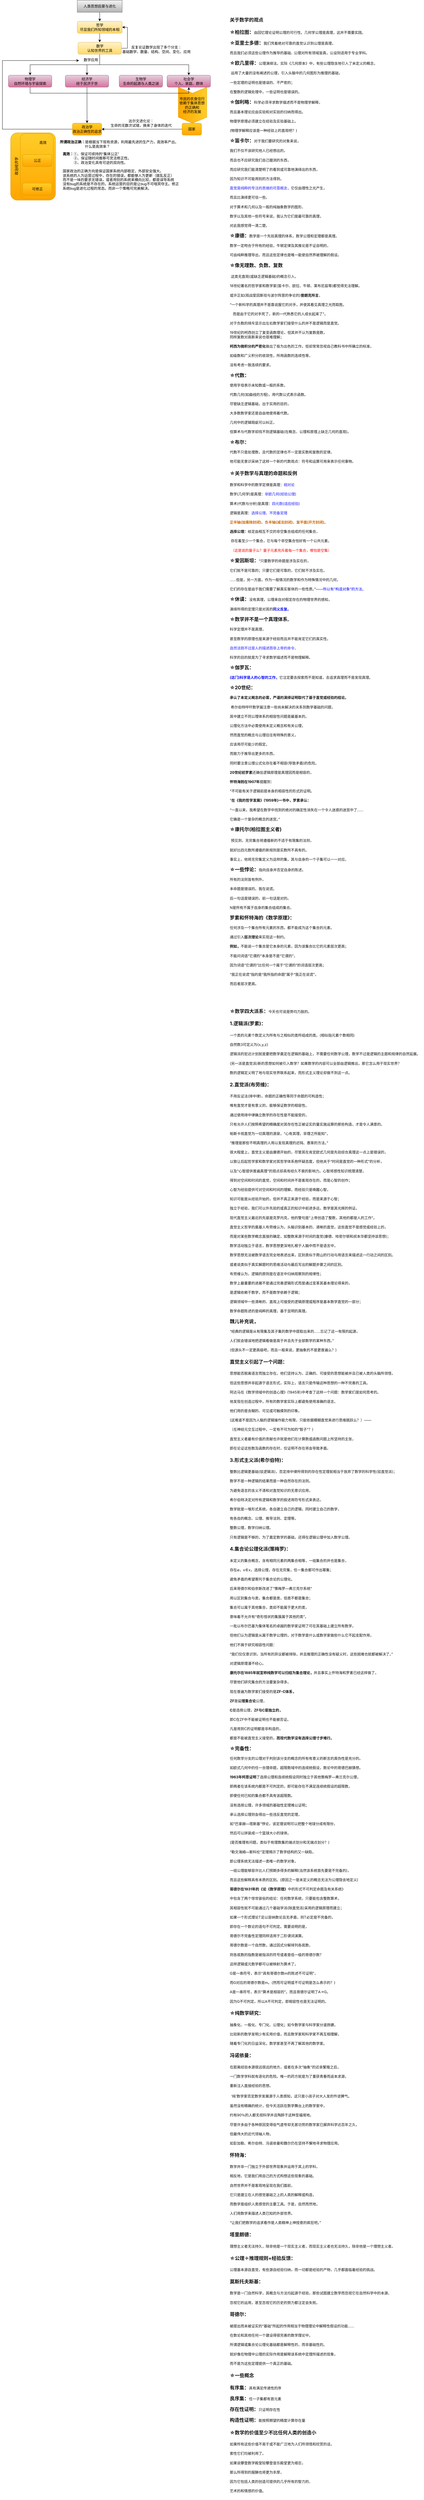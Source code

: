 <mxfile version="21.5.0" type="github">
  <diagram name="第 1 页" id="I5FgWsDHJZ8hdMLuHsBY">
    <mxGraphModel dx="1434" dy="750" grid="1" gridSize="10" guides="1" tooltips="1" connect="1" arrows="1" fold="1" page="1" pageScale="1" pageWidth="827" pageHeight="1169" math="0" shadow="0">
      <root>
        <mxCell id="0" />
        <mxCell id="1" parent="0" />
        <mxCell id="eaX9Ms1q94o2it5L9uL4-3" value="" style="edgeStyle=orthogonalEdgeStyle;rounded=0;orthogonalLoop=1;jettySize=auto;html=1;" parent="1" source="eaX9Ms1q94o2it5L9uL4-1" target="eaX9Ms1q94o2it5L9uL4-2" edge="1">
          <mxGeometry relative="1" as="geometry" />
        </mxCell>
        <mxCell id="eaX9Ms1q94o2it5L9uL4-1" value="哲学&lt;br&gt;尽显我们所知领域的本相" style="rounded=1;whiteSpace=wrap;html=1;fillColor=#fff2cc;gradientColor=#ffd966;strokeColor=#d6b656;" parent="1" vertex="1">
          <mxGeometry x="330" y="100" width="150" height="40" as="geometry" />
        </mxCell>
        <mxCell id="eaX9Ms1q94o2it5L9uL4-8" style="edgeStyle=orthogonalEdgeStyle;rounded=0;orthogonalLoop=1;jettySize=auto;html=1;exitX=1;exitY=0.5;exitDx=0;exitDy=0;entryX=1;entryY=0.5;entryDx=0;entryDy=0;" parent="1" source="eaX9Ms1q94o2it5L9uL4-2" target="eaX9Ms1q94o2it5L9uL4-1" edge="1">
          <mxGeometry relative="1" as="geometry" />
        </mxCell>
        <mxCell id="eaX9Ms1q94o2it5L9uL4-11" style="edgeStyle=orthogonalEdgeStyle;rounded=0;orthogonalLoop=1;jettySize=auto;html=1;exitX=0.5;exitY=1;exitDx=0;exitDy=0;entryX=0.5;entryY=0;entryDx=0;entryDy=0;" parent="1" source="eaX9Ms1q94o2it5L9uL4-2" target="eaX9Ms1q94o2it5L9uL4-5" edge="1">
          <mxGeometry relative="1" as="geometry" />
        </mxCell>
        <mxCell id="eaX9Ms1q94o2it5L9uL4-12" style="edgeStyle=orthogonalEdgeStyle;rounded=0;orthogonalLoop=1;jettySize=auto;html=1;exitX=0.5;exitY=1;exitDx=0;exitDy=0;" parent="1" source="eaX9Ms1q94o2it5L9uL4-2" target="eaX9Ms1q94o2it5L9uL4-16" edge="1">
          <mxGeometry relative="1" as="geometry" />
        </mxCell>
        <mxCell id="eaX9Ms1q94o2it5L9uL4-13" style="edgeStyle=orthogonalEdgeStyle;rounded=0;orthogonalLoop=1;jettySize=auto;html=1;exitX=0.5;exitY=1;exitDx=0;exitDy=0;entryX=0.5;entryY=0;entryDx=0;entryDy=0;" parent="1" source="eaX9Ms1q94o2it5L9uL4-2" target="eaX9Ms1q94o2it5L9uL4-6" edge="1">
          <mxGeometry relative="1" as="geometry" />
        </mxCell>
        <mxCell id="eaX9Ms1q94o2it5L9uL4-2" value="数学&lt;br&gt;认知世界的工具" style="whiteSpace=wrap;html=1;rounded=1;fillColor=#fff2cc;gradientColor=#ffd966;strokeColor=#d6b656;" parent="1" vertex="1">
          <mxGeometry x="332.5" y="170" width="145" height="40" as="geometry" />
        </mxCell>
        <mxCell id="eaX9Ms1q94o2it5L9uL4-7" style="edgeStyle=orthogonalEdgeStyle;rounded=0;orthogonalLoop=1;jettySize=auto;html=1;exitX=0.5;exitY=1;exitDx=0;exitDy=0;entryX=0.5;entryY=0;entryDx=0;entryDy=0;" parent="1" source="eaX9Ms1q94o2it5L9uL4-4" target="eaX9Ms1q94o2it5L9uL4-1" edge="1">
          <mxGeometry relative="1" as="geometry" />
        </mxCell>
        <mxCell id="eaX9Ms1q94o2it5L9uL4-4" value="人类思想启蒙与进化" style="rounded=0;whiteSpace=wrap;html=1;fillColor=#f5f5f5;gradientColor=#b3b3b3;strokeColor=#666666;" parent="1" vertex="1">
          <mxGeometry x="330" y="30" width="150" height="40" as="geometry" />
        </mxCell>
        <mxCell id="eaX9Ms1q94o2it5L9uL4-5" value="物理学&lt;br&gt;自然环境与宇宙探索" style="whiteSpace=wrap;html=1;rounded=1;fillColor=#e6d0de;gradientColor=#d5739d;strokeColor=#996185;" parent="1" vertex="1">
          <mxGeometry x="100" y="280" width="145" height="40" as="geometry" />
        </mxCell>
        <mxCell id="eaX9Ms1q94o2it5L9uL4-25" style="edgeStyle=orthogonalEdgeStyle;rounded=0;orthogonalLoop=1;jettySize=auto;html=1;entryX=0.5;entryY=0;entryDx=0;entryDy=0;exitX=0.5;exitY=1;exitDx=0;exitDy=0;" parent="1" source="eaX9Ms1q94o2it5L9uL4-6" target="eaX9Ms1q94o2it5L9uL4-22" edge="1">
          <mxGeometry relative="1" as="geometry">
            <mxPoint x="430" y="340" as="sourcePoint" />
          </mxGeometry>
        </mxCell>
        <mxCell id="eaX9Ms1q94o2it5L9uL4-6" value="经济学&lt;br&gt;经于民济于世" style="whiteSpace=wrap;html=1;rounded=1;fillColor=#e6d0de;gradientColor=#d5739d;strokeColor=#996185;" parent="1" vertex="1">
          <mxGeometry x="290" y="280" width="145" height="40" as="geometry" />
        </mxCell>
        <mxCell id="eaX9Ms1q94o2it5L9uL4-9" value="反复论证数学出现了多个分支：&lt;br&gt;基础数学、数量、结构、空间、变化、应用" style="text;html=1;align=center;verticalAlign=middle;resizable=0;points=[];autosize=1;strokeColor=none;fillColor=none;" parent="1" vertex="1">
          <mxGeometry x="469" y="174" width="250" height="40" as="geometry" />
        </mxCell>
        <mxCell id="eaX9Ms1q94o2it5L9uL4-10" value="生物学&lt;br&gt;生命的起源与人类之谜" style="whiteSpace=wrap;html=1;rounded=1;fillColor=#e6d0de;gradientColor=#d5739d;strokeColor=#996185;" parent="1" vertex="1">
          <mxGeometry x="470" y="280" width="145" height="40" as="geometry" />
        </mxCell>
        <mxCell id="eaX9Ms1q94o2it5L9uL4-14" value="数学应用" style="text;html=1;align=center;verticalAlign=middle;resizable=0;points=[];autosize=1;strokeColor=none;fillColor=none;" parent="1" vertex="1">
          <mxGeometry x="340" y="214" width="70" height="30" as="geometry" />
        </mxCell>
        <mxCell id="eaX9Ms1q94o2it5L9uL4-16" value="社会学&lt;br&gt;个人、家庭、群体" style="whiteSpace=wrap;html=1;rounded=1;fillColor=#e6d0de;gradientColor=#d5739d;strokeColor=#996185;" parent="1" vertex="1">
          <mxGeometry x="630" y="280" width="145" height="40" as="geometry" />
        </mxCell>
        <mxCell id="eaX9Ms1q94o2it5L9uL4-24" style="edgeStyle=orthogonalEdgeStyle;rounded=0;orthogonalLoop=1;jettySize=auto;html=1;exitX=0;exitY=0.5;exitDx=0;exitDy=0;entryX=1;entryY=0.5;entryDx=0;entryDy=0;" parent="1" source="eaX9Ms1q94o2it5L9uL4-21" target="eaX9Ms1q94o2it5L9uL4-22" edge="1">
          <mxGeometry relative="1" as="geometry" />
        </mxCell>
        <mxCell id="eaX9Ms1q94o2it5L9uL4-21" value="国家" style="whiteSpace=wrap;html=1;rounded=1;fillColor=#ffcd28;gradientColor=#ffa500;strokeColor=#d79b00;" parent="1" vertex="1">
          <mxGeometry x="680" y="440" width="65" height="40" as="geometry" />
        </mxCell>
        <mxCell id="eaX9Ms1q94o2it5L9uL4-30" style="edgeStyle=orthogonalEdgeStyle;rounded=0;orthogonalLoop=1;jettySize=auto;html=1;exitX=0;exitY=0.5;exitDx=0;exitDy=0;entryX=-0.057;entryY=0.567;entryDx=0;entryDy=0;entryPerimeter=0;" parent="1" source="eaX9Ms1q94o2it5L9uL4-22" target="eaX9Ms1q94o2it5L9uL4-14" edge="1">
          <mxGeometry relative="1" as="geometry">
            <mxPoint x="90" y="420" as="targetPoint" />
            <Array as="points">
              <mxPoint x="80" y="460" />
              <mxPoint x="80" y="231" />
            </Array>
          </mxGeometry>
        </mxCell>
        <mxCell id="eaX9Ms1q94o2it5L9uL4-22" value="政治学&lt;br&gt;政治正确性的追求" style="whiteSpace=wrap;html=1;rounded=1;fillColor=#ffcd28;gradientColor=#ffa500;strokeColor=#d79b00;" parent="1" vertex="1">
          <mxGeometry x="314" y="440" width="97.5" height="40" as="geometry" />
        </mxCell>
        <mxCell id="eaX9Ms1q94o2it5L9uL4-27" value="" style="shape=step;perimeter=stepPerimeter;whiteSpace=wrap;html=1;fixedSize=1;rotation=90;fillColor=#ffcd28;gradientColor=#ffa500;strokeColor=#d79b00;" parent="1" vertex="1">
          <mxGeometry x="655" y="332.5" width="120" height="95" as="geometry" />
        </mxCell>
        <mxCell id="eaX9Ms1q94o2it5L9uL4-26" value="市民的衣食住行&lt;br&gt;依赖于集体思想&lt;br&gt;的正确和&lt;br&gt;经济的发展" style="text;html=1;align=center;verticalAlign=middle;resizable=0;points=[];autosize=1;strokeColor=none;fillColor=none;" parent="1" vertex="1">
          <mxGeometry x="657.5" y="345" width="110" height="70" as="geometry" />
        </mxCell>
        <mxCell id="eaX9Ms1q94o2it5L9uL4-15" style="edgeStyle=orthogonalEdgeStyle;rounded=0;orthogonalLoop=1;jettySize=auto;html=1;exitX=0.5;exitY=1;exitDx=0;exitDy=0;entryX=0.5;entryY=1;entryDx=0;entryDy=0;" parent="1" source="eaX9Ms1q94o2it5L9uL4-5" target="eaX9Ms1q94o2it5L9uL4-16" edge="1">
          <mxGeometry relative="1" as="geometry" />
        </mxCell>
        <mxCell id="eaX9Ms1q94o2it5L9uL4-28" value="达尔文进化论：&lt;br&gt;生命的无数次试错，换来了身体的迭代" style="text;html=1;align=center;verticalAlign=middle;resizable=0;points=[];autosize=1;strokeColor=none;fillColor=none;" parent="1" vertex="1">
          <mxGeometry x="427.5" y="420" width="230" height="40" as="geometry" />
        </mxCell>
        <mxCell id="eaX9Ms1q94o2it5L9uL4-31" value="&lt;b&gt;所谓政治正确：&lt;/b&gt;是根据当下现有资源，利用最先进的生产力，高效率产出。&lt;br&gt;&amp;nbsp; &amp;nbsp; &amp;nbsp; &amp;nbsp; &amp;nbsp; &amp;nbsp; &amp;nbsp; &amp;nbsp; &amp;nbsp; &amp;nbsp; &amp;nbsp; &amp;nbsp; &amp;nbsp;什么是高效率？" style="text;html=1;align=left;verticalAlign=middle;resizable=0;points=[];autosize=1;strokeColor=none;fillColor=none;" parent="1" vertex="1">
          <mxGeometry x="270" y="490" width="420" height="40" as="geometry" />
        </mxCell>
        <mxCell id="eaX9Ms1q94o2it5L9uL4-32" value="" style="whiteSpace=wrap;html=1;rounded=1;fillColor=#ffcd28;gradientColor=#ffa500;strokeColor=#d79b00;" parent="1" vertex="1">
          <mxGeometry x="107.5" y="472" width="150" height="225" as="geometry" />
        </mxCell>
        <mxCell id="eaX9Ms1q94o2it5L9uL4-36" value="政治经济学" style="text;html=1;align=center;verticalAlign=middle;resizable=0;points=[];autosize=1;strokeColor=none;fillColor=none;rotation=-90;" parent="1" vertex="1">
          <mxGeometry x="87.5" y="569" width="80" height="30" as="geometry" />
        </mxCell>
        <mxCell id="eaX9Ms1q94o2it5L9uL4-38" value="&lt;div style=&quot;text-align: left;&quot;&gt;&lt;span style=&quot;background-color: initial;&quot;&gt;&lt;b&gt;高效：&lt;/b&gt;①、保证可续持的&lt;/span&gt;&lt;span style=&quot;background-color: initial;&quot;&gt;“集体公正&lt;/span&gt;&lt;span style=&quot;background-color: initial;&quot;&gt;”&lt;/span&gt;&lt;/div&gt;&lt;div style=&quot;text-align: left;&quot;&gt;&lt;span style=&quot;background-color: initial;&quot;&gt;&amp;nbsp; &amp;nbsp; &amp;nbsp; &amp;nbsp; &amp;nbsp; &amp;nbsp;②、保证随时间推移可灵活修正性。&lt;/span&gt;&lt;/div&gt;&lt;div style=&quot;text-align: left;&quot;&gt;&lt;span style=&quot;background-color: initial;&quot;&gt;&amp;nbsp; &amp;nbsp; &amp;nbsp; &amp;nbsp; &amp;nbsp; &amp;nbsp;③、政治变化具有可逆的双向性。&lt;/span&gt;&lt;/div&gt;&lt;div style=&quot;text-align: left;&quot;&gt;&lt;span style=&quot;background-color: initial;&quot;&gt;&lt;br&gt;&lt;/span&gt;&lt;/div&gt;&lt;div style=&quot;text-align: left;&quot;&gt;&lt;span style=&quot;background-color: initial;&quot;&gt;国家政治的正确方向是保证国家系统内部稳定，外部安全强大。&lt;/span&gt;&lt;/div&gt;&lt;div style=&quot;text-align: left;&quot;&gt;&lt;span style=&quot;background-color: initial;&quot;&gt;该系统的人为运营过程中，存在的错误，都能够人为更新（拨乱反正）&lt;/span&gt;&lt;/div&gt;&lt;div style=&quot;text-align: left;&quot;&gt;&lt;span style=&quot;background-color: initial;&quot;&gt;而不是一味的要求无错误，或者用别的系统来横向比较，都是误导系统&lt;/span&gt;&lt;/div&gt;&lt;div style=&quot;text-align: left;&quot;&gt;没有bug的系统是不存在的，系统运营的目的是让bug不可喧宾夺主。修正&lt;/div&gt;&lt;div style=&quot;text-align: left;&quot;&gt;系统bug是进化过程的常态。而非一个策略可完美解决。&lt;/div&gt;" style="text;html=1;align=center;verticalAlign=middle;resizable=0;points=[];autosize=1;strokeColor=none;fillColor=none;" parent="1" vertex="1">
          <mxGeometry x="270" y="530" width="410" height="140" as="geometry" />
        </mxCell>
        <mxCell id="eaX9Ms1q94o2it5L9uL4-40" value="" style="whiteSpace=wrap;html=1;rounded=1;fillColor=#ffcd28;gradientColor=#ffa500;strokeColor=#d79b00;" parent="1" vertex="1">
          <mxGeometry x="140" y="475" width="110" height="218" as="geometry" />
        </mxCell>
        <mxCell id="eaX9Ms1q94o2it5L9uL4-41" value="高效" style="text;html=1;align=center;verticalAlign=middle;resizable=0;points=[];autosize=1;strokeColor=none;fillColor=none;" parent="1" vertex="1">
          <mxGeometry x="190" y="490" width="50" height="30" as="geometry" />
        </mxCell>
        <mxCell id="eaX9Ms1q94o2it5L9uL4-33" value="公正" style="whiteSpace=wrap;html=1;rounded=1;fillColor=#ffcd28;gradientColor=#ffa500;strokeColor=#d79b00;" parent="1" vertex="1">
          <mxGeometry x="147.5" y="545" width="97.5" height="40" as="geometry" />
        </mxCell>
        <mxCell id="eaX9Ms1q94o2it5L9uL4-35" value="可修正" style="whiteSpace=wrap;html=1;rounded=1;fillColor=#ffcd28;gradientColor=#ffa500;strokeColor=#d79b00;" parent="1" vertex="1">
          <mxGeometry x="147.5" y="640" width="97.5" height="40" as="geometry" />
        </mxCell>
        <mxCell id="bilKfY__KzNlAE83Sl6Y-1" value="&lt;p style=&quot;margin: 0px 0px 1.4em; color: rgb(18, 18, 18); font-family: -apple-system, BlinkMacSystemFont, &amp;quot;Helvetica Neue&amp;quot;, &amp;quot;PingFang SC&amp;quot;, &amp;quot;Microsoft YaHei&amp;quot;, &amp;quot;Source Han Sans SC&amp;quot;, &amp;quot;Noto Sans CJK SC&amp;quot;, &amp;quot;WenQuanYi Micro Hei&amp;quot;, sans-serif; font-size: medium; text-align: start; background-color: rgb(255, 255, 255);&quot; data-pid=&quot;-0l4N5YY&quot; data-first-child=&quot;&quot;&gt;&lt;b&gt;关于数学的观点&lt;/b&gt;&lt;/p&gt;&lt;p style=&quot;margin: 1.4em 0px; color: rgb(18, 18, 18); font-family: -apple-system, BlinkMacSystemFont, &amp;quot;Helvetica Neue&amp;quot;, &amp;quot;PingFang SC&amp;quot;, &amp;quot;Microsoft YaHei&amp;quot;, &amp;quot;Source Han Sans SC&amp;quot;, &amp;quot;Noto Sans CJK SC&amp;quot;, &amp;quot;WenQuanYi Micro Hei&amp;quot;, sans-serif; text-align: start; background-color: rgb(255, 255, 255);&quot; data-pid=&quot;8iKzsMPk&quot;&gt;&lt;b style=&quot;font-size: medium;&quot;&gt;☆柏拉图：&lt;/b&gt;&lt;font style=&quot;font-size: 12px;&quot;&gt;由回忆理论证明公理的可行性。几何学公理是真理，&lt;/font&gt;这并不需要实践。&lt;/p&gt;&lt;p style=&quot;margin: 1.4em 0px; color: rgb(18, 18, 18); font-family: -apple-system, BlinkMacSystemFont, &amp;quot;Helvetica Neue&amp;quot;, &amp;quot;PingFang SC&amp;quot;, &amp;quot;Microsoft YaHei&amp;quot;, &amp;quot;Source Han Sans SC&amp;quot;, &amp;quot;Noto Sans CJK SC&amp;quot;, &amp;quot;WenQuanYi Micro Hei&amp;quot;, sans-serif; text-align: start; background-color: rgb(255, 255, 255);&quot; data-pid=&quot;ZA_BU6yN&quot;&gt;&lt;b style=&quot;font-size: medium;&quot;&gt;☆亚里士多德：&lt;/b&gt;我们凭着绝对可靠的直觉认识到公理是真理，&lt;/p&gt;&lt;p style=&quot;margin: 1.4em 0px; color: rgb(18, 18, 18); font-family: -apple-system, BlinkMacSystemFont, &amp;quot;Helvetica Neue&amp;quot;, &amp;quot;PingFang SC&amp;quot;, &amp;quot;Microsoft YaHei&amp;quot;, &amp;quot;Source Han Sans SC&amp;quot;, &amp;quot;Noto Sans CJK SC&amp;quot;, &amp;quot;WenQuanYi Micro Hei&amp;quot;, sans-serif; text-align: start; background-color: rgb(255, 255, 255);&quot; data-pid=&quot;ZA_BU6yN&quot;&gt;而且我们必须这些公理作为推导的基础&lt;font style=&quot;font-size: 10px;&quot;&gt;。&lt;/font&gt;公理对所有领域皆真，公设则适用于专业学科。&lt;/p&gt;&lt;p style=&quot;margin: 1.4em 0px; color: rgb(18, 18, 18); font-family: -apple-system, BlinkMacSystemFont, &amp;quot;Helvetica Neue&amp;quot;, &amp;quot;PingFang SC&amp;quot;, &amp;quot;Microsoft YaHei&amp;quot;, &amp;quot;Source Han Sans SC&amp;quot;, &amp;quot;Noto Sans CJK SC&amp;quot;, &amp;quot;WenQuanYi Micro Hei&amp;quot;, sans-serif; text-align: start; background-color: rgb(255, 255, 255);&quot; data-pid=&quot;lfIeqyME&quot;&gt;&lt;b style=&quot;font-size: medium;&quot;&gt;☆欧几里得：&lt;/b&gt;&lt;font style=&quot;font-size: 12px;&quot;&gt;公理演绎法。实际《几何原本》中，&lt;/font&gt;有些公理隐含地引入了未定义的概念，&lt;/p&gt;&lt;p style=&quot;margin: 1.4em 0px; color: rgb(18, 18, 18); font-family: -apple-system, BlinkMacSystemFont, &amp;quot;Helvetica Neue&amp;quot;, &amp;quot;PingFang SC&amp;quot;, &amp;quot;Microsoft YaHei&amp;quot;, &amp;quot;Source Han Sans SC&amp;quot;, &amp;quot;Noto Sans CJK SC&amp;quot;, &amp;quot;WenQuanYi Micro Hei&amp;quot;, sans-serif; text-align: start; background-color: rgb(255, 255, 255);&quot; data-pid=&quot;lfIeqyME&quot;&gt;&lt;font style=&quot;font-size: 12px;&quot;&gt;&amp;nbsp;运用了大量的没有阐述的公理，&lt;/font&gt;引入头脑中的几何图形为推理的基础，&lt;/p&gt;&lt;p style=&quot;margin: 1.4em 0px; color: rgb(18, 18, 18); font-family: -apple-system, BlinkMacSystemFont, &amp;quot;Helvetica Neue&amp;quot;, &amp;quot;PingFang SC&amp;quot;, &amp;quot;Microsoft YaHei&amp;quot;, &amp;quot;Source Han Sans SC&amp;quot;, &amp;quot;Noto Sans CJK SC&amp;quot;, &amp;quot;WenQuanYi Micro Hei&amp;quot;, sans-serif; text-align: start; background-color: rgb(255, 255, 255);&quot; data-pid=&quot;lfIeqyME&quot;&gt;&lt;font style=&quot;font-size: 12px;&quot;&gt;一些定理的证明也是错误的、不严密的；&lt;/font&gt;&lt;/p&gt;&lt;p style=&quot;margin: 1.4em 0px; color: rgb(18, 18, 18); font-family: -apple-system, BlinkMacSystemFont, &amp;quot;Helvetica Neue&amp;quot;, &amp;quot;PingFang SC&amp;quot;, &amp;quot;Microsoft YaHei&amp;quot;, &amp;quot;Source Han Sans SC&amp;quot;, &amp;quot;Noto Sans CJK SC&amp;quot;, &amp;quot;WenQuanYi Micro Hei&amp;quot;, sans-serif; text-align: start; background-color: rgb(255, 255, 255);&quot; data-pid=&quot;lfIeqyME&quot;&gt;&lt;font style=&quot;font-size: 12px;&quot;&gt;在整数的逻辑处理中，一些证明也是错误的。&lt;/font&gt;&lt;/p&gt;&lt;p style=&quot;margin: 1.4em 0px; color: rgb(18, 18, 18); font-family: -apple-system, BlinkMacSystemFont, &amp;quot;Helvetica Neue&amp;quot;, &amp;quot;PingFang SC&amp;quot;, &amp;quot;Microsoft YaHei&amp;quot;, &amp;quot;Source Han Sans SC&amp;quot;, &amp;quot;Noto Sans CJK SC&amp;quot;, &amp;quot;WenQuanYi Micro Hei&amp;quot;, sans-serif; text-align: start; background-color: rgb(255, 255, 255);&quot; data-pid=&quot;R1uGb3oj&quot;&gt;&lt;b style=&quot;font-size: medium;&quot;&gt;☆伽利略：&lt;/b&gt;&lt;font style=&quot;font-size: 12px;&quot;&gt;科学必须寻求数学描述而不是物理学解释，&lt;/font&gt;&lt;/p&gt;&lt;p style=&quot;margin: 1.4em 0px; color: rgb(18, 18, 18); font-family: -apple-system, BlinkMacSystemFont, &amp;quot;Helvetica Neue&amp;quot;, &amp;quot;PingFang SC&amp;quot;, &amp;quot;Microsoft YaHei&amp;quot;, &amp;quot;Source Han Sans SC&amp;quot;, &amp;quot;Noto Sans CJK SC&amp;quot;, &amp;quot;WenQuanYi Micro Hei&amp;quot;, sans-serif; text-align: start; background-color: rgb(255, 255, 255);&quot; data-pid=&quot;R1uGb3oj&quot;&gt;&lt;font style=&quot;font-size: 12px;&quot;&gt;而且基本理论应由实验和对实验的归纳而得出。&lt;/font&gt;&lt;/p&gt;&lt;p style=&quot;margin: 1.4em 0px; color: rgb(18, 18, 18); font-family: -apple-system, BlinkMacSystemFont, &amp;quot;Helvetica Neue&amp;quot;, &amp;quot;PingFang SC&amp;quot;, &amp;quot;Microsoft YaHei&amp;quot;, &amp;quot;Source Han Sans SC&amp;quot;, &amp;quot;Noto Sans CJK SC&amp;quot;, &amp;quot;WenQuanYi Micro Hei&amp;quot;, sans-serif; text-align: start; background-color: rgb(255, 255, 255);&quot; data-pid=&quot;R1uGb3oj&quot;&gt;&lt;font style=&quot;font-size: 12px;&quot;&gt;物理学原理必须建立在经验及实验基础上。&lt;/font&gt;&lt;/p&gt;&lt;p style=&quot;margin: 1.4em 0px; color: rgb(18, 18, 18); font-family: -apple-system, BlinkMacSystemFont, &amp;quot;Helvetica Neue&amp;quot;, &amp;quot;PingFang SC&amp;quot;, &amp;quot;Microsoft YaHei&amp;quot;, &amp;quot;Source Han Sans SC&amp;quot;, &amp;quot;Noto Sans CJK SC&amp;quot;, &amp;quot;WenQuanYi Micro Hei&amp;quot;, sans-serif; text-align: start; background-color: rgb(255, 255, 255);&quot; data-pid=&quot;R1uGb3oj&quot;&gt;&lt;font style=&quot;font-size: 12px;&quot;&gt;(物理学解释应该是一种经验上的直观吧？)&lt;/font&gt;&lt;/p&gt;&lt;p style=&quot;margin: 1.4em 0px; color: rgb(18, 18, 18); font-family: -apple-system, BlinkMacSystemFont, &amp;quot;Helvetica Neue&amp;quot;, &amp;quot;PingFang SC&amp;quot;, &amp;quot;Microsoft YaHei&amp;quot;, &amp;quot;Source Han Sans SC&amp;quot;, &amp;quot;Noto Sans CJK SC&amp;quot;, &amp;quot;WenQuanYi Micro Hei&amp;quot;, sans-serif; text-align: start; background-color: rgb(255, 255, 255);&quot; data-pid=&quot;VMRv8nQa&quot;&gt;&lt;b style=&quot;font-size: medium;&quot;&gt;☆笛卡尔：&lt;/b&gt;&lt;font style=&quot;font-size: 12px;&quot;&gt;对于我们要研究的对象来说，&lt;/font&gt;&lt;/p&gt;&lt;p style=&quot;margin: 1.4em 0px; color: rgb(18, 18, 18); font-family: -apple-system, BlinkMacSystemFont, &amp;quot;Helvetica Neue&amp;quot;, &amp;quot;PingFang SC&amp;quot;, &amp;quot;Microsoft YaHei&amp;quot;, &amp;quot;Source Han Sans SC&amp;quot;, &amp;quot;Noto Sans CJK SC&amp;quot;, &amp;quot;WenQuanYi Micro Hei&amp;quot;, sans-serif; text-align: start; background-color: rgb(255, 255, 255);&quot; data-pid=&quot;VMRv8nQa&quot;&gt;&lt;font style=&quot;font-size: 12px;&quot;&gt;我们不仅不该研究他人已经想出的，&lt;/font&gt;&lt;/p&gt;&lt;p style=&quot;margin: 1.4em 0px; color: rgb(18, 18, 18); font-family: -apple-system, BlinkMacSystemFont, &amp;quot;Helvetica Neue&amp;quot;, &amp;quot;PingFang SC&amp;quot;, &amp;quot;Microsoft YaHei&amp;quot;, &amp;quot;Source Han Sans SC&amp;quot;, &amp;quot;Noto Sans CJK SC&amp;quot;, &amp;quot;WenQuanYi Micro Hei&amp;quot;, sans-serif; text-align: start; background-color: rgb(255, 255, 255);&quot; data-pid=&quot;VMRv8nQa&quot;&gt;&lt;font style=&quot;font-size: 12px;&quot;&gt;&lt;font style=&quot;&quot;&gt;而且也不应研究我们自己臆测的东西&lt;/font&gt;&lt;font style=&quot;&quot;&gt;，&lt;/font&gt;&lt;/font&gt;&lt;/p&gt;&lt;p style=&quot;margin: 1.4em 0px; color: rgb(18, 18, 18); font-family: -apple-system, BlinkMacSystemFont, &amp;quot;Helvetica Neue&amp;quot;, &amp;quot;PingFang SC&amp;quot;, &amp;quot;Microsoft YaHei&amp;quot;, &amp;quot;Source Han Sans SC&amp;quot;, &amp;quot;Noto Sans CJK SC&amp;quot;, &amp;quot;WenQuanYi Micro Hei&amp;quot;, sans-serif; text-align: start; background-color: rgb(255, 255, 255);&quot; data-pid=&quot;VMRv8nQa&quot;&gt;&lt;font style=&quot;font-size: 12px;&quot;&gt;而应研究我们能清楚明了的看到或可靠地演绎出的东西，&lt;/font&gt;&lt;/p&gt;&lt;p style=&quot;margin: 1.4em 0px; color: rgb(18, 18, 18); font-family: -apple-system, BlinkMacSystemFont, &amp;quot;Helvetica Neue&amp;quot;, &amp;quot;PingFang SC&amp;quot;, &amp;quot;Microsoft YaHei&amp;quot;, &amp;quot;Source Han Sans SC&amp;quot;, &amp;quot;Noto Sans CJK SC&amp;quot;, &amp;quot;WenQuanYi Micro Hei&amp;quot;, sans-serif; text-align: start; background-color: rgb(255, 255, 255);&quot; data-pid=&quot;VMRv8nQa&quot;&gt;&lt;font style=&quot;font-size: 12px;&quot;&gt;因为知识不可能用别的方法得到。&lt;/font&gt;&lt;/p&gt;&lt;p style=&quot;margin: 1.4em 0px; font-family: -apple-system, BlinkMacSystemFont, &amp;quot;Helvetica Neue&amp;quot;, &amp;quot;PingFang SC&amp;quot;, &amp;quot;Microsoft YaHei&amp;quot;, &amp;quot;Source Han Sans SC&amp;quot;, &amp;quot;Noto Sans CJK SC&amp;quot;, &amp;quot;WenQuanYi Micro Hei&amp;quot;, sans-serif; text-align: start; background-color: rgb(255, 255, 255);&quot; data-pid=&quot;VMRv8nQa&quot;&gt;&lt;font style=&quot;font-size: 12px;&quot;&gt;&lt;b style=&quot;&quot;&gt;&lt;font color=&quot;#6666ff&quot;&gt;直觉是纯粹的专注的思维的可靠概念，&lt;/font&gt;&lt;/b&gt;&lt;font color=&quot;#121212&quot;&gt;它仅由理性之光产生，&lt;/font&gt;&lt;/font&gt;&lt;/p&gt;&lt;p style=&quot;margin: 1.4em 0px; font-family: -apple-system, BlinkMacSystemFont, &amp;quot;Helvetica Neue&amp;quot;, &amp;quot;PingFang SC&amp;quot;, &amp;quot;Microsoft YaHei&amp;quot;, &amp;quot;Source Han Sans SC&amp;quot;, &amp;quot;Noto Sans CJK SC&amp;quot;, &amp;quot;WenQuanYi Micro Hei&amp;quot;, sans-serif; text-align: start; background-color: rgb(255, 255, 255);&quot; data-pid=&quot;VMRv8nQa&quot;&gt;&lt;font style=&quot;font-size: 12px;&quot;&gt;&lt;font color=&quot;#121212&quot;&gt;而且比演绎更可信一些。&lt;/font&gt;&lt;/font&gt;&lt;/p&gt;&lt;p style=&quot;margin: 1.4em 0px; color: rgb(18, 18, 18); font-family: -apple-system, BlinkMacSystemFont, &amp;quot;Helvetica Neue&amp;quot;, &amp;quot;PingFang SC&amp;quot;, &amp;quot;Microsoft YaHei&amp;quot;, &amp;quot;Source Han Sans SC&amp;quot;, &amp;quot;Noto Sans CJK SC&amp;quot;, &amp;quot;WenQuanYi Micro Hei&amp;quot;, sans-serif; text-align: start; background-color: rgb(255, 255, 255);&quot; data-pid=&quot;VMRv8nQa&quot;&gt;&lt;font style=&quot;font-size: 12px;&quot;&gt;对于算术和几何以及一般的纯抽象数学的图形、&lt;/font&gt;&lt;/p&gt;&lt;p style=&quot;margin: 1.4em 0px; color: rgb(18, 18, 18); font-family: -apple-system, BlinkMacSystemFont, &amp;quot;Helvetica Neue&amp;quot;, &amp;quot;PingFang SC&amp;quot;, &amp;quot;Microsoft YaHei&amp;quot;, &amp;quot;Source Han Sans SC&amp;quot;, &amp;quot;Noto Sans CJK SC&amp;quot;, &amp;quot;WenQuanYi Micro Hei&amp;quot;, sans-serif; text-align: start; background-color: rgb(255, 255, 255);&quot; data-pid=&quot;VMRv8nQa&quot;&gt;&lt;font style=&quot;font-size: 12px;&quot;&gt;数字以及其他一些符号来说，我认为它们是最可靠的真理，&lt;/font&gt;&lt;/p&gt;&lt;p style=&quot;margin: 1.4em 0px; color: rgb(18, 18, 18); font-family: -apple-system, BlinkMacSystemFont, &amp;quot;Helvetica Neue&amp;quot;, &amp;quot;PingFang SC&amp;quot;, &amp;quot;Microsoft YaHei&amp;quot;, &amp;quot;Source Han Sans SC&amp;quot;, &amp;quot;Noto Sans CJK SC&amp;quot;, &amp;quot;WenQuanYi Micro Hei&amp;quot;, sans-serif; text-align: start; background-color: rgb(255, 255, 255);&quot; data-pid=&quot;VMRv8nQa&quot;&gt;&lt;font style=&quot;font-size: 12px;&quot;&gt;对此我感觉得一清二楚。&lt;/font&gt;&lt;/p&gt;&lt;p style=&quot;margin: 1.4em 0px; color: rgb(18, 18, 18); font-family: -apple-system, BlinkMacSystemFont, &amp;quot;Helvetica Neue&amp;quot;, &amp;quot;PingFang SC&amp;quot;, &amp;quot;Microsoft YaHei&amp;quot;, &amp;quot;Source Han Sans SC&amp;quot;, &amp;quot;Noto Sans CJK SC&amp;quot;, &amp;quot;WenQuanYi Micro Hei&amp;quot;, sans-serif; text-align: start; background-color: rgb(255, 255, 255);&quot; data-pid=&quot;I5NqIC6I&quot;&gt;&lt;font style=&quot;&quot;&gt;&lt;b style=&quot;&quot;&gt;&lt;font style=&quot;font-size: 16px;&quot;&gt;☆康德：&lt;/font&gt;&lt;/b&gt;数学是一个先验真理的体系，数学公理和定理都是真理。&lt;/font&gt;&lt;/p&gt;&lt;p style=&quot;margin: 1.4em 0px; color: rgb(18, 18, 18); font-family: -apple-system, BlinkMacSystemFont, &amp;quot;Helvetica Neue&amp;quot;, &amp;quot;PingFang SC&amp;quot;, &amp;quot;Microsoft YaHei&amp;quot;, &amp;quot;Source Han Sans SC&amp;quot;, &amp;quot;Noto Sans CJK SC&amp;quot;, &amp;quot;WenQuanYi Micro Hei&amp;quot;, sans-serif; text-align: start; background-color: rgb(255, 255, 255);&quot; data-pid=&quot;I5NqIC6I&quot;&gt;&lt;font style=&quot;&quot;&gt;数学一定吻合于所有的经验，牛顿定律及其推论是不证自明的，&lt;/font&gt;&lt;/p&gt;&lt;p style=&quot;margin: 1.4em 0px; color: rgb(18, 18, 18); font-family: -apple-system, BlinkMacSystemFont, &amp;quot;Helvetica Neue&amp;quot;, &amp;quot;PingFang SC&amp;quot;, &amp;quot;Microsoft YaHei&amp;quot;, &amp;quot;Source Han Sans SC&amp;quot;, &amp;quot;Noto Sans CJK SC&amp;quot;, &amp;quot;WenQuanYi Micro Hei&amp;quot;, sans-serif; text-align: start; background-color: rgb(255, 255, 255);&quot; data-pid=&quot;I5NqIC6I&quot;&gt;&lt;font style=&quot;&quot;&gt;可由纯粹推理导出，而且这些定律也是唯一能使自然界被理解的假设。&lt;/font&gt;&lt;/p&gt;&lt;p style=&quot;margin: 1.4em 0px; color: rgb(18, 18, 18); font-family: -apple-system, BlinkMacSystemFont, &amp;quot;Helvetica Neue&amp;quot;, &amp;quot;PingFang SC&amp;quot;, &amp;quot;Microsoft YaHei&amp;quot;, &amp;quot;Source Han Sans SC&amp;quot;, &amp;quot;Noto Sans CJK SC&amp;quot;, &amp;quot;WenQuanYi Micro Hei&amp;quot;, sans-serif; text-align: start; background-color: rgb(255, 255, 255);&quot; data-pid=&quot;ahBSesZd&quot;&gt;&lt;font style=&quot;font-size: 16px;&quot;&gt;&lt;b&gt;☆像无理数、负数、复数&lt;/b&gt;&lt;/font&gt;&lt;/p&gt;&lt;p style=&quot;margin: 1.4em 0px; color: rgb(18, 18, 18); font-family: -apple-system, BlinkMacSystemFont, &amp;quot;Helvetica Neue&amp;quot;, &amp;quot;PingFang SC&amp;quot;, &amp;quot;Microsoft YaHei&amp;quot;, &amp;quot;Source Han Sans SC&amp;quot;, &amp;quot;Noto Sans CJK SC&amp;quot;, &amp;quot;WenQuanYi Micro Hei&amp;quot;, sans-serif; text-align: start; background-color: rgb(255, 255, 255);&quot; data-pid=&quot;ahBSesZd&quot;&gt;&lt;font style=&quot;font-size: 16px;&quot;&gt;&lt;b&gt;&amp;nbsp;&lt;/b&gt;&lt;/font&gt;这类无直观(或缺乏逻辑基础)的概念引入，&lt;/p&gt;&lt;p style=&quot;margin: 1.4em 0px; color: rgb(18, 18, 18); font-family: -apple-system, BlinkMacSystemFont, &amp;quot;Helvetica Neue&amp;quot;, &amp;quot;PingFang SC&amp;quot;, &amp;quot;Microsoft YaHei&amp;quot;, &amp;quot;Source Han Sans SC&amp;quot;, &amp;quot;Noto Sans CJK SC&amp;quot;, &amp;quot;WenQuanYi Micro Hei&amp;quot;, sans-serif; text-align: start; background-color: rgb(255, 255, 255);&quot; data-pid=&quot;ahBSesZd&quot;&gt;18世纪著名的哲学家和数学家(笛卡尔、欧拉、牛顿、莱布尼兹等)都觉得无法理解。&lt;/p&gt;&lt;p style=&quot;margin: 1.4em 0px; color: rgb(18, 18, 18); font-family: -apple-system, BlinkMacSystemFont, &amp;quot;Helvetica Neue&amp;quot;, &amp;quot;PingFang SC&amp;quot;, &amp;quot;Microsoft YaHei&amp;quot;, &amp;quot;Source Han Sans SC&amp;quot;, &amp;quot;Noto Sans CJK SC&amp;quot;, &amp;quot;WenQuanYi Micro Hei&amp;quot;, sans-serif; text-align: start; background-color: rgb(255, 255, 255);&quot; data-pid=&quot;ahBSesZd&quot;&gt;&lt;font style=&quot;font-size: 12px;&quot;&gt;或许正如(观战爱因斯坦与波尔阵营的争论的)&lt;b&gt;普朗克所言&lt;/b&gt;，&lt;/font&gt;&lt;/p&gt;&lt;p style=&quot;margin: 1.4em 0px; color: rgb(18, 18, 18); font-family: -apple-system, BlinkMacSystemFont, &amp;quot;Helvetica Neue&amp;quot;, &amp;quot;PingFang SC&amp;quot;, &amp;quot;Microsoft YaHei&amp;quot;, &amp;quot;Source Han Sans SC&amp;quot;, &amp;quot;Noto Sans CJK SC&amp;quot;, &amp;quot;WenQuanYi Micro Hei&amp;quot;, sans-serif; text-align: start; background-color: rgb(255, 255, 255);&quot; data-pid=&quot;ahBSesZd&quot;&gt;&lt;font style=&quot;font-size: 12px;&quot;&gt;“一个新科学的真理并不是靠说服它的对手，并使其看见真理之光而取胜。&lt;/font&gt;&lt;/p&gt;&lt;p style=&quot;margin: 1.4em 0px; color: rgb(18, 18, 18); font-family: -apple-system, BlinkMacSystemFont, &amp;quot;Helvetica Neue&amp;quot;, &amp;quot;PingFang SC&amp;quot;, &amp;quot;Microsoft YaHei&amp;quot;, &amp;quot;Source Han Sans SC&amp;quot;, &amp;quot;Noto Sans CJK SC&amp;quot;, &amp;quot;WenQuanYi Micro Hei&amp;quot;, sans-serif; text-align: start; background-color: rgb(255, 255, 255);&quot; data-pid=&quot;ahBSesZd&quot;&gt;&lt;font style=&quot;font-size: 12px;&quot;&gt;&amp;nbsp; &amp;nbsp;而是由于它的对手死了，新的一代熟悉它的人成长起来了”。&lt;/font&gt;&lt;/p&gt;&lt;p style=&quot;margin: 1.4em 0px; color: rgb(18, 18, 18); font-family: -apple-system, BlinkMacSystemFont, &amp;quot;Helvetica Neue&amp;quot;, &amp;quot;PingFang SC&amp;quot;, &amp;quot;Microsoft YaHei&amp;quot;, &amp;quot;Source Han Sans SC&amp;quot;, &amp;quot;Noto Sans CJK SC&amp;quot;, &amp;quot;WenQuanYi Micro Hei&amp;quot;, sans-serif; text-align: start; background-color: rgb(255, 255, 255);&quot; data-pid=&quot;ahBSesZd&quot;&gt;&lt;font style=&quot;font-size: 12px;&quot;&gt;对于负数的排斥显示出左右数学家们接受什么的并不是逻辑而是直觉。&lt;/font&gt;&lt;/p&gt;&lt;p style=&quot;margin: 1.4em 0px; color: rgb(18, 18, 18); font-family: -apple-system, BlinkMacSystemFont, &amp;quot;Helvetica Neue&amp;quot;, &amp;quot;PingFang SC&amp;quot;, &amp;quot;Microsoft YaHei&amp;quot;, &amp;quot;Source Han Sans SC&amp;quot;, &amp;quot;Noto Sans CJK SC&amp;quot;, &amp;quot;WenQuanYi Micro Hei&amp;quot;, sans-serif; text-align: start; background-color: rgb(255, 255, 255);&quot; data-pid=&quot;ahBSesZd&quot;&gt;&lt;font style=&quot;font-size: 12px;&quot;&gt;19世纪的柯西创立了复变函数理论，但其并不认为复数是数，&lt;br&gt;同样复数对高斯来说也很难理解；&lt;br&gt;&lt;/font&gt;&lt;/p&gt;&lt;p style=&quot;margin: 1.4em 0px; color: rgb(18, 18, 18); font-family: -apple-system, BlinkMacSystemFont, &amp;quot;Helvetica Neue&amp;quot;, &amp;quot;PingFang SC&amp;quot;, &amp;quot;Microsoft YaHei&amp;quot;, &amp;quot;Source Han Sans SC&amp;quot;, &amp;quot;Noto Sans CJK SC&amp;quot;, &amp;quot;WenQuanYi Micro Hei&amp;quot;, sans-serif; text-align: start; background-color: rgb(255, 255, 255);&quot; data-pid=&quot;ahBSesZd&quot;&gt;&lt;b&gt;柯西为微积分的严密化&lt;/b&gt;做出了极为出色的工作，但却常常忽视自己教科书中所确立的标准，&lt;/p&gt;&lt;p style=&quot;margin: 1.4em 0px; color: rgb(18, 18, 18); font-family: -apple-system, BlinkMacSystemFont, &amp;quot;Helvetica Neue&amp;quot;, &amp;quot;PingFang SC&amp;quot;, &amp;quot;Microsoft YaHei&amp;quot;, &amp;quot;Source Han Sans SC&amp;quot;, &amp;quot;Noto Sans CJK SC&amp;quot;, &amp;quot;WenQuanYi Micro Hei&amp;quot;, sans-serif; text-align: start; background-color: rgb(255, 255, 255);&quot; data-pid=&quot;ahBSesZd&quot;&gt;&lt;font style=&quot;font-size: 12px;&quot;&gt;如级数和广义积分的收敛性，&lt;/font&gt;所用函数的连续性等，&lt;/p&gt;&lt;p style=&quot;margin: 1.4em 0px; color: rgb(18, 18, 18); font-family: -apple-system, BlinkMacSystemFont, &amp;quot;Helvetica Neue&amp;quot;, &amp;quot;PingFang SC&amp;quot;, &amp;quot;Microsoft YaHei&amp;quot;, &amp;quot;Source Han Sans SC&amp;quot;, &amp;quot;Noto Sans CJK SC&amp;quot;, &amp;quot;WenQuanYi Micro Hei&amp;quot;, sans-serif; text-align: start; background-color: rgb(255, 255, 255);&quot; data-pid=&quot;ahBSesZd&quot;&gt;没有考虑一致连续的要求。&lt;/p&gt;&lt;p style=&quot;margin: 1.4em 0px; color: rgb(18, 18, 18); font-family: -apple-system, BlinkMacSystemFont, &amp;quot;Helvetica Neue&amp;quot;, &amp;quot;PingFang SC&amp;quot;, &amp;quot;Microsoft YaHei&amp;quot;, &amp;quot;Source Han Sans SC&amp;quot;, &amp;quot;Noto Sans CJK SC&amp;quot;, &amp;quot;WenQuanYi Micro Hei&amp;quot;, sans-serif; text-align: start; background-color: rgb(255, 255, 255);&quot; data-pid=&quot;XUXQpTZu&quot;&gt;&lt;b style=&quot;font-size: medium;&quot;&gt;☆代数：&lt;/b&gt;&lt;/p&gt;&lt;p style=&quot;margin: 1.4em 0px; color: rgb(18, 18, 18); font-family: -apple-system, BlinkMacSystemFont, &amp;quot;Helvetica Neue&amp;quot;, &amp;quot;PingFang SC&amp;quot;, &amp;quot;Microsoft YaHei&amp;quot;, &amp;quot;Source Han Sans SC&amp;quot;, &amp;quot;Noto Sans CJK SC&amp;quot;, &amp;quot;WenQuanYi Micro Hei&amp;quot;, sans-serif; text-align: start; background-color: rgb(255, 255, 255);&quot; data-pid=&quot;XUXQpTZu&quot;&gt;&lt;font style=&quot;font-size: 12px;&quot;&gt;使用字母表示未知数或一般的系数，&lt;/font&gt;&lt;/p&gt;&lt;p style=&quot;margin: 1.4em 0px; color: rgb(18, 18, 18); font-family: -apple-system, BlinkMacSystemFont, &amp;quot;Helvetica Neue&amp;quot;, &amp;quot;PingFang SC&amp;quot;, &amp;quot;Microsoft YaHei&amp;quot;, &amp;quot;Source Han Sans SC&amp;quot;, &amp;quot;Noto Sans CJK SC&amp;quot;, &amp;quot;WenQuanYi Micro Hei&amp;quot;, sans-serif; text-align: start; background-color: rgb(255, 255, 255);&quot; data-pid=&quot;XUXQpTZu&quot;&gt;&lt;font style=&quot;font-size: 12px;&quot;&gt;代数几何(如曲线的方程)，用代数公式表示函数。&lt;/font&gt;&lt;/p&gt;&lt;p style=&quot;margin: 1.4em 0px; color: rgb(18, 18, 18); font-family: -apple-system, BlinkMacSystemFont, &amp;quot;Helvetica Neue&amp;quot;, &amp;quot;PingFang SC&amp;quot;, &amp;quot;Microsoft YaHei&amp;quot;, &amp;quot;Source Han Sans SC&amp;quot;, &amp;quot;Noto Sans CJK SC&amp;quot;, &amp;quot;WenQuanYi Micro Hei&amp;quot;, sans-serif; text-align: start; background-color: rgb(255, 255, 255);&quot; data-pid=&quot;XUXQpTZu&quot;&gt;&lt;font style=&quot;font-size: 12px;&quot;&gt;尽管缺乏逻辑基础，&lt;/font&gt;出于实用的目的，&lt;/p&gt;&lt;p style=&quot;margin: 1.4em 0px; color: rgb(18, 18, 18); font-family: -apple-system, BlinkMacSystemFont, &amp;quot;Helvetica Neue&amp;quot;, &amp;quot;PingFang SC&amp;quot;, &amp;quot;Microsoft YaHei&amp;quot;, &amp;quot;Source Han Sans SC&amp;quot;, &amp;quot;Noto Sans CJK SC&amp;quot;, &amp;quot;WenQuanYi Micro Hei&amp;quot;, sans-serif; text-align: start; background-color: rgb(255, 255, 255);&quot; data-pid=&quot;XUXQpTZu&quot;&gt;大多数数学家还是自由地使用着代数。&lt;/p&gt;&lt;p style=&quot;margin: 1.4em 0px; color: rgb(18, 18, 18); font-family: -apple-system, BlinkMacSystemFont, &amp;quot;Helvetica Neue&amp;quot;, &amp;quot;PingFang SC&amp;quot;, &amp;quot;Microsoft YaHei&amp;quot;, &amp;quot;Source Han Sans SC&amp;quot;, &amp;quot;Noto Sans CJK SC&amp;quot;, &amp;quot;WenQuanYi Micro Hei&amp;quot;, sans-serif; text-align: start; background-color: rgb(255, 255, 255);&quot; data-pid=&quot;XUXQpTZu&quot;&gt;&lt;font style=&quot;font-size: 12px;&quot;&gt;几何中的逻辑瑕疵可以纠正，&lt;/font&gt;&lt;/p&gt;&lt;p style=&quot;margin: 1.4em 0px; color: rgb(18, 18, 18); font-family: -apple-system, BlinkMacSystemFont, &amp;quot;Helvetica Neue&amp;quot;, &amp;quot;PingFang SC&amp;quot;, &amp;quot;Microsoft YaHei&amp;quot;, &amp;quot;Source Han Sans SC&amp;quot;, &amp;quot;Noto Sans CJK SC&amp;quot;, &amp;quot;WenQuanYi Micro Hei&amp;quot;, sans-serif; text-align: start; background-color: rgb(255, 255, 255);&quot; data-pid=&quot;XUXQpTZu&quot;&gt;&lt;font style=&quot;font-size: 12px;&quot;&gt;但算术与代数学却找不到逻辑基础(在概念、公理和原理上缺乏几何的直观)。&lt;/font&gt;&lt;/p&gt;&lt;p style=&quot;margin: 1.4em 0px; color: rgb(18, 18, 18); font-family: -apple-system, BlinkMacSystemFont, &amp;quot;Helvetica Neue&amp;quot;, &amp;quot;PingFang SC&amp;quot;, &amp;quot;Microsoft YaHei&amp;quot;, &amp;quot;Source Han Sans SC&amp;quot;, &amp;quot;Noto Sans CJK SC&amp;quot;, &amp;quot;WenQuanYi Micro Hei&amp;quot;, sans-serif; text-align: start; background-color: rgb(255, 255, 255);&quot; data-pid=&quot;0MME_6NC&quot;&gt;&lt;b style=&quot;font-size: medium;&quot;&gt;☆布尔：&lt;/b&gt;&lt;/p&gt;&lt;p style=&quot;margin: 1.4em 0px; color: rgb(18, 18, 18); font-family: -apple-system, BlinkMacSystemFont, &amp;quot;Helvetica Neue&amp;quot;, &amp;quot;PingFang SC&amp;quot;, &amp;quot;Microsoft YaHei&amp;quot;, &amp;quot;Source Han Sans SC&amp;quot;, &amp;quot;Noto Sans CJK SC&amp;quot;, &amp;quot;WenQuanYi Micro Hei&amp;quot;, sans-serif; text-align: start; background-color: rgb(255, 255, 255);&quot; data-pid=&quot;0MME_6NC&quot;&gt;&lt;font style=&quot;font-size: 12px;&quot;&gt;代数不只是处理数，且代数的定律也不一定是实数和复数的定律。&lt;/font&gt;&lt;/p&gt;&lt;p style=&quot;margin: 1.4em 0px; color: rgb(18, 18, 18); font-family: -apple-system, BlinkMacSystemFont, &amp;quot;Helvetica Neue&amp;quot;, &amp;quot;PingFang SC&amp;quot;, &amp;quot;Microsoft YaHei&amp;quot;, &amp;quot;Source Han Sans SC&amp;quot;, &amp;quot;Noto Sans CJK SC&amp;quot;, &amp;quot;WenQuanYi Micro Hei&amp;quot;, sans-serif; text-align: start; background-color: rgb(255, 255, 255);&quot; data-pid=&quot;0MME_6NC&quot;&gt;&lt;font style=&quot;font-size: 12px;&quot;&gt;他可能无意识采纳了这样一个新的代数观点：符号和运算可用来表示任何事物。&lt;/font&gt;&lt;/p&gt;&lt;p style=&quot;margin: 1.4em 0px; color: rgb(18, 18, 18); font-family: -apple-system, BlinkMacSystemFont, &amp;quot;Helvetica Neue&amp;quot;, &amp;quot;PingFang SC&amp;quot;, &amp;quot;Microsoft YaHei&amp;quot;, &amp;quot;Source Han Sans SC&amp;quot;, &amp;quot;Noto Sans CJK SC&amp;quot;, &amp;quot;WenQuanYi Micro Hei&amp;quot;, sans-serif; font-size: medium; text-align: start; background-color: rgb(255, 255, 255);&quot; data-pid=&quot;AFIDlYjn&quot;&gt;&lt;b&gt;☆关于数学与真理的命题和反例&lt;/b&gt;&lt;/p&gt;&lt;p style=&quot;margin: 1.4em 0px; font-family: -apple-system, BlinkMacSystemFont, &amp;quot;Helvetica Neue&amp;quot;, &amp;quot;PingFang SC&amp;quot;, &amp;quot;Microsoft YaHei&amp;quot;, &amp;quot;Source Han Sans SC&amp;quot;, &amp;quot;Noto Sans CJK SC&amp;quot;, &amp;quot;WenQuanYi Micro Hei&amp;quot;, sans-serif; text-align: start; background-color: rgb(255, 255, 255);&quot; data-pid=&quot;x32fAzg6&quot;&gt;&lt;font style=&quot;font-size: 12px;&quot;&gt;&lt;font color=&quot;#121212&quot;&gt;数学和科学中的数学定律是真理：&lt;/font&gt;&lt;b style=&quot;&quot;&gt;&lt;font color=&quot;#6666ff&quot;&gt;相对论&lt;/font&gt;&lt;/b&gt;&lt;/font&gt;&lt;/p&gt;&lt;p style=&quot;margin: 1.4em 0px; font-family: -apple-system, BlinkMacSystemFont, &amp;quot;Helvetica Neue&amp;quot;, &amp;quot;PingFang SC&amp;quot;, &amp;quot;Microsoft YaHei&amp;quot;, &amp;quot;Source Han Sans SC&amp;quot;, &amp;quot;Noto Sans CJK SC&amp;quot;, &amp;quot;WenQuanYi Micro Hei&amp;quot;, sans-serif; text-align: start; background-color: rgb(255, 255, 255);&quot; data-pid=&quot;HxR3UR1X&quot;&gt;&lt;font style=&quot;font-size: 12px;&quot;&gt;&lt;font color=&quot;#121212&quot;&gt;数学(几何学)是真理：&lt;/font&gt;&lt;b style=&quot;&quot;&gt;&lt;font color=&quot;#6666ff&quot;&gt;非欧几何(经验公理)&lt;/font&gt;&lt;/b&gt;&lt;/font&gt;&lt;/p&gt;&lt;p style=&quot;margin: 1.4em 0px; font-family: -apple-system, BlinkMacSystemFont, &amp;quot;Helvetica Neue&amp;quot;, &amp;quot;PingFang SC&amp;quot;, &amp;quot;Microsoft YaHei&amp;quot;, &amp;quot;Source Han Sans SC&amp;quot;, &amp;quot;Noto Sans CJK SC&amp;quot;, &amp;quot;WenQuanYi Micro Hei&amp;quot;, sans-serif; text-align: start; background-color: rgb(255, 255, 255);&quot; data-pid=&quot;7JzM-J3O&quot;&gt;&lt;font style=&quot;font-size: 12px;&quot;&gt;&lt;font color=&quot;#121212&quot;&gt;算术(代数与分析)是真理：&lt;/font&gt;&lt;b style=&quot;&quot;&gt;&lt;font color=&quot;#6666ff&quot;&gt;四元数(适应经验)&lt;/font&gt;&lt;/b&gt;&lt;/font&gt;&lt;/p&gt;&lt;p style=&quot;margin: 1.4em 0px; font-family: -apple-system, BlinkMacSystemFont, &amp;quot;Helvetica Neue&amp;quot;, &amp;quot;PingFang SC&amp;quot;, &amp;quot;Microsoft YaHei&amp;quot;, &amp;quot;Source Han Sans SC&amp;quot;, &amp;quot;Noto Sans CJK SC&amp;quot;, &amp;quot;WenQuanYi Micro Hei&amp;quot;, sans-serif; text-align: start; background-color: rgb(255, 255, 255);&quot; data-pid=&quot;pWFPzrmj&quot;&gt;&lt;font style=&quot;font-size: 12px;&quot;&gt;&lt;font color=&quot;#121212&quot;&gt;逻辑是真理：&lt;/font&gt;&lt;b style=&quot;&quot;&gt;&lt;font color=&quot;#6666ff&quot;&gt;选择公理、不完备定理&lt;/font&gt;&lt;/b&gt;&lt;/font&gt;&lt;/p&gt;&lt;p style=&quot;margin: 1.4em 0px; font-family: -apple-system, BlinkMacSystemFont, &amp;quot;Helvetica Neue&amp;quot;, &amp;quot;PingFang SC&amp;quot;, &amp;quot;Microsoft YaHei&amp;quot;, &amp;quot;Source Han Sans SC&amp;quot;, &amp;quot;Noto Sans CJK SC&amp;quot;, &amp;quot;WenQuanYi Micro Hei&amp;quot;, sans-serif; text-align: start; background-color: rgb(255, 255, 255);&quot; data-pid=&quot;E-XCOVpS&quot;&gt;&lt;font color=&quot;#cc6600&quot; style=&quot;font-size: 12px;&quot;&gt;&lt;b style=&quot;&quot;&gt;正半轴(加乘除封闭)、负半轴(减法封闭)、复平面(开方封闭)。&lt;/b&gt;&lt;/font&gt;&lt;/p&gt;&lt;p style=&quot;margin: 1.4em 0px; color: rgb(18, 18, 18); font-family: -apple-system, BlinkMacSystemFont, &amp;quot;Helvetica Neue&amp;quot;, &amp;quot;PingFang SC&amp;quot;, &amp;quot;Microsoft YaHei&amp;quot;, &amp;quot;Source Han Sans SC&amp;quot;, &amp;quot;Noto Sans CJK SC&amp;quot;, &amp;quot;WenQuanYi Micro Hei&amp;quot;, sans-serif; text-align: start; background-color: rgb(255, 255, 255);&quot; data-pid=&quot;RAD-zAM2&quot;&gt;&lt;font style=&quot;font-size: 12px;&quot;&gt;&lt;b&gt;选择公理：&lt;/b&gt;给定由相互不交的非空集合组成的任何集合，&lt;/font&gt;&lt;/p&gt;&lt;p style=&quot;margin: 1.4em 0px; color: rgb(18, 18, 18); font-family: -apple-system, BlinkMacSystemFont, &amp;quot;Helvetica Neue&amp;quot;, &amp;quot;PingFang SC&amp;quot;, &amp;quot;Microsoft YaHei&amp;quot;, &amp;quot;Source Han Sans SC&amp;quot;, &amp;quot;Noto Sans CJK SC&amp;quot;, &amp;quot;WenQuanYi Micro Hei&amp;quot;, sans-serif; text-align: start; background-color: rgb(255, 255, 255);&quot; data-pid=&quot;RAD-zAM2&quot;&gt;&lt;font style=&quot;font-size: 12px;&quot;&gt;&amp;nbsp;存在着至少一个集合，它与每个非空集合恰好有一个公共元素。&lt;/font&gt;&lt;/p&gt;&lt;p style=&quot;margin: 1.4em 0px; font-family: -apple-system, BlinkMacSystemFont, &amp;quot;Helvetica Neue&amp;quot;, &amp;quot;PingFang SC&amp;quot;, &amp;quot;Microsoft YaHei&amp;quot;, &amp;quot;Source Han Sans SC&amp;quot;, &amp;quot;Noto Sans CJK SC&amp;quot;, &amp;quot;WenQuanYi Micro Hei&amp;quot;, sans-serif; text-align: start; background-color: rgb(255, 255, 255);&quot; data-pid=&quot;RAD-zAM2&quot;&gt;&lt;font style=&quot;font-size: 12px;&quot;&gt;&lt;font color=&quot;#121212&quot;&gt;&amp;nbsp;&lt;/font&gt;&lt;font color=&quot;#ff0000&quot;&gt;（这是说的量子么？量子元素充斥着每一个集合，哪怕是空集）&lt;/font&gt;&lt;/font&gt;&lt;/p&gt;&lt;p style=&quot;margin: 1.4em 0px; color: rgb(18, 18, 18); font-family: -apple-system, BlinkMacSystemFont, &amp;quot;Helvetica Neue&amp;quot;, &amp;quot;PingFang SC&amp;quot;, &amp;quot;Microsoft YaHei&amp;quot;, &amp;quot;Source Han Sans SC&amp;quot;, &amp;quot;Noto Sans CJK SC&amp;quot;, &amp;quot;WenQuanYi Micro Hei&amp;quot;, sans-serif; text-align: start; background-color: rgb(255, 255, 255);&quot; data-pid=&quot;BdGt_LEz&quot;&gt;&lt;b style=&quot;font-size: medium;&quot;&gt;☆爱因斯坦：&lt;/b&gt;&lt;font style=&quot;font-size: 12px;&quot;&gt;“只要数学的命题是涉及实在的，&lt;/font&gt;&lt;/p&gt;&lt;p style=&quot;margin: 1.4em 0px; color: rgb(18, 18, 18); font-family: -apple-system, BlinkMacSystemFont, &amp;quot;Helvetica Neue&amp;quot;, &amp;quot;PingFang SC&amp;quot;, &amp;quot;Microsoft YaHei&amp;quot;, &amp;quot;Source Han Sans SC&amp;quot;, &amp;quot;Noto Sans CJK SC&amp;quot;, &amp;quot;WenQuanYi Micro Hei&amp;quot;, sans-serif; text-align: start; background-color: rgb(255, 255, 255);&quot; data-pid=&quot;BdGt_LEz&quot;&gt;它们就不是可靠的；只要它们是可靠的，它们就不涉及实在。&lt;/p&gt;&lt;p style=&quot;margin: 1.4em 0px; color: rgb(18, 18, 18); font-family: -apple-system, BlinkMacSystemFont, &amp;quot;Helvetica Neue&amp;quot;, &amp;quot;PingFang SC&amp;quot;, &amp;quot;Microsoft YaHei&amp;quot;, &amp;quot;Source Han Sans SC&amp;quot;, &amp;quot;Noto Sans CJK SC&amp;quot;, &amp;quot;WenQuanYi Micro Hei&amp;quot;, sans-serif; text-align: start; background-color: rgb(255, 255, 255);&quot; data-pid=&quot;BdGt_LEz&quot;&gt;……但是，另一方面，作为一般情况的数学和作为特殊情况中的几何，&lt;/p&gt;&lt;p style=&quot;margin: 1.4em 0px; font-family: -apple-system, BlinkMacSystemFont, &amp;quot;Helvetica Neue&amp;quot;, &amp;quot;PingFang SC&amp;quot;, &amp;quot;Microsoft YaHei&amp;quot;, &amp;quot;Source Han Sans SC&amp;quot;, &amp;quot;Noto Sans CJK SC&amp;quot;, &amp;quot;WenQuanYi Micro Hei&amp;quot;, sans-serif; text-align: start; background-color: rgb(255, 255, 255);&quot; data-pid=&quot;BdGt_LEz&quot;&gt;&lt;span style=&quot;color: rgb(18, 18, 18);&quot;&gt;它们的存在是由于我们需要了解真实客体的一些性质。”&lt;/span&gt;&lt;font color=&quot;#0000ff&quot;&gt;——所以有“构造对象”的方法。&lt;/font&gt;&lt;/p&gt;&lt;p style=&quot;margin: 1.4em 0px; color: rgb(18, 18, 18); font-family: -apple-system, BlinkMacSystemFont, &amp;quot;Helvetica Neue&amp;quot;, &amp;quot;PingFang SC&amp;quot;, &amp;quot;Microsoft YaHei&amp;quot;, &amp;quot;Source Han Sans SC&amp;quot;, &amp;quot;Noto Sans CJK SC&amp;quot;, &amp;quot;WenQuanYi Micro Hei&amp;quot;, sans-serif; text-align: start; background-color: rgb(255, 255, 255);&quot; data-pid=&quot;QoXbV1Am&quot;&gt;&lt;b style=&quot;font-size: medium;&quot;&gt;☆休谟：&lt;/b&gt;&lt;font style=&quot;font-size: 12px;&quot;&gt;没有真理，公理来自对假定存在的物理世界的感知，&lt;/font&gt;&lt;/p&gt;&lt;p style=&quot;margin: 1.4em 0px; font-family: -apple-system, BlinkMacSystemFont, &amp;quot;Helvetica Neue&amp;quot;, &amp;quot;PingFang SC&amp;quot;, &amp;quot;Microsoft YaHei&amp;quot;, &amp;quot;Source Han Sans SC&amp;quot;, &amp;quot;Noto Sans CJK SC&amp;quot;, &amp;quot;WenQuanYi Micro Hei&amp;quot;, sans-serif; text-align: start; background-color: rgb(255, 255, 255);&quot; data-pid=&quot;QoXbV1Am&quot;&gt;&lt;font style=&quot;font-size: 12px;&quot;&gt;&lt;font color=&quot;#121212&quot;&gt;演绎所得的定理只是对其的&lt;/font&gt;&lt;b style=&quot;&quot;&gt;&lt;font color=&quot;#0000ff&quot;&gt;同义反复。&lt;/font&gt;&lt;/b&gt;&lt;/font&gt;&lt;/p&gt;&lt;p style=&quot;margin: 1.4em 0px; color: rgb(18, 18, 18); font-family: -apple-system, BlinkMacSystemFont, &amp;quot;Helvetica Neue&amp;quot;, &amp;quot;PingFang SC&amp;quot;, &amp;quot;Microsoft YaHei&amp;quot;, &amp;quot;Source Han Sans SC&amp;quot;, &amp;quot;Noto Sans CJK SC&amp;quot;, &amp;quot;WenQuanYi Micro Hei&amp;quot;, sans-serif; text-align: start; background-color: rgb(255, 255, 255);&quot; data-pid=&quot;bqycNpvK&quot;&gt;&lt;font style=&quot;font-size: 16px;&quot;&gt;&lt;b&gt;☆数学并不是一个真理体系&lt;/b&gt;&lt;/font&gt;&lt;font style=&quot;font-size: 12px;&quot;&gt;&lt;b&gt;。&lt;/b&gt;&lt;/font&gt;&lt;/p&gt;&lt;p style=&quot;margin: 1.4em 0px; color: rgb(18, 18, 18); font-family: -apple-system, BlinkMacSystemFont, &amp;quot;Helvetica Neue&amp;quot;, &amp;quot;PingFang SC&amp;quot;, &amp;quot;Microsoft YaHei&amp;quot;, &amp;quot;Source Han Sans SC&amp;quot;, &amp;quot;Noto Sans CJK SC&amp;quot;, &amp;quot;WenQuanYi Micro Hei&amp;quot;, sans-serif; text-align: start; background-color: rgb(255, 255, 255);&quot; data-pid=&quot;bqycNpvK&quot;&gt;&lt;font style=&quot;font-size: 12px;&quot;&gt;科学定理并不是真理，&lt;/font&gt;&lt;/p&gt;&lt;p style=&quot;margin: 1.4em 0px; color: rgb(18, 18, 18); font-family: -apple-system, BlinkMacSystemFont, &amp;quot;Helvetica Neue&amp;quot;, &amp;quot;PingFang SC&amp;quot;, &amp;quot;Microsoft YaHei&amp;quot;, &amp;quot;Source Han Sans SC&amp;quot;, &amp;quot;Noto Sans CJK SC&amp;quot;, &amp;quot;WenQuanYi Micro Hei&amp;quot;, sans-serif; text-align: start; background-color: rgb(255, 255, 255);&quot; data-pid=&quot;bqycNpvK&quot;&gt;&lt;font style=&quot;font-size: 12px;&quot;&gt;甚至数学的原理也是来源于经验而且并不能肯定它们的真实性。&lt;/font&gt;&lt;/p&gt;&lt;p style=&quot;margin: 1.4em 0px; font-family: -apple-system, BlinkMacSystemFont, &amp;quot;Helvetica Neue&amp;quot;, &amp;quot;PingFang SC&amp;quot;, &amp;quot;Microsoft YaHei&amp;quot;, &amp;quot;Source Han Sans SC&amp;quot;, &amp;quot;Noto Sans CJK SC&amp;quot;, &amp;quot;WenQuanYi Micro Hei&amp;quot;, sans-serif; text-align: start; background-color: rgb(255, 255, 255);&quot; data-pid=&quot;bqycNpvK&quot;&gt;&lt;font color=&quot;#6666ff&quot; style=&quot;font-size: 12px;&quot;&gt;&lt;b style=&quot;&quot;&gt;自然法则不过是人的描述而非上帝的命令。&lt;/b&gt;&lt;/font&gt;&lt;/p&gt;&lt;p style=&quot;margin: 1.4em 0px; color: rgb(18, 18, 18); font-family: -apple-system, BlinkMacSystemFont, &amp;quot;Helvetica Neue&amp;quot;, &amp;quot;PingFang SC&amp;quot;, &amp;quot;Microsoft YaHei&amp;quot;, &amp;quot;Source Han Sans SC&amp;quot;, &amp;quot;Noto Sans CJK SC&amp;quot;, &amp;quot;WenQuanYi Micro Hei&amp;quot;, sans-serif; text-align: start; background-color: rgb(255, 255, 255);&quot; data-pid=&quot;bqycNpvK&quot;&gt;&lt;font style=&quot;font-size: 12px;&quot;&gt;科学的目的就是为了寻求数学描述而不是物理解释。&lt;/font&gt;&lt;/p&gt;&lt;p style=&quot;margin: 1.4em 0px; color: rgb(18, 18, 18); font-family: -apple-system, BlinkMacSystemFont, &amp;quot;Helvetica Neue&amp;quot;, &amp;quot;PingFang SC&amp;quot;, &amp;quot;Microsoft YaHei&amp;quot;, &amp;quot;Source Han Sans SC&amp;quot;, &amp;quot;Noto Sans CJK SC&amp;quot;, &amp;quot;WenQuanYi Micro Hei&amp;quot;, sans-serif; text-align: start; background-color: rgb(255, 255, 255);&quot; data-pid=&quot;fQQpdT5X&quot;&gt;&lt;b style=&quot;font-size: medium;&quot;&gt;☆伽罗瓦：&lt;/b&gt;&lt;/p&gt;&lt;p style=&quot;margin: 1.4em 0px; font-family: -apple-system, BlinkMacSystemFont, &amp;quot;Helvetica Neue&amp;quot;, &amp;quot;PingFang SC&amp;quot;, &amp;quot;Microsoft YaHei&amp;quot;, &amp;quot;Source Han Sans SC&amp;quot;, &amp;quot;Noto Sans CJK SC&amp;quot;, &amp;quot;WenQuanYi Micro Hei&amp;quot;, sans-serif; text-align: start; background-color: rgb(255, 255, 255);&quot; data-pid=&quot;fQQpdT5X&quot;&gt;&lt;font style=&quot;font-size: 12px;&quot;&gt;&lt;b style=&quot;&quot;&gt;&lt;font color=&quot;#0000ff&quot;&gt;(这门)科学是人的心智的工作，&lt;/font&gt;&lt;/b&gt;&lt;font color=&quot;#121212&quot;&gt;它注定要去探索而不是知道，去追求真理而不是发现真理。&lt;/font&gt;&lt;/font&gt;&lt;/p&gt;&lt;p style=&quot;margin: 1.4em 0px; color: rgb(18, 18, 18); font-family: -apple-system, BlinkMacSystemFont, &amp;quot;Helvetica Neue&amp;quot;, &amp;quot;PingFang SC&amp;quot;, &amp;quot;Microsoft YaHei&amp;quot;, &amp;quot;Source Han Sans SC&amp;quot;, &amp;quot;Noto Sans CJK SC&amp;quot;, &amp;quot;WenQuanYi Micro Hei&amp;quot;, sans-serif; text-align: start; background-color: rgb(255, 255, 255);&quot; data-pid=&quot;jdTqS4im&quot;&gt;&lt;b style=&quot;font-size: medium;&quot;&gt;☆20世纪：&lt;/b&gt;&lt;/p&gt;&lt;p style=&quot;margin: 1.4em 0px; color: rgb(18, 18, 18); font-family: -apple-system, BlinkMacSystemFont, &amp;quot;Helvetica Neue&amp;quot;, &amp;quot;PingFang SC&amp;quot;, &amp;quot;Microsoft YaHei&amp;quot;, &amp;quot;Source Han Sans SC&amp;quot;, &amp;quot;Noto Sans CJK SC&amp;quot;, &amp;quot;WenQuanYi Micro Hei&amp;quot;, sans-serif; text-align: start; background-color: rgb(255, 255, 255);&quot; data-pid=&quot;jdTqS4im&quot;&gt;&lt;font style=&quot;font-size: 12px;&quot;&gt;&lt;b&gt;承认了未定义概念的必需，严谨的演绎证明取代了基于直觉或经验的结论。&lt;/b&gt;&lt;/font&gt;&lt;/p&gt;&lt;p style=&quot;margin: 1.4em 0px; color: rgb(18, 18, 18); font-family: -apple-system, BlinkMacSystemFont, &amp;quot;Helvetica Neue&amp;quot;, &amp;quot;PingFang SC&amp;quot;, &amp;quot;Microsoft YaHei&amp;quot;, &amp;quot;Source Han Sans SC&amp;quot;, &amp;quot;Noto Sans CJK SC&amp;quot;, &amp;quot;WenQuanYi Micro Hei&amp;quot;, sans-serif; text-align: start; background-color: rgb(255, 255, 255);&quot; data-pid=&quot;jdTqS4im&quot;&gt;&lt;font style=&quot;font-size: 12px;&quot;&gt;&amp;nbsp;希尔伯特呼吁数学届注意一些尚未解决的关系到数学基础的问题，&lt;/font&gt;&lt;/p&gt;&lt;p style=&quot;margin: 1.4em 0px; color: rgb(18, 18, 18); font-family: -apple-system, BlinkMacSystemFont, &amp;quot;Helvetica Neue&amp;quot;, &amp;quot;PingFang SC&amp;quot;, &amp;quot;Microsoft YaHei&amp;quot;, &amp;quot;Source Han Sans SC&amp;quot;, &amp;quot;Noto Sans CJK SC&amp;quot;, &amp;quot;WenQuanYi Micro Hei&amp;quot;, sans-serif; text-align: start; background-color: rgb(255, 255, 255);&quot; data-pid=&quot;jdTqS4im&quot;&gt;&lt;font style=&quot;font-size: 12px;&quot;&gt;其中建立不同公理体系的相容性问题是最基本的。&lt;/font&gt;&lt;/p&gt;&lt;p style=&quot;margin: 1.4em 0px; color: rgb(18, 18, 18); font-family: -apple-system, BlinkMacSystemFont, &amp;quot;Helvetica Neue&amp;quot;, &amp;quot;PingFang SC&amp;quot;, &amp;quot;Microsoft YaHei&amp;quot;, &amp;quot;Source Han Sans SC&amp;quot;, &amp;quot;Noto Sans CJK SC&amp;quot;, &amp;quot;WenQuanYi Micro Hei&amp;quot;, sans-serif; text-align: start; background-color: rgb(255, 255, 255);&quot; data-pid=&quot;jdTqS4im&quot;&gt;&lt;font style=&quot;font-size: 12px;&quot;&gt;公理化方法中必需使用未定义概念和有关公理，&lt;/font&gt;&lt;/p&gt;&lt;p style=&quot;margin: 1.4em 0px; color: rgb(18, 18, 18); font-family: -apple-system, BlinkMacSystemFont, &amp;quot;Helvetica Neue&amp;quot;, &amp;quot;PingFang SC&amp;quot;, &amp;quot;Microsoft YaHei&amp;quot;, &amp;quot;Source Han Sans SC&amp;quot;, &amp;quot;Noto Sans CJK SC&amp;quot;, &amp;quot;WenQuanYi Micro Hei&amp;quot;, sans-serif; text-align: start; background-color: rgb(255, 255, 255);&quot; data-pid=&quot;jdTqS4im&quot;&gt;&lt;font style=&quot;font-size: 12px;&quot;&gt;然而直觉的概念与公理往往有特殊的意义，&lt;/font&gt;&lt;/p&gt;&lt;p style=&quot;margin: 1.4em 0px; color: rgb(18, 18, 18); font-family: -apple-system, BlinkMacSystemFont, &amp;quot;Helvetica Neue&amp;quot;, &amp;quot;PingFang SC&amp;quot;, &amp;quot;Microsoft YaHei&amp;quot;, &amp;quot;Source Han Sans SC&amp;quot;, &amp;quot;Noto Sans CJK SC&amp;quot;, &amp;quot;WenQuanYi Micro Hei&amp;quot;, sans-serif; text-align: start; background-color: rgb(255, 255, 255);&quot; data-pid=&quot;jdTqS4im&quot;&gt;&lt;font style=&quot;font-size: 12px;&quot;&gt;应该用尽可能少的假定，&lt;/font&gt;&lt;/p&gt;&lt;p style=&quot;margin: 1.4em 0px; color: rgb(18, 18, 18); font-family: -apple-system, BlinkMacSystemFont, &amp;quot;Helvetica Neue&amp;quot;, &amp;quot;PingFang SC&amp;quot;, &amp;quot;Microsoft YaHei&amp;quot;, &amp;quot;Source Han Sans SC&amp;quot;, &amp;quot;Noto Sans CJK SC&amp;quot;, &amp;quot;WenQuanYi Micro Hei&amp;quot;, sans-serif; text-align: start; background-color: rgb(255, 255, 255);&quot; data-pid=&quot;jdTqS4im&quot;&gt;&lt;font style=&quot;font-size: 12px;&quot;&gt;而致力于推导出更多的东西，&lt;/font&gt;&lt;/p&gt;&lt;p style=&quot;margin: 1.4em 0px; color: rgb(18, 18, 18); font-family: -apple-system, BlinkMacSystemFont, &amp;quot;Helvetica Neue&amp;quot;, &amp;quot;PingFang SC&amp;quot;, &amp;quot;Microsoft YaHei&amp;quot;, &amp;quot;Source Han Sans SC&amp;quot;, &amp;quot;Noto Sans CJK SC&amp;quot;, &amp;quot;WenQuanYi Micro Hei&amp;quot;, sans-serif; text-align: start; background-color: rgb(255, 255, 255);&quot; data-pid=&quot;jdTqS4im&quot;&gt;&lt;font style=&quot;font-size: 12px;&quot;&gt;同时要注意公理公式化存在着不相容(导致矛盾)的危险。&lt;/font&gt;&lt;/p&gt;&lt;p style=&quot;margin: 1.4em 0px; color: rgb(18, 18, 18); font-family: -apple-system, BlinkMacSystemFont, &amp;quot;Helvetica Neue&amp;quot;, &amp;quot;PingFang SC&amp;quot;, &amp;quot;Microsoft YaHei&amp;quot;, &amp;quot;Source Han Sans SC&amp;quot;, &amp;quot;Noto Sans CJK SC&amp;quot;, &amp;quot;WenQuanYi Micro Hei&amp;quot;, sans-serif; text-align: start; background-color: rgb(255, 255, 255);&quot; data-pid=&quot;jdTqS4im&quot;&gt;&lt;font style=&quot;font-size: 12px;&quot;&gt;&lt;b&gt;20世纪初罗素&lt;/b&gt;还确信逻辑原理是真理因而是相容的，&lt;/font&gt;&lt;/p&gt;&lt;p style=&quot;margin: 1.4em 0px; color: rgb(18, 18, 18); font-family: -apple-system, BlinkMacSystemFont, &amp;quot;Helvetica Neue&amp;quot;, &amp;quot;PingFang SC&amp;quot;, &amp;quot;Microsoft YaHei&amp;quot;, &amp;quot;Source Han Sans SC&amp;quot;, &amp;quot;Noto Sans CJK SC&amp;quot;, &amp;quot;WenQuanYi Micro Hei&amp;quot;, sans-serif; text-align: start; background-color: rgb(255, 255, 255);&quot; data-pid=&quot;jdTqS4im&quot;&gt;&lt;font style=&quot;font-size: 12px;&quot;&gt;&lt;b&gt;怀特海则在1907年&lt;/b&gt;提醒到：&lt;/font&gt;&lt;/p&gt;&lt;p style=&quot;margin: 1.4em 0px; color: rgb(18, 18, 18); font-family: -apple-system, BlinkMacSystemFont, &amp;quot;Helvetica Neue&amp;quot;, &amp;quot;PingFang SC&amp;quot;, &amp;quot;Microsoft YaHei&amp;quot;, &amp;quot;Source Han Sans SC&amp;quot;, &amp;quot;Noto Sans CJK SC&amp;quot;, &amp;quot;WenQuanYi Micro Hei&amp;quot;, sans-serif; text-align: start; background-color: rgb(255, 255, 255);&quot; data-pid=&quot;jdTqS4im&quot;&gt;“不可能有关于逻辑前提本身的相容性的形式的证明。&lt;/p&gt;&lt;p style=&quot;margin: 1.4em 0px; color: rgb(18, 18, 18); font-family: -apple-system, BlinkMacSystemFont, &amp;quot;Helvetica Neue&amp;quot;, &amp;quot;PingFang SC&amp;quot;, &amp;quot;Microsoft YaHei&amp;quot;, &amp;quot;Source Han Sans SC&amp;quot;, &amp;quot;Noto Sans CJK SC&amp;quot;, &amp;quot;WenQuanYi Micro Hei&amp;quot;, sans-serif; text-align: start; background-color: rgb(255, 255, 255);&quot; data-pid=&quot;jdTqS4im&quot;&gt;”&lt;b&gt;在《我的哲学发展》(1959年)一书中，罗素承认：&lt;/b&gt;&lt;/p&gt;&lt;p style=&quot;margin: 1.4em 0px; color: rgb(18, 18, 18); font-family: -apple-system, BlinkMacSystemFont, &amp;quot;Helvetica Neue&amp;quot;, &amp;quot;PingFang SC&amp;quot;, &amp;quot;Microsoft YaHei&amp;quot;, &amp;quot;Source Han Sans SC&amp;quot;, &amp;quot;Noto Sans CJK SC&amp;quot;, &amp;quot;WenQuanYi Micro Hei&amp;quot;, sans-serif; text-align: start; background-color: rgb(255, 255, 255);&quot; data-pid=&quot;jdTqS4im&quot;&gt;“一直以来，我希望在数学中找到的绝对的确定性消失在一个令人迷惑的迷宫中了……&lt;/p&gt;&lt;p style=&quot;margin: 1.4em 0px; color: rgb(18, 18, 18); font-family: -apple-system, BlinkMacSystemFont, &amp;quot;Helvetica Neue&amp;quot;, &amp;quot;PingFang SC&amp;quot;, &amp;quot;Microsoft YaHei&amp;quot;, &amp;quot;Source Han Sans SC&amp;quot;, &amp;quot;Noto Sans CJK SC&amp;quot;, &amp;quot;WenQuanYi Micro Hei&amp;quot;, sans-serif; text-align: start; background-color: rgb(255, 255, 255);&quot; data-pid=&quot;jdTqS4im&quot;&gt;它确是一个复杂的概念的迷宫。”&lt;/p&gt;&lt;p style=&quot;margin: 1.4em 0px; color: rgb(18, 18, 18); font-family: -apple-system, BlinkMacSystemFont, &amp;quot;Helvetica Neue&amp;quot;, &amp;quot;PingFang SC&amp;quot;, &amp;quot;Microsoft YaHei&amp;quot;, &amp;quot;Source Han Sans SC&amp;quot;, &amp;quot;Noto Sans CJK SC&amp;quot;, &amp;quot;WenQuanYi Micro Hei&amp;quot;, sans-serif; text-align: start; background-color: rgb(255, 255, 255);&quot; data-pid=&quot;gz_0nULw&quot;&gt;&lt;b style=&quot;font-size: medium;&quot;&gt;☆康托尔(柏拉图主义者)&lt;/b&gt;&lt;/p&gt;&lt;p style=&quot;margin: 1.4em 0px; color: rgb(18, 18, 18); font-family: -apple-system, BlinkMacSystemFont, &amp;quot;Helvetica Neue&amp;quot;, &amp;quot;PingFang SC&amp;quot;, &amp;quot;Microsoft YaHei&amp;quot;, &amp;quot;Source Han Sans SC&amp;quot;, &amp;quot;Noto Sans CJK SC&amp;quot;, &amp;quot;WenQuanYi Micro Hei&amp;quot;, sans-serif; text-align: start; background-color: rgb(255, 255, 255);&quot; data-pid=&quot;gz_0nULw&quot;&gt;&lt;b style=&quot;font-size: medium;&quot;&gt;&amp;nbsp;&lt;/b&gt;&lt;font style=&quot;font-size: 12px;&quot;&gt;预见到，无穷集合将遵循新的不适于有限集的法则，&lt;/font&gt;&lt;/p&gt;&lt;p style=&quot;margin: 1.4em 0px; color: rgb(18, 18, 18); font-family: -apple-system, BlinkMacSystemFont, &amp;quot;Helvetica Neue&amp;quot;, &amp;quot;PingFang SC&amp;quot;, &amp;quot;Microsoft YaHei&amp;quot;, &amp;quot;Source Han Sans SC&amp;quot;, &amp;quot;Noto Sans CJK SC&amp;quot;, &amp;quot;WenQuanYi Micro Hei&amp;quot;, sans-serif; text-align: start; background-color: rgb(255, 255, 255);&quot; data-pid=&quot;gz_0nULw&quot;&gt;&lt;font style=&quot;font-size: 12px;&quot;&gt;就好比四元数所遵循的新规则是实数所不具有的。&lt;/font&gt;&lt;/p&gt;&lt;p style=&quot;margin: 1.4em 0px; color: rgb(18, 18, 18); font-family: -apple-system, BlinkMacSystemFont, &amp;quot;Helvetica Neue&amp;quot;, &amp;quot;PingFang SC&amp;quot;, &amp;quot;Microsoft YaHei&amp;quot;, &amp;quot;Source Han Sans SC&amp;quot;, &amp;quot;Noto Sans CJK SC&amp;quot;, &amp;quot;WenQuanYi Micro Hei&amp;quot;, sans-serif; text-align: start; background-color: rgb(255, 255, 255);&quot; data-pid=&quot;gz_0nULw&quot;&gt;事实上，他将无穷集定义为这样的集，其与自身的一个子集可以一一对应。&lt;/p&gt;&lt;p style=&quot;margin: 1.4em 0px; color: rgb(18, 18, 18); font-family: -apple-system, BlinkMacSystemFont, &amp;quot;Helvetica Neue&amp;quot;, &amp;quot;PingFang SC&amp;quot;, &amp;quot;Microsoft YaHei&amp;quot;, &amp;quot;Source Han Sans SC&amp;quot;, &amp;quot;Noto Sans CJK SC&amp;quot;, &amp;quot;WenQuanYi Micro Hei&amp;quot;, sans-serif; text-align: start; background-color: rgb(255, 255, 255);&quot; data-pid=&quot;mxeshere&quot;&gt;&lt;b style=&quot;font-size: medium;&quot;&gt;☆一些悖论：&lt;/b&gt;&lt;font style=&quot;font-size: 12px;&quot;&gt;指向自身并否定自身的陈述。&lt;/font&gt;&lt;/p&gt;&lt;p style=&quot;margin: 1.4em 0px; color: rgb(18, 18, 18); font-family: -apple-system, BlinkMacSystemFont, &amp;quot;Helvetica Neue&amp;quot;, &amp;quot;PingFang SC&amp;quot;, &amp;quot;Microsoft YaHei&amp;quot;, &amp;quot;Source Han Sans SC&amp;quot;, &amp;quot;Noto Sans CJK SC&amp;quot;, &amp;quot;WenQuanYi Micro Hei&amp;quot;, sans-serif; text-align: start; background-color: rgb(255, 255, 255);&quot; data-pid=&quot;pRxh2mTC&quot;&gt;&lt;font style=&quot;font-size: 12px;&quot;&gt;所有的法则皆有例外。&lt;/font&gt;&lt;/p&gt;&lt;p style=&quot;margin: 1.4em 0px; color: rgb(18, 18, 18); font-family: -apple-system, BlinkMacSystemFont, &amp;quot;Helvetica Neue&amp;quot;, &amp;quot;PingFang SC&amp;quot;, &amp;quot;Microsoft YaHei&amp;quot;, &amp;quot;Source Han Sans SC&amp;quot;, &amp;quot;Noto Sans CJK SC&amp;quot;, &amp;quot;WenQuanYi Micro Hei&amp;quot;, sans-serif; text-align: start; background-color: rgb(255, 255, 255);&quot; data-pid=&quot;IfaJFphQ&quot;&gt;&lt;font style=&quot;font-size: 12px;&quot;&gt;本命题是错误的。我在说谎。&lt;/font&gt;&lt;/p&gt;&lt;p style=&quot;margin: 1.4em 0px; color: rgb(18, 18, 18); font-family: -apple-system, BlinkMacSystemFont, &amp;quot;Helvetica Neue&amp;quot;, &amp;quot;PingFang SC&amp;quot;, &amp;quot;Microsoft YaHei&amp;quot;, &amp;quot;Source Han Sans SC&amp;quot;, &amp;quot;Noto Sans CJK SC&amp;quot;, &amp;quot;WenQuanYi Micro Hei&amp;quot;, sans-serif; text-align: start; background-color: rgb(255, 255, 255);&quot; data-pid=&quot;kHjyPkkW&quot;&gt;&lt;font style=&quot;font-size: 12px;&quot;&gt;后一句话是错误的，前一句话是对的。&lt;/font&gt;&lt;/p&gt;&lt;p style=&quot;margin: 1.4em 0px; color: rgb(18, 18, 18); font-family: -apple-system, BlinkMacSystemFont, &amp;quot;Helvetica Neue&amp;quot;, &amp;quot;PingFang SC&amp;quot;, &amp;quot;Microsoft YaHei&amp;quot;, &amp;quot;Source Han Sans SC&amp;quot;, &amp;quot;Noto Sans CJK SC&amp;quot;, &amp;quot;WenQuanYi Micro Hei&amp;quot;, sans-serif; text-align: start; background-color: rgb(255, 255, 255);&quot; data-pid=&quot;JEiJUJ22&quot;&gt;&lt;font style=&quot;font-size: 12px;&quot;&gt;N是所有不属于自身的集合组成的集合。&lt;/font&gt;&lt;/p&gt;&lt;p style=&quot;margin: 1.4em 0px; color: rgb(18, 18, 18); font-family: -apple-system, BlinkMacSystemFont, &amp;quot;Helvetica Neue&amp;quot;, &amp;quot;PingFang SC&amp;quot;, &amp;quot;Microsoft YaHei&amp;quot;, &amp;quot;Source Han Sans SC&amp;quot;, &amp;quot;Noto Sans CJK SC&amp;quot;, &amp;quot;WenQuanYi Micro Hei&amp;quot;, sans-serif; text-align: start; background-color: rgb(255, 255, 255);&quot; data-pid=&quot;EaJlBq14&quot;&gt;&lt;b style=&quot;font-size: medium;&quot;&gt;罗素和怀特海的《数学原理》：&lt;/b&gt;&lt;/p&gt;&lt;p style=&quot;margin: 1.4em 0px; color: rgb(18, 18, 18); font-family: -apple-system, BlinkMacSystemFont, &amp;quot;Helvetica Neue&amp;quot;, &amp;quot;PingFang SC&amp;quot;, &amp;quot;Microsoft YaHei&amp;quot;, &amp;quot;Source Han Sans SC&amp;quot;, &amp;quot;Noto Sans CJK SC&amp;quot;, &amp;quot;WenQuanYi Micro Hei&amp;quot;, sans-serif; text-align: start; background-color: rgb(255, 255, 255);&quot; data-pid=&quot;EaJlBq14&quot;&gt;&lt;font style=&quot;font-size: 12px;&quot;&gt;任何涉及一个集合所有元素的东西，都不能成为这个集合的元素。&lt;/font&gt;&lt;/p&gt;&lt;p style=&quot;margin: 1.4em 0px; color: rgb(18, 18, 18); font-family: -apple-system, BlinkMacSystemFont, &amp;quot;Helvetica Neue&amp;quot;, &amp;quot;PingFang SC&amp;quot;, &amp;quot;Microsoft YaHei&amp;quot;, &amp;quot;Source Han Sans SC&amp;quot;, &amp;quot;Noto Sans CJK SC&amp;quot;, &amp;quot;WenQuanYi Micro Hei&amp;quot;, sans-serif; text-align: start; background-color: rgb(255, 255, 255);&quot; data-pid=&quot;EaJlBq14&quot;&gt;&lt;font style=&quot;font-size: 12px;&quot;&gt;通过引入&lt;b&gt;层次理论&lt;/b&gt;来实现这一制约。&lt;/font&gt;&lt;/p&gt;&lt;p style=&quot;margin: 1.4em 0px; color: rgb(18, 18, 18); font-family: -apple-system, BlinkMacSystemFont, &amp;quot;Helvetica Neue&amp;quot;, &amp;quot;PingFang SC&amp;quot;, &amp;quot;Microsoft YaHei&amp;quot;, &amp;quot;Source Han Sans SC&amp;quot;, &amp;quot;Noto Sans CJK SC&amp;quot;, &amp;quot;WenQuanYi Micro Hei&amp;quot;, sans-serif; text-align: start; background-color: rgb(255, 255, 255);&quot; data-pid=&quot;pAiOXxnH&quot;&gt;&lt;font style=&quot;font-size: 12px;&quot;&gt;&lt;b&gt;例如，&lt;/b&gt;不能说一个集合是它本身的元素，因为该集合比它的元素层次更高；&lt;/font&gt;&lt;/p&gt;&lt;p style=&quot;margin: 1.4em 0px; color: rgb(18, 18, 18); font-family: -apple-system, BlinkMacSystemFont, &amp;quot;Helvetica Neue&amp;quot;, &amp;quot;PingFang SC&amp;quot;, &amp;quot;Microsoft YaHei&amp;quot;, &amp;quot;Source Han Sans SC&amp;quot;, &amp;quot;Noto Sans CJK SC&amp;quot;, &amp;quot;WenQuanYi Micro Hei&amp;quot;, sans-serif; text-align: start; background-color: rgb(255, 255, 255);&quot; data-pid=&quot;pAiOXxnH&quot;&gt;不能问词语“它谓的”本身是不是“它谓的”，&lt;/p&gt;&lt;p style=&quot;margin: 1.4em 0px; color: rgb(18, 18, 18); font-family: -apple-system, BlinkMacSystemFont, &amp;quot;Helvetica Neue&amp;quot;, &amp;quot;PingFang SC&amp;quot;, &amp;quot;Microsoft YaHei&amp;quot;, &amp;quot;Source Han Sans SC&amp;quot;, &amp;quot;Noto Sans CJK SC&amp;quot;, &amp;quot;WenQuanYi Micro Hei&amp;quot;, sans-serif; text-align: start; background-color: rgb(255, 255, 255);&quot; data-pid=&quot;pAiOXxnH&quot;&gt;因为词语“它谓的”比任何一个属于“它谓的”的词语层次更高；&lt;/p&gt;&lt;p style=&quot;margin: 1.4em 0px; color: rgb(18, 18, 18); font-family: -apple-system, BlinkMacSystemFont, &amp;quot;Helvetica Neue&amp;quot;, &amp;quot;PingFang SC&amp;quot;, &amp;quot;Microsoft YaHei&amp;quot;, &amp;quot;Source Han Sans SC&amp;quot;, &amp;quot;Noto Sans CJK SC&amp;quot;, &amp;quot;WenQuanYi Micro Hei&amp;quot;, sans-serif; text-align: start; background-color: rgb(255, 255, 255);&quot; data-pid=&quot;pAiOXxnH&quot;&gt;“我正在说谎”指的是“我所指的命题”属于“我正在说谎”，&lt;/p&gt;&lt;p style=&quot;margin: 1.4em 0px; color: rgb(18, 18, 18); font-family: -apple-system, BlinkMacSystemFont, &amp;quot;Helvetica Neue&amp;quot;, &amp;quot;PingFang SC&amp;quot;, &amp;quot;Microsoft YaHei&amp;quot;, &amp;quot;Source Han Sans SC&amp;quot;, &amp;quot;Noto Sans CJK SC&amp;quot;, &amp;quot;WenQuanYi Micro Hei&amp;quot;, sans-serif; text-align: start; background-color: rgb(255, 255, 255);&quot; data-pid=&quot;pAiOXxnH&quot;&gt;而后者层次更高。&lt;/p&gt;&lt;p style=&quot;margin: -0.8em 0px; color: rgb(18, 18, 18); font-family: -apple-system, BlinkMacSystemFont, &amp;quot;Helvetica Neue&amp;quot;, &amp;quot;PingFang SC&amp;quot;, &amp;quot;Microsoft YaHei&amp;quot;, &amp;quot;Source Han Sans SC&amp;quot;, &amp;quot;Noto Sans CJK SC&amp;quot;, &amp;quot;WenQuanYi Micro Hei&amp;quot;, sans-serif; font-size: medium; text-align: start; background-color: rgb(255, 255, 255);&quot; class=&quot;ztext-empty-paragraph&quot;&gt;&lt;br&gt;&lt;/p&gt;&lt;p style=&quot;margin: 1.4em 0px; color: rgb(18, 18, 18); font-family: -apple-system, BlinkMacSystemFont, &amp;quot;Helvetica Neue&amp;quot;, &amp;quot;PingFang SC&amp;quot;, &amp;quot;Microsoft YaHei&amp;quot;, &amp;quot;Source Han Sans SC&amp;quot;, &amp;quot;Noto Sans CJK SC&amp;quot;, &amp;quot;WenQuanYi Micro Hei&amp;quot;, sans-serif; font-size: medium; text-align: start; background-color: rgb(255, 255, 255);&quot; class=&quot;ztext-empty-paragraph&quot;&gt;&lt;br&gt;&lt;/p&gt;&lt;p style=&quot;margin: 1.4em 0px; color: rgb(18, 18, 18); font-family: -apple-system, BlinkMacSystemFont, &amp;quot;Helvetica Neue&amp;quot;, &amp;quot;PingFang SC&amp;quot;, &amp;quot;Microsoft YaHei&amp;quot;, &amp;quot;Source Han Sans SC&amp;quot;, &amp;quot;Noto Sans CJK SC&amp;quot;, &amp;quot;WenQuanYi Micro Hei&amp;quot;, sans-serif; text-align: start; background-color: rgb(255, 255, 255);&quot; data-pid=&quot;eHmYDYoZ&quot;&gt;&lt;b style=&quot;font-size: medium;&quot;&gt;☆数学四大派系：&lt;/b&gt;&lt;font style=&quot;font-size: 12px;&quot;&gt;今天也可说是势均力敌的。&lt;/font&gt;&lt;/p&gt;&lt;p style=&quot;margin: 1.4em 0px; color: rgb(18, 18, 18); font-family: -apple-system, BlinkMacSystemFont, &amp;quot;Helvetica Neue&amp;quot;, &amp;quot;PingFang SC&amp;quot;, &amp;quot;Microsoft YaHei&amp;quot;, &amp;quot;Source Han Sans SC&amp;quot;, &amp;quot;Noto Sans CJK SC&amp;quot;, &amp;quot;WenQuanYi Micro Hei&amp;quot;, sans-serif; font-size: medium; text-align: start; background-color: rgb(255, 255, 255);&quot; data-pid=&quot;dpFVgKpS&quot;&gt;&lt;b&gt;1.逻辑派(罗素)：&lt;/b&gt;&lt;/p&gt;&lt;p style=&quot;margin: 1.4em 0px; color: rgb(18, 18, 18); font-family: -apple-system, BlinkMacSystemFont, &amp;quot;Helvetica Neue&amp;quot;, &amp;quot;PingFang SC&amp;quot;, &amp;quot;Microsoft YaHei&amp;quot;, &amp;quot;Source Han Sans SC&amp;quot;, &amp;quot;Noto Sans CJK SC&amp;quot;, &amp;quot;WenQuanYi Micro Hei&amp;quot;, sans-serif; text-align: start; background-color: rgb(255, 255, 255);&quot; data-pid=&quot;Rva6A0Zu&quot;&gt;&lt;font style=&quot;font-size: 12px;&quot;&gt;一个类的元素个数定义为所有与之相似的类所组成的类。(相似指元素个数相同)&lt;/font&gt;&lt;/p&gt;&lt;p style=&quot;margin: 1.4em 0px; color: rgb(18, 18, 18); font-family: -apple-system, BlinkMacSystemFont, &amp;quot;Helvetica Neue&amp;quot;, &amp;quot;PingFang SC&amp;quot;, &amp;quot;Microsoft YaHei&amp;quot;, &amp;quot;Source Han Sans SC&amp;quot;, &amp;quot;Noto Sans CJK SC&amp;quot;, &amp;quot;WenQuanYi Micro Hei&amp;quot;, sans-serif; text-align: start; background-color: rgb(255, 255, 255);&quot; data-pid=&quot;-SUL-tqo&quot;&gt;&lt;font style=&quot;font-size: 12px;&quot;&gt;自然数3可定义为{x,y,z}&lt;/font&gt;&lt;/p&gt;&lt;p style=&quot;margin: 1.4em 0px; color: rgb(18, 18, 18); font-family: -apple-system, BlinkMacSystemFont, &amp;quot;Helvetica Neue&amp;quot;, &amp;quot;PingFang SC&amp;quot;, &amp;quot;Microsoft YaHei&amp;quot;, &amp;quot;Source Han Sans SC&amp;quot;, &amp;quot;Noto Sans CJK SC&amp;quot;, &amp;quot;WenQuanYi Micro Hei&amp;quot;, sans-serif; text-align: start; background-color: rgb(255, 255, 255);&quot; data-pid=&quot;m6jEi7Ox&quot;&gt;&lt;font style=&quot;font-size: 12px;&quot;&gt;逻辑派的宏达计划就是要把数学奠定在逻辑的基础上，不需要任何数学公理，数学不过是逻辑的主题和规律的自然延展。&lt;/font&gt;&lt;/p&gt;&lt;p style=&quot;margin: 1.4em 0px; color: rgb(18, 18, 18); font-family: -apple-system, BlinkMacSystemFont, &amp;quot;Helvetica Neue&amp;quot;, &amp;quot;PingFang SC&amp;quot;, &amp;quot;Microsoft YaHei&amp;quot;, &amp;quot;Source Han Sans SC&amp;quot;, &amp;quot;Noto Sans CJK SC&amp;quot;, &amp;quot;WenQuanYi Micro Hei&amp;quot;, sans-serif; text-align: start; background-color: rgb(255, 255, 255);&quot; data-pid=&quot;m6jEi7Ox&quot;&gt;&lt;font style=&quot;font-size: 12px;&quot;&gt;(另一派是直觉派)新的思想如何被引入数学？如果数学的内容可以全部由逻辑推出，那它怎么用于现实世界？&lt;/font&gt;&lt;/p&gt;&lt;p style=&quot;margin: 1.4em 0px; color: rgb(18, 18, 18); font-family: -apple-system, BlinkMacSystemFont, &amp;quot;Helvetica Neue&amp;quot;, &amp;quot;PingFang SC&amp;quot;, &amp;quot;Microsoft YaHei&amp;quot;, &amp;quot;Source Han Sans SC&amp;quot;, &amp;quot;Noto Sans CJK SC&amp;quot;, &amp;quot;WenQuanYi Micro Hei&amp;quot;, sans-serif; text-align: start; background-color: rgb(255, 255, 255);&quot; data-pid=&quot;2YX1qVms&quot;&gt;&lt;font style=&quot;font-size: 12px;&quot;&gt;数的逻辑定义明了地与现实世界联系起来，而形式主义理论却做不到这一点。&lt;/font&gt;&lt;/p&gt;&lt;p style=&quot;margin: 1.4em 0px; color: rgb(18, 18, 18); font-family: -apple-system, BlinkMacSystemFont, &amp;quot;Helvetica Neue&amp;quot;, &amp;quot;PingFang SC&amp;quot;, &amp;quot;Microsoft YaHei&amp;quot;, &amp;quot;Source Han Sans SC&amp;quot;, &amp;quot;Noto Sans CJK SC&amp;quot;, &amp;quot;WenQuanYi Micro Hei&amp;quot;, sans-serif; font-size: medium; text-align: start; background-color: rgb(255, 255, 255);&quot; data-pid=&quot;AKexgUNI&quot;&gt;&lt;b&gt;2.直觉派(布劳维)：&lt;/b&gt;&lt;/p&gt;&lt;p style=&quot;margin: 1.4em 0px; color: rgb(18, 18, 18); font-family: -apple-system, BlinkMacSystemFont, &amp;quot;Helvetica Neue&amp;quot;, &amp;quot;PingFang SC&amp;quot;, &amp;quot;Microsoft YaHei&amp;quot;, &amp;quot;Source Han Sans SC&amp;quot;, &amp;quot;Noto Sans CJK SC&amp;quot;, &amp;quot;WenQuanYi Micro Hei&amp;quot;, sans-serif; text-align: start; background-color: rgb(255, 255, 255);&quot; data-pid=&quot;AKexgUNI&quot;&gt;&lt;font style=&quot;font-size: 12px;&quot;&gt;不用反证法(排中律)，命题的正确性等同于命题的可构造性；&lt;/font&gt;&lt;/p&gt;&lt;p style=&quot;margin: 1.4em 0px; color: rgb(18, 18, 18); font-family: -apple-system, BlinkMacSystemFont, &amp;quot;Helvetica Neue&amp;quot;, &amp;quot;PingFang SC&amp;quot;, &amp;quot;Microsoft YaHei&amp;quot;, &amp;quot;Source Han Sans SC&amp;quot;, &amp;quot;Noto Sans CJK SC&amp;quot;, &amp;quot;WenQuanYi Micro Hei&amp;quot;, sans-serif; text-align: start; background-color: rgb(255, 255, 255);&quot; data-pid=&quot;AKexgUNI&quot;&gt;&lt;font style=&quot;font-size: 12px;&quot;&gt;唯有直觉才是有意义的，能够保证数学的相容性。&lt;/font&gt;&lt;/p&gt;&lt;p style=&quot;margin: 1.4em 0px; color: rgb(18, 18, 18); font-family: -apple-system, BlinkMacSystemFont, &amp;quot;Helvetica Neue&amp;quot;, &amp;quot;PingFang SC&amp;quot;, &amp;quot;Microsoft YaHei&amp;quot;, &amp;quot;Source Han Sans SC&amp;quot;, &amp;quot;Noto Sans CJK SC&amp;quot;, &amp;quot;WenQuanYi Micro Hei&amp;quot;, sans-serif; text-align: start; background-color: rgb(255, 255, 255);&quot; data-pid=&quot;AKexgUNI&quot;&gt;&lt;font style=&quot;font-size: 12px;&quot;&gt;通过使用排中律确立数学的存在性是不能接受的，&lt;/font&gt;&lt;/p&gt;&lt;p style=&quot;margin: 1.4em 0px; color: rgb(18, 18, 18); font-family: -apple-system, BlinkMacSystemFont, &amp;quot;Helvetica Neue&amp;quot;, &amp;quot;PingFang SC&amp;quot;, &amp;quot;Microsoft YaHei&amp;quot;, &amp;quot;Source Han Sans SC&amp;quot;, &amp;quot;Noto Sans CJK SC&amp;quot;, &amp;quot;WenQuanYi Micro Hei&amp;quot;, sans-serif; text-align: start; background-color: rgb(255, 255, 255);&quot; data-pid=&quot;AKexgUNI&quot;&gt;&lt;font style=&quot;font-size: 12px;&quot;&gt;只有允许人们按照希望的精确度对其存在性正被证实的量实施运算的那些构造，才是令人满意的。&lt;/font&gt;&lt;/p&gt;&lt;p style=&quot;margin: 1.4em 0px; color: rgb(18, 18, 18); font-family: -apple-system, BlinkMacSystemFont, &amp;quot;Helvetica Neue&amp;quot;, &amp;quot;PingFang SC&amp;quot;, &amp;quot;Microsoft YaHei&amp;quot;, &amp;quot;Source Han Sans SC&amp;quot;, &amp;quot;Noto Sans CJK SC&amp;quot;, &amp;quot;WenQuanYi Micro Hei&amp;quot;, sans-serif; text-align: start; background-color: rgb(255, 255, 255);&quot; data-pid=&quot;ch0gXGeS&quot;&gt;&lt;font style=&quot;font-size: 12px;&quot;&gt;帕斯卡视直觉为一切真理的源泉，“心有其理，非理之所能知”，&lt;/font&gt;&lt;/p&gt;&lt;p style=&quot;margin: 1.4em 0px; color: rgb(18, 18, 18); font-family: -apple-system, BlinkMacSystemFont, &amp;quot;Helvetica Neue&amp;quot;, &amp;quot;PingFang SC&amp;quot;, &amp;quot;Microsoft YaHei&amp;quot;, &amp;quot;Source Han Sans SC&amp;quot;, &amp;quot;Noto Sans CJK SC&amp;quot;, &amp;quot;WenQuanYi Micro Hei&amp;quot;, sans-serif; text-align: start; background-color: rgb(255, 255, 255);&quot; data-pid=&quot;ch0gXGeS&quot;&gt;&lt;font style=&quot;font-size: 12px;&quot;&gt;“推理是那些不明真理的人用以发现真理的迟钝、愚笨的方法。”&lt;/font&gt;&lt;/p&gt;&lt;p style=&quot;margin: 1.4em 0px; color: rgb(18, 18, 18); font-family: -apple-system, BlinkMacSystemFont, &amp;quot;Helvetica Neue&amp;quot;, &amp;quot;PingFang SC&amp;quot;, &amp;quot;Microsoft YaHei&amp;quot;, &amp;quot;Source Han Sans SC&amp;quot;, &amp;quot;Noto Sans CJK SC&amp;quot;, &amp;quot;WenQuanYi Micro Hei&amp;quot;, sans-serif; text-align: start; background-color: rgb(255, 255, 255);&quot; data-pid=&quot;Q6rn_ZKb&quot;&gt;&lt;font style=&quot;font-size: 12px;&quot;&gt;很大程度上，直觉主义是由康德开始的，尽管其在肯定欧式几何是先验综合真理这一点上是错误的，&lt;/font&gt;&lt;/p&gt;&lt;p style=&quot;margin: 1.4em 0px; color: rgb(18, 18, 18); font-family: -apple-system, BlinkMacSystemFont, &amp;quot;Helvetica Neue&amp;quot;, &amp;quot;PingFang SC&amp;quot;, &amp;quot;Microsoft YaHei&amp;quot;, &amp;quot;Source Han Sans SC&amp;quot;, &amp;quot;Noto Sans CJK SC&amp;quot;, &amp;quot;WenQuanYi Micro Hei&amp;quot;, sans-serif; text-align: start; background-color: rgb(255, 255, 255);&quot; data-pid=&quot;Q6rn_ZKb&quot;&gt;&lt;font style=&quot;font-size: 12px;&quot;&gt;以致让后起哲学家和数学家对其哲学体系抱怀疑态度，但他关于“时间是直觉的一种形式”的分析，&lt;/font&gt;&lt;/p&gt;&lt;p style=&quot;margin: 1.4em 0px; color: rgb(18, 18, 18); font-family: -apple-system, BlinkMacSystemFont, &amp;quot;Helvetica Neue&amp;quot;, &amp;quot;PingFang SC&amp;quot;, &amp;quot;Microsoft YaHei&amp;quot;, &amp;quot;Source Han Sans SC&amp;quot;, &amp;quot;Noto Sans CJK SC&amp;quot;, &amp;quot;WenQuanYi Micro Hei&amp;quot;, sans-serif; text-align: start; background-color: rgb(255, 255, 255);&quot; data-pid=&quot;Q6rn_ZKb&quot;&gt;&lt;font style=&quot;font-size: 12px;&quot;&gt;以及“心智提供普遍真理”的观点却具有经久不衰的影响力。心智将感性知识梳理清楚，&lt;/font&gt;&lt;/p&gt;&lt;p style=&quot;margin: 1.4em 0px; color: rgb(18, 18, 18); font-family: -apple-system, BlinkMacSystemFont, &amp;quot;Helvetica Neue&amp;quot;, &amp;quot;PingFang SC&amp;quot;, &amp;quot;Microsoft YaHei&amp;quot;, &amp;quot;Source Han Sans SC&amp;quot;, &amp;quot;Noto Sans CJK SC&amp;quot;, &amp;quot;WenQuanYi Micro Hei&amp;quot;, sans-serif; text-align: start; background-color: rgb(255, 255, 255);&quot; data-pid=&quot;Q6rn_ZKb&quot;&gt;&lt;font style=&quot;font-size: 12px;&quot;&gt;得到对空间和时间的直觉，空间和时间并不是客观存在的，而是心智的创作；&lt;/font&gt;&lt;/p&gt;&lt;p style=&quot;margin: 1.4em 0px; color: rgb(18, 18, 18); font-family: -apple-system, BlinkMacSystemFont, &amp;quot;Helvetica Neue&amp;quot;, &amp;quot;PingFang SC&amp;quot;, &amp;quot;Microsoft YaHei&amp;quot;, &amp;quot;Source Han Sans SC&amp;quot;, &amp;quot;Noto Sans CJK SC&amp;quot;, &amp;quot;WenQuanYi Micro Hei&amp;quot;, sans-serif; text-align: start; background-color: rgb(255, 255, 255);&quot; data-pid=&quot;Q6rn_ZKb&quot;&gt;&lt;font style=&quot;font-size: 12px;&quot;&gt;心智为经验提供可对空间和时间的理解，而经验只是唤醒心智，&lt;/font&gt;&lt;/p&gt;&lt;p style=&quot;margin: 1.4em 0px; color: rgb(18, 18, 18); font-family: -apple-system, BlinkMacSystemFont, &amp;quot;Helvetica Neue&amp;quot;, &amp;quot;PingFang SC&amp;quot;, &amp;quot;Microsoft YaHei&amp;quot;, &amp;quot;Source Han Sans SC&amp;quot;, &amp;quot;Noto Sans CJK SC&amp;quot;, &amp;quot;WenQuanYi Micro Hei&amp;quot;, sans-serif; text-align: start; background-color: rgb(255, 255, 255);&quot; data-pid=&quot;Q6rn_ZKb&quot;&gt;&lt;font style=&quot;font-size: 12px;&quot;&gt;知识可能是从经验开始的，但并不真正来源于经验，而是来源于心智；&lt;/font&gt;&lt;/p&gt;&lt;p style=&quot;margin: 1.4em 0px; color: rgb(18, 18, 18); font-family: -apple-system, BlinkMacSystemFont, &amp;quot;Helvetica Neue&amp;quot;, &amp;quot;PingFang SC&amp;quot;, &amp;quot;Microsoft YaHei&amp;quot;, &amp;quot;Source Han Sans SC&amp;quot;, &amp;quot;Noto Sans CJK SC&amp;quot;, &amp;quot;WenQuanYi Micro Hei&amp;quot;, sans-serif; text-align: start; background-color: rgb(255, 255, 255);&quot; data-pid=&quot;Q6rn_ZKb&quot;&gt;&lt;font style=&quot;font-size: 12px;&quot;&gt;独立于经验，我们可以外先验的或真正的知识中前进多远，数学是其光辉的例证。&lt;/font&gt;&lt;/p&gt;&lt;p style=&quot;margin: 1.4em 0px; color: rgb(18, 18, 18); font-family: -apple-system, BlinkMacSystemFont, &amp;quot;Helvetica Neue&amp;quot;, &amp;quot;PingFang SC&amp;quot;, &amp;quot;Microsoft YaHei&amp;quot;, &amp;quot;Source Han Sans SC&amp;quot;, &amp;quot;Noto Sans CJK SC&amp;quot;, &amp;quot;WenQuanYi Micro Hei&amp;quot;, sans-serif; text-align: start; background-color: rgb(255, 255, 255);&quot; data-pid=&quot;OEa7NqqO&quot;&gt;&lt;font style=&quot;font-size: 12px;&quot;&gt;现代直觉主义最近的先驱是克罗内克，他的警句是“上帝创造了整数，其他的都是人的工作”。&lt;/font&gt;&lt;/p&gt;&lt;p style=&quot;margin: 1.4em 0px; color: rgb(18, 18, 18); font-family: -apple-system, BlinkMacSystemFont, &amp;quot;Helvetica Neue&amp;quot;, &amp;quot;PingFang SC&amp;quot;, &amp;quot;Microsoft YaHei&amp;quot;, &amp;quot;Source Han Sans SC&amp;quot;, &amp;quot;Noto Sans CJK SC&amp;quot;, &amp;quot;WenQuanYi Micro Hei&amp;quot;, sans-serif; text-align: start; background-color: rgb(255, 255, 255);&quot; data-pid=&quot;OgXPy_Up&quot;&gt;&lt;font style=&quot;font-size: 12px;&quot;&gt;直觉主义哲学的奠基人布劳维认为，头脑识别基本的、清晰的直觉，这些直觉不是感觉或经验上的，&lt;/font&gt;&lt;/p&gt;&lt;p style=&quot;margin: 1.4em 0px; color: rgb(18, 18, 18); font-family: -apple-system, BlinkMacSystemFont, &amp;quot;Helvetica Neue&amp;quot;, &amp;quot;PingFang SC&amp;quot;, &amp;quot;Microsoft YaHei&amp;quot;, &amp;quot;Source Han Sans SC&amp;quot;, &amp;quot;Noto Sans CJK SC&amp;quot;, &amp;quot;WenQuanYi Micro Hei&amp;quot;, sans-serif; text-align: start; background-color: rgb(255, 255, 255);&quot; data-pid=&quot;OgXPy_Up&quot;&gt;&lt;font style=&quot;font-size: 12px;&quot;&gt;而是对某些数学概念直接的确定，如整数来源于时间的直觉(康德、哈密尔顿和叔本华都坚持该思想)；&lt;/font&gt;&lt;/p&gt;&lt;p style=&quot;margin: 1.4em 0px; color: rgb(18, 18, 18); font-family: -apple-system, BlinkMacSystemFont, &amp;quot;Helvetica Neue&amp;quot;, &amp;quot;PingFang SC&amp;quot;, &amp;quot;Microsoft YaHei&amp;quot;, &amp;quot;Source Han Sans SC&amp;quot;, &amp;quot;Noto Sans CJK SC&amp;quot;, &amp;quot;WenQuanYi Micro Hei&amp;quot;, sans-serif; text-align: start; background-color: rgb(255, 255, 255);&quot; data-pid=&quot;OgXPy_Up&quot;&gt;&lt;font style=&quot;font-size: 12px;&quot;&gt;数学活动独立于语言，数学思想更深地扎根于人脑中而不是语言中，&lt;/font&gt;&lt;/p&gt;&lt;p style=&quot;margin: 1.4em 0px; color: rgb(18, 18, 18); font-family: -apple-system, BlinkMacSystemFont, &amp;quot;Helvetica Neue&amp;quot;, &amp;quot;PingFang SC&amp;quot;, &amp;quot;Microsoft YaHei&amp;quot;, &amp;quot;Source Han Sans SC&amp;quot;, &amp;quot;Noto Sans CJK SC&amp;quot;, &amp;quot;WenQuanYi Micro Hei&amp;quot;, sans-serif; text-align: start; background-color: rgb(255, 255, 255);&quot; data-pid=&quot;OgXPy_Up&quot;&gt;&lt;font style=&quot;font-size: 12px;&quot;&gt;数学思想无法被数学语言完全地表述出来，区别类似于爬山的行动与用语言来描述这一行动之间的区别。&lt;/font&gt;&lt;/p&gt;&lt;p style=&quot;margin: 1.4em 0px; color: rgb(18, 18, 18); font-family: -apple-system, BlinkMacSystemFont, &amp;quot;Helvetica Neue&amp;quot;, &amp;quot;PingFang SC&amp;quot;, &amp;quot;Microsoft YaHei&amp;quot;, &amp;quot;Source Han Sans SC&amp;quot;, &amp;quot;Noto Sans CJK SC&amp;quot;, &amp;quot;WenQuanYi Micro Hei&amp;quot;, sans-serif; text-align: start; background-color: rgb(255, 255, 255);&quot; data-pid=&quot;OgXPy_Up&quot;&gt;&lt;font style=&quot;font-size: 12px;&quot;&gt;或者说类似于真实解题时的思维活动与最后写出的解题步骤之间的区别。&lt;/font&gt;&lt;/p&gt;&lt;p style=&quot;margin: 1.4em 0px; color: rgb(18, 18, 18); font-family: -apple-system, BlinkMacSystemFont, &amp;quot;Helvetica Neue&amp;quot;, &amp;quot;PingFang SC&amp;quot;, &amp;quot;Microsoft YaHei&amp;quot;, &amp;quot;Source Han Sans SC&amp;quot;, &amp;quot;Noto Sans CJK SC&amp;quot;, &amp;quot;WenQuanYi Micro Hei&amp;quot;, sans-serif; text-align: start; background-color: rgb(255, 255, 255);&quot; data-pid=&quot;OgXPy_Up&quot;&gt;&lt;font style=&quot;font-size: 12px;&quot;&gt;布劳维认为，逻辑的原则是在语言中归纳观察到的规律性；&lt;/font&gt;&lt;/p&gt;&lt;p style=&quot;margin: 1.4em 0px; color: rgb(18, 18, 18); font-family: -apple-system, BlinkMacSystemFont, &amp;quot;Helvetica Neue&amp;quot;, &amp;quot;PingFang SC&amp;quot;, &amp;quot;Microsoft YaHei&amp;quot;, &amp;quot;Source Han Sans SC&amp;quot;, &amp;quot;Noto Sans CJK SC&amp;quot;, &amp;quot;WenQuanYi Micro Hei&amp;quot;, sans-serif; text-align: start; background-color: rgb(255, 255, 255);&quot; data-pid=&quot;OgXPy_Up&quot;&gt;&lt;font style=&quot;font-size: 12px;&quot;&gt;数学上最重要的进展不是通过完善逻辑形式而是通过变革其基本理论得来的，&lt;/font&gt;&lt;/p&gt;&lt;p style=&quot;margin: 1.4em 0px; color: rgb(18, 18, 18); font-family: -apple-system, BlinkMacSystemFont, &amp;quot;Helvetica Neue&amp;quot;, &amp;quot;PingFang SC&amp;quot;, &amp;quot;Microsoft YaHei&amp;quot;, &amp;quot;Source Han Sans SC&amp;quot;, &amp;quot;Noto Sans CJK SC&amp;quot;, &amp;quot;WenQuanYi Micro Hei&amp;quot;, sans-serif; text-align: start; background-color: rgb(255, 255, 255);&quot; data-pid=&quot;OgXPy_Up&quot;&gt;&lt;font style=&quot;font-size: 12px;&quot;&gt;是逻辑依赖于数学，而不是数学依赖于逻辑；&lt;/font&gt;&lt;/p&gt;&lt;p style=&quot;margin: 1.4em 0px; color: rgb(18, 18, 18); font-family: -apple-system, BlinkMacSystemFont, &amp;quot;Helvetica Neue&amp;quot;, &amp;quot;PingFang SC&amp;quot;, &amp;quot;Microsoft YaHei&amp;quot;, &amp;quot;Source Han Sans SC&amp;quot;, &amp;quot;Noto Sans CJK SC&amp;quot;, &amp;quot;WenQuanYi Micro Hei&amp;quot;, sans-serif; text-align: start; background-color: rgb(255, 255, 255);&quot; data-pid=&quot;OgXPy_Up&quot;&gt;&lt;font style=&quot;font-size: 12px;&quot;&gt;逻辑领域中一些清晰的、直观上可接受的逻辑原理或程序是基本数学直觉的一部分；&lt;/font&gt;&lt;/p&gt;&lt;p style=&quot;margin: 1.4em 0px; color: rgb(18, 18, 18); font-family: -apple-system, BlinkMacSystemFont, &amp;quot;Helvetica Neue&amp;quot;, &amp;quot;PingFang SC&amp;quot;, &amp;quot;Microsoft YaHei&amp;quot;, &amp;quot;Source Han Sans SC&amp;quot;, &amp;quot;Noto Sans CJK SC&amp;quot;, &amp;quot;WenQuanYi Micro Hei&amp;quot;, sans-serif; text-align: start; background-color: rgb(255, 255, 255);&quot; data-pid=&quot;OgXPy_Up&quot;&gt;&lt;font style=&quot;font-size: 12px;&quot;&gt;数学命题陈述的是纯粹的真理，基于显明的真理。&lt;/font&gt;&lt;/p&gt;&lt;p style=&quot;margin: 1.4em 0px; color: rgb(18, 18, 18); font-family: -apple-system, BlinkMacSystemFont, &amp;quot;Helvetica Neue&amp;quot;, &amp;quot;PingFang SC&amp;quot;, &amp;quot;Microsoft YaHei&amp;quot;, &amp;quot;Source Han Sans SC&amp;quot;, &amp;quot;Noto Sans CJK SC&amp;quot;, &amp;quot;WenQuanYi Micro Hei&amp;quot;, sans-serif; text-align: start; background-color: rgb(255, 255, 255);&quot; data-pid=&quot;lI_vLW2j&quot;&gt;&lt;b style=&quot;font-size: medium;&quot;&gt;魏儿补充说，&lt;/b&gt;&lt;/p&gt;&lt;p style=&quot;margin: 1.4em 0px; color: rgb(18, 18, 18); font-family: -apple-system, BlinkMacSystemFont, &amp;quot;Helvetica Neue&amp;quot;, &amp;quot;PingFang SC&amp;quot;, &amp;quot;Microsoft YaHei&amp;quot;, &amp;quot;Source Han Sans SC&amp;quot;, &amp;quot;Noto Sans CJK SC&amp;quot;, &amp;quot;WenQuanYi Micro Hei&amp;quot;, sans-serif; text-align: start; background-color: rgb(255, 255, 255);&quot; data-pid=&quot;lI_vLW2j&quot;&gt;&lt;font style=&quot;font-size: 12px;&quot;&gt;“经典的逻辑是从有限集及其子集的数学中提取出来的……忘记了这一有限的起源，&lt;/font&gt;&lt;/p&gt;&lt;p style=&quot;margin: 1.4em 0px; color: rgb(18, 18, 18); font-family: -apple-system, BlinkMacSystemFont, &amp;quot;Helvetica Neue&amp;quot;, &amp;quot;PingFang SC&amp;quot;, &amp;quot;Microsoft YaHei&amp;quot;, &amp;quot;Source Han Sans SC&amp;quot;, &amp;quot;Noto Sans CJK SC&amp;quot;, &amp;quot;WenQuanYi Micro Hei&amp;quot;, sans-serif; text-align: start; background-color: rgb(255, 255, 255);&quot; data-pid=&quot;lI_vLW2j&quot;&gt;&lt;font style=&quot;font-size: 12px;&quot;&gt;人们就会错误地把逻辑看做是高于并且先于全部数学的某种东西。”&lt;/font&gt;&lt;/p&gt;&lt;p style=&quot;margin: 1.4em 0px; color: rgb(18, 18, 18); font-family: -apple-system, BlinkMacSystemFont, &amp;quot;Helvetica Neue&amp;quot;, &amp;quot;PingFang SC&amp;quot;, &amp;quot;Microsoft YaHei&amp;quot;, &amp;quot;Source Han Sans SC&amp;quot;, &amp;quot;Noto Sans CJK SC&amp;quot;, &amp;quot;WenQuanYi Micro Hei&amp;quot;, sans-serif; text-align: start; background-color: rgb(255, 255, 255);&quot; data-pid=&quot;lI_vLW2j&quot;&gt;&lt;font style=&quot;font-size: 12px;&quot;&gt;(但源头不一定更高级吧，而且一般来说，更抽象的不是更普遍么？)&lt;/font&gt;&lt;/p&gt;&lt;p style=&quot;margin: 1.4em 0px; color: rgb(18, 18, 18); font-family: -apple-system, BlinkMacSystemFont, &amp;quot;Helvetica Neue&amp;quot;, &amp;quot;PingFang SC&amp;quot;, &amp;quot;Microsoft YaHei&amp;quot;, &amp;quot;Source Han Sans SC&amp;quot;, &amp;quot;Noto Sans CJK SC&amp;quot;, &amp;quot;WenQuanYi Micro Hei&amp;quot;, sans-serif; font-size: medium; text-align: start; background-color: rgb(255, 255, 255);&quot; data-pid=&quot;Io7CWLt3&quot;&gt;&lt;b&gt;直觉主义引起了一个问题：&lt;/b&gt;&lt;/p&gt;&lt;p style=&quot;margin: 1.4em 0px; color: rgb(18, 18, 18); font-family: -apple-system, BlinkMacSystemFont, &amp;quot;Helvetica Neue&amp;quot;, &amp;quot;PingFang SC&amp;quot;, &amp;quot;Microsoft YaHei&amp;quot;, &amp;quot;Source Han Sans SC&amp;quot;, &amp;quot;Noto Sans CJK SC&amp;quot;, &amp;quot;WenQuanYi Micro Hei&amp;quot;, sans-serif; text-align: start; background-color: rgb(255, 255, 255);&quot; data-pid=&quot;Io7CWLt3&quot;&gt;&lt;font style=&quot;font-size: 12px;&quot;&gt;思想能否脱离语言而独立存在。他们坚持认为，正确的、可接受的思想能被并且已被人类的头脑所领悟，&lt;/font&gt;&lt;/p&gt;&lt;p style=&quot;margin: 1.4em 0px; color: rgb(18, 18, 18); font-family: -apple-system, BlinkMacSystemFont, &amp;quot;Helvetica Neue&amp;quot;, &amp;quot;PingFang SC&amp;quot;, &amp;quot;Microsoft YaHei&amp;quot;, &amp;quot;Source Han Sans SC&amp;quot;, &amp;quot;Noto Sans CJK SC&amp;quot;, &amp;quot;WenQuanYi Micro Hei&amp;quot;, sans-serif; text-align: start; background-color: rgb(255, 255, 255);&quot; data-pid=&quot;Io7CWLt3&quot;&gt;&lt;font style=&quot;font-size: 12px;&quot;&gt;但这些思想并非起源于语言形式，实际上，语言只是传输这种思想的一种不完善的工具。&lt;/font&gt;&lt;/p&gt;&lt;p style=&quot;margin: 1.4em 0px; color: rgb(18, 18, 18); font-family: -apple-system, BlinkMacSystemFont, &amp;quot;Helvetica Neue&amp;quot;, &amp;quot;PingFang SC&amp;quot;, &amp;quot;Microsoft YaHei&amp;quot;, &amp;quot;Source Han Sans SC&amp;quot;, &amp;quot;Noto Sans CJK SC&amp;quot;, &amp;quot;WenQuanYi Micro Hei&amp;quot;, sans-serif; text-align: start; background-color: rgb(255, 255, 255);&quot; data-pid=&quot;Io7CWLt3&quot;&gt;&lt;font style=&quot;font-size: 12px;&quot;&gt;阿达马在《数学领域中的创造心理》(1945年)中考查了这样一个问题：数学家们是如何思考的。&lt;/font&gt;&lt;/p&gt;&lt;p style=&quot;margin: 1.4em 0px; color: rgb(18, 18, 18); font-family: -apple-system, BlinkMacSystemFont, &amp;quot;Helvetica Neue&amp;quot;, &amp;quot;PingFang SC&amp;quot;, &amp;quot;Microsoft YaHei&amp;quot;, &amp;quot;Source Han Sans SC&amp;quot;, &amp;quot;Noto Sans CJK SC&amp;quot;, &amp;quot;WenQuanYi Micro Hei&amp;quot;, sans-serif; text-align: start; background-color: rgb(255, 255, 255);&quot; data-pid=&quot;Io7CWLt3&quot;&gt;&lt;font style=&quot;font-size: 12px;&quot;&gt;他发现在创造过程中，所有的数学家实际上都避免使用准确的语言。&lt;/font&gt;&lt;/p&gt;&lt;p style=&quot;margin: 1.4em 0px; color: rgb(18, 18, 18); font-family: -apple-system, BlinkMacSystemFont, &amp;quot;Helvetica Neue&amp;quot;, &amp;quot;PingFang SC&amp;quot;, &amp;quot;Microsoft YaHei&amp;quot;, &amp;quot;Source Han Sans SC&amp;quot;, &amp;quot;Noto Sans CJK SC&amp;quot;, &amp;quot;WenQuanYi Micro Hei&amp;quot;, sans-serif; text-align: start; background-color: rgb(255, 255, 255);&quot; data-pid=&quot;Io7CWLt3&quot;&gt;&lt;font style=&quot;font-size: 12px;&quot;&gt;他们用的是含糊的、可见或可触摸到的印象。&lt;/font&gt;&lt;/p&gt;&lt;p style=&quot;margin: 1.4em 0px; color: rgb(18, 18, 18); font-family: -apple-system, BlinkMacSystemFont, &amp;quot;Helvetica Neue&amp;quot;, &amp;quot;PingFang SC&amp;quot;, &amp;quot;Microsoft YaHei&amp;quot;, &amp;quot;Source Han Sans SC&amp;quot;, &amp;quot;Noto Sans CJK SC&amp;quot;, &amp;quot;WenQuanYi Micro Hei&amp;quot;, sans-serif; text-align: start; background-color: rgb(255, 255, 255);&quot; data-pid=&quot;Io7CWLt3&quot;&gt;&lt;font style=&quot;font-size: 12px;&quot;&gt;(这难道不是因为人脑的逻辑操作能力有限，只能依据模糊直觉来进行思维跳跃么？）&lt;/font&gt;——&lt;/p&gt;&lt;p style=&quot;margin: 1.4em 0px; color: rgb(18, 18, 18); font-family: -apple-system, BlinkMacSystemFont, &amp;quot;Helvetica Neue&amp;quot;, &amp;quot;PingFang SC&amp;quot;, &amp;quot;Microsoft YaHei&amp;quot;, &amp;quot;Source Han Sans SC&amp;quot;, &amp;quot;Noto Sans CJK SC&amp;quot;, &amp;quot;WenQuanYi Micro Hei&amp;quot;, sans-serif; text-align: start; background-color: rgb(255, 255, 255);&quot; data-pid=&quot;Io7CWLt3&quot;&gt;（在神经元交互过程中，一定有不可为知的“智子”？)&lt;/p&gt;&lt;p style=&quot;margin: 1.4em 0px; color: rgb(18, 18, 18); font-family: -apple-system, BlinkMacSystemFont, &amp;quot;Helvetica Neue&amp;quot;, &amp;quot;PingFang SC&amp;quot;, &amp;quot;Microsoft YaHei&amp;quot;, &amp;quot;Source Han Sans SC&amp;quot;, &amp;quot;Noto Sans CJK SC&amp;quot;, &amp;quot;WenQuanYi Micro Hei&amp;quot;, sans-serif; text-align: start; background-color: rgb(255, 255, 255);&quot; data-pid=&quot;b2HFw79f&quot;&gt;&lt;font style=&quot;font-size: 12px;&quot;&gt;直觉主义者最有价值的贡献也许就是他们在计算数或函数问题上所坚持的主张，&lt;/font&gt;&lt;/p&gt;&lt;p style=&quot;margin: 1.4em 0px; color: rgb(18, 18, 18); font-family: -apple-system, BlinkMacSystemFont, &amp;quot;Helvetica Neue&amp;quot;, &amp;quot;PingFang SC&amp;quot;, &amp;quot;Microsoft YaHei&amp;quot;, &amp;quot;Source Han Sans SC&amp;quot;, &amp;quot;Noto Sans CJK SC&amp;quot;, &amp;quot;WenQuanYi Micro Hei&amp;quot;, sans-serif; text-align: start; background-color: rgb(255, 255, 255);&quot; data-pid=&quot;b2HFw79f&quot;&gt;&lt;font style=&quot;font-size: 12px;&quot;&gt;即在论证这些数及函数的存在时，仅证明不存在将会导致矛盾。&lt;/font&gt;&lt;/p&gt;&lt;p style=&quot;margin: 1.4em 0px; color: rgb(18, 18, 18); font-family: -apple-system, BlinkMacSystemFont, &amp;quot;Helvetica Neue&amp;quot;, &amp;quot;PingFang SC&amp;quot;, &amp;quot;Microsoft YaHei&amp;quot;, &amp;quot;Source Han Sans SC&amp;quot;, &amp;quot;Noto Sans CJK SC&amp;quot;, &amp;quot;WenQuanYi Micro Hei&amp;quot;, sans-serif; font-size: medium; text-align: start; background-color: rgb(255, 255, 255);&quot; data-pid=&quot;LuUpmzDb&quot;&gt;&lt;b&gt;3.形式主义派(希尔伯特)：&lt;/b&gt;&lt;/p&gt;&lt;p style=&quot;margin: 1.4em 0px; color: rgb(18, 18, 18); font-family: -apple-system, BlinkMacSystemFont, &amp;quot;Helvetica Neue&amp;quot;, &amp;quot;PingFang SC&amp;quot;, &amp;quot;Microsoft YaHei&amp;quot;, &amp;quot;Source Han Sans SC&amp;quot;, &amp;quot;Noto Sans CJK SC&amp;quot;, &amp;quot;WenQuanYi Micro Hei&amp;quot;, sans-serif; text-align: start; background-color: rgb(255, 255, 255);&quot; data-pid=&quot;LuUpmzDb&quot;&gt;&lt;font style=&quot;font-size: 12px;&quot;&gt;整数比逻辑更基础(驳逻辑派)，否定排中律所得到的存在性定理就相当于放弃了数学的科学性(驳直觉派)；&lt;/font&gt;&lt;/p&gt;&lt;p style=&quot;margin: 1.4em 0px; color: rgb(18, 18, 18); font-family: -apple-system, BlinkMacSystemFont, &amp;quot;Helvetica Neue&amp;quot;, &amp;quot;PingFang SC&amp;quot;, &amp;quot;Microsoft YaHei&amp;quot;, &amp;quot;Source Han Sans SC&amp;quot;, &amp;quot;Noto Sans CJK SC&amp;quot;, &amp;quot;WenQuanYi Micro Hei&amp;quot;, sans-serif; text-align: start; background-color: rgb(255, 255, 255);&quot; data-pid=&quot;LuUpmzDb&quot;&gt;&lt;font style=&quot;font-size: 12px;&quot;&gt;数学不是一种逻辑的结果而是一种自然存在的法则。&lt;/font&gt;&lt;/p&gt;&lt;p style=&quot;margin: 1.4em 0px; color: rgb(18, 18, 18); font-family: -apple-system, BlinkMacSystemFont, &amp;quot;Helvetica Neue&amp;quot;, &amp;quot;PingFang SC&amp;quot;, &amp;quot;Microsoft YaHei&amp;quot;, &amp;quot;Source Han Sans SC&amp;quot;, &amp;quot;Noto Sans CJK SC&amp;quot;, &amp;quot;WenQuanYi Micro Hei&amp;quot;, sans-serif; text-align: start; background-color: rgb(255, 255, 255);&quot; data-pid=&quot;LuUpmzDb&quot;&gt;&lt;font style=&quot;font-size: 12px;&quot;&gt;为避免语言的含义不清和对直觉知识的无意识应用，&lt;/font&gt;&lt;/p&gt;&lt;p style=&quot;margin: 1.4em 0px; color: rgb(18, 18, 18); font-family: -apple-system, BlinkMacSystemFont, &amp;quot;Helvetica Neue&amp;quot;, &amp;quot;PingFang SC&amp;quot;, &amp;quot;Microsoft YaHei&amp;quot;, &amp;quot;Source Han Sans SC&amp;quot;, &amp;quot;Noto Sans CJK SC&amp;quot;, &amp;quot;WenQuanYi Micro Hei&amp;quot;, sans-serif; text-align: start; background-color: rgb(255, 255, 255);&quot; data-pid=&quot;LuUpmzDb&quot;&gt;&lt;font style=&quot;font-size: 12px;&quot;&gt;希尔伯特决定对所有逻辑和数学的叙述用符号形式来表达，&lt;/font&gt;&lt;/p&gt;&lt;p style=&quot;margin: 1.4em 0px; color: rgb(18, 18, 18); font-family: -apple-system, BlinkMacSystemFont, &amp;quot;Helvetica Neue&amp;quot;, &amp;quot;PingFang SC&amp;quot;, &amp;quot;Microsoft YaHei&amp;quot;, &amp;quot;Source Han Sans SC&amp;quot;, &amp;quot;Noto Sans CJK SC&amp;quot;, &amp;quot;WenQuanYi Micro Hei&amp;quot;, sans-serif; text-align: start; background-color: rgb(255, 255, 255);&quot; data-pid=&quot;LuUpmzDb&quot;&gt;&lt;font style=&quot;font-size: 12px;&quot;&gt;数学就是一堆形式系统，各自建立自己的逻辑，同时建立自己的数学，&lt;/font&gt;&lt;/p&gt;&lt;p style=&quot;margin: 1.4em 0px; color: rgb(18, 18, 18); font-family: -apple-system, BlinkMacSystemFont, &amp;quot;Helvetica Neue&amp;quot;, &amp;quot;PingFang SC&amp;quot;, &amp;quot;Microsoft YaHei&amp;quot;, &amp;quot;Source Han Sans SC&amp;quot;, &amp;quot;Noto Sans CJK SC&amp;quot;, &amp;quot;WenQuanYi Micro Hei&amp;quot;, sans-serif; text-align: start; background-color: rgb(255, 255, 255);&quot; data-pid=&quot;LuUpmzDb&quot;&gt;&lt;font style=&quot;font-size: 12px;&quot;&gt;有各自的概念、公理、推导法则、定理等。&lt;/font&gt;&lt;/p&gt;&lt;p style=&quot;margin: 1.4em 0px; color: rgb(18, 18, 18); font-family: -apple-system, BlinkMacSystemFont, &amp;quot;Helvetica Neue&amp;quot;, &amp;quot;PingFang SC&amp;quot;, &amp;quot;Microsoft YaHei&amp;quot;, &amp;quot;Source Han Sans SC&amp;quot;, &amp;quot;Noto Sans CJK SC&amp;quot;, &amp;quot;WenQuanYi Micro Hei&amp;quot;, sans-serif; text-align: start; background-color: rgb(255, 255, 255);&quot; data-pid=&quot;LuUpmzDb&quot;&gt;&lt;font style=&quot;font-size: 12px;&quot;&gt;整数公理，数学归纳公理。&lt;/font&gt;&lt;/p&gt;&lt;p style=&quot;margin: 1.4em 0px; color: rgb(18, 18, 18); font-family: -apple-system, BlinkMacSystemFont, &amp;quot;Helvetica Neue&amp;quot;, &amp;quot;PingFang SC&amp;quot;, &amp;quot;Microsoft YaHei&amp;quot;, &amp;quot;Source Han Sans SC&amp;quot;, &amp;quot;Noto Sans CJK SC&amp;quot;, &amp;quot;WenQuanYi Micro Hei&amp;quot;, sans-serif; text-align: start; background-color: rgb(255, 255, 255);&quot; data-pid=&quot;LuUpmzDb&quot;&gt;&lt;font style=&quot;font-size: 12px;&quot;&gt;只有逻辑是不够的，为了奠定数学的基础，还得在逻辑公理中加入数学公理。&lt;/font&gt;&lt;/p&gt;&lt;p style=&quot;margin: 1.4em 0px; color: rgb(18, 18, 18); font-family: -apple-system, BlinkMacSystemFont, &amp;quot;Helvetica Neue&amp;quot;, &amp;quot;PingFang SC&amp;quot;, &amp;quot;Microsoft YaHei&amp;quot;, &amp;quot;Source Han Sans SC&amp;quot;, &amp;quot;Noto Sans CJK SC&amp;quot;, &amp;quot;WenQuanYi Micro Hei&amp;quot;, sans-serif; font-size: medium; text-align: start; background-color: rgb(255, 255, 255);&quot; data-pid=&quot;mI7mFsX5&quot;&gt;&lt;b&gt;4.集合论公理化派(策梅罗)：&lt;/b&gt;&lt;/p&gt;&lt;p style=&quot;margin: 1.4em 0px; color: rgb(18, 18, 18); font-family: -apple-system, BlinkMacSystemFont, &amp;quot;Helvetica Neue&amp;quot;, &amp;quot;PingFang SC&amp;quot;, &amp;quot;Microsoft YaHei&amp;quot;, &amp;quot;Source Han Sans SC&amp;quot;, &amp;quot;Noto Sans CJK SC&amp;quot;, &amp;quot;WenQuanYi Micro Hei&amp;quot;, sans-serif; text-align: start; background-color: rgb(255, 255, 255);&quot; data-pid=&quot;mI7mFsX5&quot;&gt;&lt;font style=&quot;font-size: 12px;&quot;&gt;未定义的集合概念，含有相同元素的两集合相等，一组集合的并也是集合，&lt;/font&gt;&lt;/p&gt;&lt;p style=&quot;margin: 1.4em 0px; color: rgb(18, 18, 18); font-family: -apple-system, BlinkMacSystemFont, &amp;quot;Helvetica Neue&amp;quot;, &amp;quot;PingFang SC&amp;quot;, &amp;quot;Microsoft YaHei&amp;quot;, &amp;quot;Source Han Sans SC&amp;quot;, &amp;quot;Noto Sans CJK SC&amp;quot;, &amp;quot;WenQuanYi Micro Hei&amp;quot;, sans-serif; text-align: start; background-color: rgb(255, 255, 255);&quot; data-pid=&quot;mI7mFsX5&quot;&gt;&lt;font style=&quot;font-size: 12px;&quot;&gt;存在∅，x∉x，选择公理，存在无穷集，任一集合都可作出幂集；&lt;/font&gt;&lt;/p&gt;&lt;p style=&quot;margin: 1.4em 0px; color: rgb(18, 18, 18); font-family: -apple-system, BlinkMacSystemFont, &amp;quot;Helvetica Neue&amp;quot;, &amp;quot;PingFang SC&amp;quot;, &amp;quot;Microsoft YaHei&amp;quot;, &amp;quot;Source Han Sans SC&amp;quot;, &amp;quot;Noto Sans CJK SC&amp;quot;, &amp;quot;WenQuanYi Micro Hei&amp;quot;, sans-serif; text-align: start; background-color: rgb(255, 255, 255);&quot; data-pid=&quot;mI7mFsX5&quot;&gt;&lt;font style=&quot;font-size: 12px;&quot;&gt;避免矛盾的希望寄托于集合论的公理化。&lt;/font&gt;&lt;/p&gt;&lt;p style=&quot;margin: 1.4em 0px; color: rgb(18, 18, 18); font-family: -apple-system, BlinkMacSystemFont, &amp;quot;Helvetica Neue&amp;quot;, &amp;quot;PingFang SC&amp;quot;, &amp;quot;Microsoft YaHei&amp;quot;, &amp;quot;Source Han Sans SC&amp;quot;, &amp;quot;Noto Sans CJK SC&amp;quot;, &amp;quot;WenQuanYi Micro Hei&amp;quot;, sans-serif; text-align: start; background-color: rgb(255, 255, 255);&quot; data-pid=&quot;mI7mFsX5&quot;&gt;&lt;font style=&quot;font-size: 12px;&quot;&gt;后来哥德尔和伯奈斯改进了“策梅罗—弗兰克尔系统”&lt;/font&gt;&lt;/p&gt;&lt;p style=&quot;margin: 1.4em 0px; color: rgb(18, 18, 18); font-family: -apple-system, BlinkMacSystemFont, &amp;quot;Helvetica Neue&amp;quot;, &amp;quot;PingFang SC&amp;quot;, &amp;quot;Microsoft YaHei&amp;quot;, &amp;quot;Source Han Sans SC&amp;quot;, &amp;quot;Noto Sans CJK SC&amp;quot;, &amp;quot;WenQuanYi Micro Hei&amp;quot;, sans-serif; text-align: start; background-color: rgb(255, 255, 255);&quot; data-pid=&quot;mI7mFsX5&quot;&gt;&lt;font style=&quot;font-size: 12px;&quot;&gt;用以区别集合与类，集合都是类，但类不都是集合；&lt;/font&gt;&lt;/p&gt;&lt;p style=&quot;margin: 1.4em 0px; color: rgb(18, 18, 18); font-family: -apple-system, BlinkMacSystemFont, &amp;quot;Helvetica Neue&amp;quot;, &amp;quot;PingFang SC&amp;quot;, &amp;quot;Microsoft YaHei&amp;quot;, &amp;quot;Source Han Sans SC&amp;quot;, &amp;quot;Noto Sans CJK SC&amp;quot;, &amp;quot;WenQuanYi Micro Hei&amp;quot;, sans-serif; text-align: start; background-color: rgb(255, 255, 255);&quot; data-pid=&quot;mI7mFsX5&quot;&gt;&lt;font style=&quot;font-size: 12px;&quot;&gt;集合可以属于其他集合，类却不能属于更大的类，&lt;/font&gt;&lt;/p&gt;&lt;p style=&quot;margin: 1.4em 0px; color: rgb(18, 18, 18); font-family: -apple-system, BlinkMacSystemFont, &amp;quot;Helvetica Neue&amp;quot;, &amp;quot;PingFang SC&amp;quot;, &amp;quot;Microsoft YaHei&amp;quot;, &amp;quot;Source Han Sans SC&amp;quot;, &amp;quot;Noto Sans CJK SC&amp;quot;, &amp;quot;WenQuanYi Micro Hei&amp;quot;, sans-serif; text-align: start; background-color: rgb(255, 255, 255);&quot; data-pid=&quot;mI7mFsX5&quot;&gt;&lt;font style=&quot;font-size: 12px;&quot;&gt;意味着不允许有“奇形怪状的集簇属于其他的类”。&lt;/font&gt;&lt;/p&gt;&lt;p style=&quot;margin: 1.4em 0px; color: rgb(18, 18, 18); font-family: -apple-system, BlinkMacSystemFont, &amp;quot;Helvetica Neue&amp;quot;, &amp;quot;PingFang SC&amp;quot;, &amp;quot;Microsoft YaHei&amp;quot;, &amp;quot;Source Han Sans SC&amp;quot;, &amp;quot;Noto Sans CJK SC&amp;quot;, &amp;quot;WenQuanYi Micro Hei&amp;quot;, sans-serif; text-align: start; background-color: rgb(255, 255, 255);&quot; data-pid=&quot;mI7mFsX5&quot;&gt;&lt;font style=&quot;font-size: 12px;&quot;&gt;一批以布尔巴基为集体笔名的卓越的数学家证明了可在其基础上建立所有数学，&lt;/font&gt;&lt;/p&gt;&lt;p style=&quot;margin: 1.4em 0px; color: rgb(18, 18, 18); font-family: -apple-system, BlinkMacSystemFont, &amp;quot;Helvetica Neue&amp;quot;, &amp;quot;PingFang SC&amp;quot;, &amp;quot;Microsoft YaHei&amp;quot;, &amp;quot;Source Han Sans SC&amp;quot;, &amp;quot;Noto Sans CJK SC&amp;quot;, &amp;quot;WenQuanYi Micro Hei&amp;quot;, sans-serif; text-align: start; background-color: rgb(255, 255, 255);&quot; data-pid=&quot;mI7mFsX5&quot;&gt;&lt;font style=&quot;font-size: 12px;&quot;&gt;但他们认为逻辑是从属于数学公理的，对于数学是什么或数学家做些什么它不起支配作用，&lt;/font&gt;&lt;/p&gt;&lt;p style=&quot;margin: 1.4em 0px; color: rgb(18, 18, 18); font-family: -apple-system, BlinkMacSystemFont, &amp;quot;Helvetica Neue&amp;quot;, &amp;quot;PingFang SC&amp;quot;, &amp;quot;Microsoft YaHei&amp;quot;, &amp;quot;Source Han Sans SC&amp;quot;, &amp;quot;Noto Sans CJK SC&amp;quot;, &amp;quot;WenQuanYi Micro Hei&amp;quot;, sans-serif; text-align: start; background-color: rgb(255, 255, 255);&quot; data-pid=&quot;mI7mFsX5&quot;&gt;&lt;font style=&quot;font-size: 12px;&quot;&gt;他们不屑于研究相容性问题：&lt;/font&gt;&lt;/p&gt;&lt;p style=&quot;margin: 1.4em 0px; color: rgb(18, 18, 18); font-family: -apple-system, BlinkMacSystemFont, &amp;quot;Helvetica Neue&amp;quot;, &amp;quot;PingFang SC&amp;quot;, &amp;quot;Microsoft YaHei&amp;quot;, &amp;quot;Source Han Sans SC&amp;quot;, &amp;quot;Noto Sans CJK SC&amp;quot;, &amp;quot;WenQuanYi Micro Hei&amp;quot;, sans-serif; text-align: start; background-color: rgb(255, 255, 255);&quot; data-pid=&quot;mI7mFsX5&quot;&gt;&lt;font style=&quot;font-size: 12px;&quot;&gt;“我们仅仅意识到，当所有的异议都被排除，并且推理的正确性没有疑义时，这些困难也就都被解决了。”&lt;/font&gt;&lt;/p&gt;&lt;p style=&quot;margin: 1.4em 0px; color: rgb(18, 18, 18); font-family: -apple-system, BlinkMacSystemFont, &amp;quot;Helvetica Neue&amp;quot;, &amp;quot;PingFang SC&amp;quot;, &amp;quot;Microsoft YaHei&amp;quot;, &amp;quot;Source Han Sans SC&amp;quot;, &amp;quot;Noto Sans CJK SC&amp;quot;, &amp;quot;WenQuanYi Micro Hei&amp;quot;, sans-serif; text-align: start; background-color: rgb(255, 255, 255);&quot; data-pid=&quot;mI7mFsX5&quot;&gt;&lt;font style=&quot;font-size: 12px;&quot;&gt;对逻辑原理漫不经心。&lt;/font&gt;&lt;/p&gt;&lt;p style=&quot;margin: 1.4em 0px; color: rgb(18, 18, 18); font-family: -apple-system, BlinkMacSystemFont, &amp;quot;Helvetica Neue&amp;quot;, &amp;quot;PingFang SC&amp;quot;, &amp;quot;Microsoft YaHei&amp;quot;, &amp;quot;Source Han Sans SC&amp;quot;, &amp;quot;Noto Sans CJK SC&amp;quot;, &amp;quot;WenQuanYi Micro Hei&amp;quot;, sans-serif; text-align: start; background-color: rgb(255, 255, 255);&quot; data-pid=&quot;zXmlHpuy&quot;&gt;&lt;font style=&quot;font-size: 12px;&quot;&gt;&lt;b&gt;康托尔在1885年就宣称纯数学可以归结为集合理论，&lt;/b&gt;并且事实上怀特海和罗素已经这样做了，&lt;/font&gt;&lt;/p&gt;&lt;p style=&quot;margin: 1.4em 0px; color: rgb(18, 18, 18); font-family: -apple-system, BlinkMacSystemFont, &amp;quot;Helvetica Neue&amp;quot;, &amp;quot;PingFang SC&amp;quot;, &amp;quot;Microsoft YaHei&amp;quot;, &amp;quot;Source Han Sans SC&amp;quot;, &amp;quot;Noto Sans CJK SC&amp;quot;, &amp;quot;WenQuanYi Micro Hei&amp;quot;, sans-serif; text-align: start; background-color: rgb(255, 255, 255);&quot; data-pid=&quot;zXmlHpuy&quot;&gt;&lt;font style=&quot;font-size: 12px;&quot;&gt;尽管他们研究集合的方法要复杂得多。&lt;/font&gt;&lt;/p&gt;&lt;p style=&quot;margin: 1.4em 0px; color: rgb(18, 18, 18); font-family: -apple-system, BlinkMacSystemFont, &amp;quot;Helvetica Neue&amp;quot;, &amp;quot;PingFang SC&amp;quot;, &amp;quot;Microsoft YaHei&amp;quot;, &amp;quot;Source Han Sans SC&amp;quot;, &amp;quot;Noto Sans CJK SC&amp;quot;, &amp;quot;WenQuanYi Micro Hei&amp;quot;, sans-serif; text-align: start; background-color: rgb(255, 255, 255);&quot; data-pid=&quot;zXmlHpuy&quot;&gt;&lt;font style=&quot;font-size: 12px;&quot;&gt;现在普遍为数学家们接受的是&lt;b&gt;ZF-C体系，&lt;/b&gt;&lt;/font&gt;&lt;/p&gt;&lt;p style=&quot;margin: 1.4em 0px; color: rgb(18, 18, 18); font-family: -apple-system, BlinkMacSystemFont, &amp;quot;Helvetica Neue&amp;quot;, &amp;quot;PingFang SC&amp;quot;, &amp;quot;Microsoft YaHei&amp;quot;, &amp;quot;Source Han Sans SC&amp;quot;, &amp;quot;Noto Sans CJK SC&amp;quot;, &amp;quot;WenQuanYi Micro Hei&amp;quot;, sans-serif; text-align: start; background-color: rgb(255, 255, 255);&quot; data-pid=&quot;zXmlHpuy&quot;&gt;&lt;font style=&quot;font-size: 12px;&quot;&gt;&lt;b&gt;ZF&lt;/b&gt;是&lt;b&gt;公理集合论&lt;/b&gt;公理，&lt;/font&gt;&lt;/p&gt;&lt;p style=&quot;margin: 1.4em 0px; color: rgb(18, 18, 18); font-family: -apple-system, BlinkMacSystemFont, &amp;quot;Helvetica Neue&amp;quot;, &amp;quot;PingFang SC&amp;quot;, &amp;quot;Microsoft YaHei&amp;quot;, &amp;quot;Source Han Sans SC&amp;quot;, &amp;quot;Noto Sans CJK SC&amp;quot;, &amp;quot;WenQuanYi Micro Hei&amp;quot;, sans-serif; text-align: start; background-color: rgb(255, 255, 255);&quot; data-pid=&quot;zXmlHpuy&quot;&gt;&lt;font style=&quot;font-size: 12px;&quot;&gt;&lt;b&gt;C&lt;/b&gt;是选择公理，&lt;b&gt;ZF与C是独立的，&lt;/b&gt;&lt;/font&gt;&lt;/p&gt;&lt;p style=&quot;margin: 1.4em 0px; color: rgb(18, 18, 18); font-family: -apple-system, BlinkMacSystemFont, &amp;quot;Helvetica Neue&amp;quot;, &amp;quot;PingFang SC&amp;quot;, &amp;quot;Microsoft YaHei&amp;quot;, &amp;quot;Source Han Sans SC&amp;quot;, &amp;quot;Noto Sans CJK SC&amp;quot;, &amp;quot;WenQuanYi Micro Hei&amp;quot;, sans-serif; text-align: start; background-color: rgb(255, 255, 255);&quot; data-pid=&quot;zXmlHpuy&quot;&gt;&lt;font style=&quot;font-size: 12px;&quot;&gt;即C在ZF中不能被证明也不能被否证。&lt;/font&gt;&lt;/p&gt;&lt;p style=&quot;margin: 1.4em 0px; color: rgb(18, 18, 18); font-family: -apple-system, BlinkMacSystemFont, &amp;quot;Helvetica Neue&amp;quot;, &amp;quot;PingFang SC&amp;quot;, &amp;quot;Microsoft YaHei&amp;quot;, &amp;quot;Source Han Sans SC&amp;quot;, &amp;quot;Noto Sans CJK SC&amp;quot;, &amp;quot;WenQuanYi Micro Hei&amp;quot;, sans-serif; text-align: start; background-color: rgb(255, 255, 255);&quot; data-pid=&quot;zXmlHpuy&quot;&gt;&lt;font style=&quot;font-size: 12px;&quot;&gt;凡是用到C的证明都是非构造的，&lt;/font&gt;&lt;/p&gt;&lt;p style=&quot;margin: 1.4em 0px; color: rgb(18, 18, 18); font-family: -apple-system, BlinkMacSystemFont, &amp;quot;Helvetica Neue&amp;quot;, &amp;quot;PingFang SC&amp;quot;, &amp;quot;Microsoft YaHei&amp;quot;, &amp;quot;Source Han Sans SC&amp;quot;, &amp;quot;Noto Sans CJK SC&amp;quot;, &amp;quot;WenQuanYi Micro Hei&amp;quot;, sans-serif; text-align: start; background-color: rgb(255, 255, 255);&quot; data-pid=&quot;zXmlHpuy&quot;&gt;&lt;font style=&quot;font-size: 12px;&quot;&gt;都是不能被直觉主义接受的，&lt;b&gt;而现代数学没有选择公理寸步难行。&lt;/b&gt;&lt;/font&gt;&lt;/p&gt;&lt;p style=&quot;margin: 1.4em 0px; color: rgb(18, 18, 18); font-family: -apple-system, BlinkMacSystemFont, &amp;quot;Helvetica Neue&amp;quot;, &amp;quot;PingFang SC&amp;quot;, &amp;quot;Microsoft YaHei&amp;quot;, &amp;quot;Source Han Sans SC&amp;quot;, &amp;quot;Noto Sans CJK SC&amp;quot;, &amp;quot;WenQuanYi Micro Hei&amp;quot;, sans-serif; text-align: start; background-color: rgb(255, 255, 255);&quot; data-pid=&quot;R3JNy2YA&quot;&gt;&lt;b style=&quot;font-size: medium;&quot;&gt;☆完备性：&lt;/b&gt;&lt;/p&gt;&lt;p style=&quot;margin: 1.4em 0px; color: rgb(18, 18, 18); font-family: -apple-system, BlinkMacSystemFont, &amp;quot;Helvetica Neue&amp;quot;, &amp;quot;PingFang SC&amp;quot;, &amp;quot;Microsoft YaHei&amp;quot;, &amp;quot;Source Han Sans SC&amp;quot;, &amp;quot;Noto Sans CJK SC&amp;quot;, &amp;quot;WenQuanYi Micro Hei&amp;quot;, sans-serif; text-align: start; background-color: rgb(255, 255, 255);&quot; data-pid=&quot;R3JNy2YA&quot;&gt;&lt;font style=&quot;font-size: 12px;&quot;&gt;任何数学分支的公理对于判别该分支的概念的所有有意义的断言的真伪性是充分的。&lt;/font&gt;&lt;/p&gt;&lt;p style=&quot;margin: 1.4em 0px; color: rgb(18, 18, 18); font-family: -apple-system, BlinkMacSystemFont, &amp;quot;Helvetica Neue&amp;quot;, &amp;quot;PingFang SC&amp;quot;, &amp;quot;Microsoft YaHei&amp;quot;, &amp;quot;Source Han Sans SC&amp;quot;, &amp;quot;Noto Sans CJK SC&amp;quot;, &amp;quot;WenQuanYi Micro Hei&amp;quot;, sans-serif; text-align: start; background-color: rgb(255, 255, 255);&quot; data-pid=&quot;R3JNy2YA&quot;&gt;&lt;font style=&quot;font-size: 12px;&quot;&gt;如欧式几何中的任一合理命题，超限数域中的连续统假设，数论中的哥德巴赫猜想。&lt;/font&gt;&lt;/p&gt;&lt;p style=&quot;margin: 1.4em 0px; color: rgb(18, 18, 18); font-family: -apple-system, BlinkMacSystemFont, &amp;quot;Helvetica Neue&amp;quot;, &amp;quot;PingFang SC&amp;quot;, &amp;quot;Microsoft YaHei&amp;quot;, &amp;quot;Source Han Sans SC&amp;quot;, &amp;quot;Noto Sans CJK SC&amp;quot;, &amp;quot;WenQuanYi Micro Hei&amp;quot;, sans-serif; text-align: start; background-color: rgb(255, 255, 255);&quot; data-pid=&quot;R3JNy2YA&quot;&gt;&lt;font style=&quot;font-size: 12px;&quot;&gt;&lt;b&gt;1963年柯恩证明&lt;/b&gt;了选择公理和连续统假设同时独立于其他策梅罗—弗兰克尔公理，&lt;/font&gt;&lt;/p&gt;&lt;p style=&quot;margin: 1.4em 0px; color: rgb(18, 18, 18); font-family: -apple-system, BlinkMacSystemFont, &amp;quot;Helvetica Neue&amp;quot;, &amp;quot;PingFang SC&amp;quot;, &amp;quot;Microsoft YaHei&amp;quot;, &amp;quot;Source Han Sans SC&amp;quot;, &amp;quot;Noto Sans CJK SC&amp;quot;, &amp;quot;WenQuanYi Micro Hei&amp;quot;, sans-serif; text-align: start; background-color: rgb(255, 255, 255);&quot; data-pid=&quot;R3JNy2YA&quot;&gt;&lt;font style=&quot;font-size: 12px;&quot;&gt;即两者在该系统内都是不可判定的，即可能存在不满足连续统假设的超限数，&lt;/font&gt;&lt;/p&gt;&lt;p style=&quot;margin: 1.4em 0px; color: rgb(18, 18, 18); font-family: -apple-system, BlinkMacSystemFont, &amp;quot;Helvetica Neue&amp;quot;, &amp;quot;PingFang SC&amp;quot;, &amp;quot;Microsoft YaHei&amp;quot;, &amp;quot;Source Han Sans SC&amp;quot;, &amp;quot;Noto Sans CJK SC&amp;quot;, &amp;quot;WenQuanYi Micro Hei&amp;quot;, sans-serif; text-align: start; background-color: rgb(255, 255, 255);&quot; data-pid=&quot;R3JNy2YA&quot;&gt;&lt;font style=&quot;font-size: 12px;&quot;&gt;即便任何已知的集合都不具有该超限数。&lt;/font&gt;&lt;/p&gt;&lt;p style=&quot;margin: 1.4em 0px; color: rgb(18, 18, 18); font-family: -apple-system, BlinkMacSystemFont, &amp;quot;Helvetica Neue&amp;quot;, &amp;quot;PingFang SC&amp;quot;, &amp;quot;Microsoft YaHei&amp;quot;, &amp;quot;Source Han Sans SC&amp;quot;, &amp;quot;Noto Sans CJK SC&amp;quot;, &amp;quot;WenQuanYi Micro Hei&amp;quot;, sans-serif; text-align: start; background-color: rgb(255, 255, 255);&quot; data-pid=&quot;R3JNy2YA&quot;&gt;&lt;font style=&quot;font-size: 12px;&quot;&gt;没有选择公理，许多领域的基础性定理难以证明；&lt;/font&gt;&lt;/p&gt;&lt;p style=&quot;margin: 1.4em 0px; color: rgb(18, 18, 18); font-family: -apple-system, BlinkMacSystemFont, &amp;quot;Helvetica Neue&amp;quot;, &amp;quot;PingFang SC&amp;quot;, &amp;quot;Microsoft YaHei&amp;quot;, &amp;quot;Source Han Sans SC&amp;quot;, &amp;quot;Noto Sans CJK SC&amp;quot;, &amp;quot;WenQuanYi Micro Hei&amp;quot;, sans-serif; text-align: start; background-color: rgb(255, 255, 255);&quot; data-pid=&quot;R3JNy2YA&quot;&gt;&lt;font style=&quot;font-size: 12px;&quot;&gt;承认选择公理则会得出一些违反直觉的定理，&lt;/font&gt;&lt;/p&gt;&lt;p style=&quot;margin: 1.4em 0px; color: rgb(18, 18, 18); font-family: -apple-system, BlinkMacSystemFont, &amp;quot;Helvetica Neue&amp;quot;, &amp;quot;PingFang SC&amp;quot;, &amp;quot;Microsoft YaHei&amp;quot;, &amp;quot;Source Han Sans SC&amp;quot;, &amp;quot;Noto Sans CJK SC&amp;quot;, &amp;quot;WenQuanYi Micro Hei&amp;quot;, sans-serif; text-align: start; background-color: rgb(255, 255, 255);&quot; data-pid=&quot;R3JNy2YA&quot;&gt;&lt;font style=&quot;font-size: 12px;&quot;&gt;如“巴拿赫—塔斯基”悖论，该定理说明可以把整个地球分成有限份，&lt;/font&gt;&lt;/p&gt;&lt;p style=&quot;margin: 1.4em 0px; color: rgb(18, 18, 18); font-family: -apple-system, BlinkMacSystemFont, &amp;quot;Helvetica Neue&amp;quot;, &amp;quot;PingFang SC&amp;quot;, &amp;quot;Microsoft YaHei&amp;quot;, &amp;quot;Source Han Sans SC&amp;quot;, &amp;quot;Noto Sans CJK SC&amp;quot;, &amp;quot;WenQuanYi Micro Hei&amp;quot;, sans-serif; text-align: start; background-color: rgb(255, 255, 255);&quot; data-pid=&quot;R3JNy2YA&quot;&gt;&lt;font style=&quot;font-size: 12px;&quot;&gt;然后可以拼装成一个篮球大小的球体。&lt;/font&gt;&lt;/p&gt;&lt;p style=&quot;margin: 1.4em 0px; color: rgb(18, 18, 18); font-family: -apple-system, BlinkMacSystemFont, &amp;quot;Helvetica Neue&amp;quot;, &amp;quot;PingFang SC&amp;quot;, &amp;quot;Microsoft YaHei&amp;quot;, &amp;quot;Source Han Sans SC&amp;quot;, &amp;quot;Noto Sans CJK SC&amp;quot;, &amp;quot;WenQuanYi Micro Hei&amp;quot;, sans-serif; text-align: start; background-color: rgb(255, 255, 255);&quot; data-pid=&quot;R3JNy2YA&quot;&gt;&lt;font style=&quot;font-size: 12px;&quot;&gt;(是否推理有问题，类似于有理数集的端点划分和无端点划分？)&lt;/font&gt;&lt;/p&gt;&lt;p style=&quot;margin: 1.4em 0px; color: rgb(18, 18, 18); font-family: -apple-system, BlinkMacSystemFont, &amp;quot;Helvetica Neue&amp;quot;, &amp;quot;PingFang SC&amp;quot;, &amp;quot;Microsoft YaHei&amp;quot;, &amp;quot;Source Han Sans SC&amp;quot;, &amp;quot;Noto Sans CJK SC&amp;quot;, &amp;quot;WenQuanYi Micro Hei&amp;quot;, sans-serif; text-align: start; background-color: rgb(255, 255, 255);&quot; data-pid=&quot;R3JNy2YA&quot;&gt;&lt;font style=&quot;font-size: 12px;&quot;&gt;“勒文海姆—斯科伦”定理揭示了数学结构的又一缺陷，&lt;/font&gt;&lt;/p&gt;&lt;p style=&quot;margin: 1.4em 0px; color: rgb(18, 18, 18); font-family: -apple-system, BlinkMacSystemFont, &amp;quot;Helvetica Neue&amp;quot;, &amp;quot;PingFang SC&amp;quot;, &amp;quot;Microsoft YaHei&amp;quot;, &amp;quot;Source Han Sans SC&amp;quot;, &amp;quot;Noto Sans CJK SC&amp;quot;, &amp;quot;WenQuanYi Micro Hei&amp;quot;, sans-serif; text-align: start; background-color: rgb(255, 255, 255);&quot; data-pid=&quot;R3JNy2YA&quot;&gt;&lt;font style=&quot;font-size: 12px;&quot;&gt;即公理系统无法描述一类唯一的数学对象，&lt;/font&gt;&lt;/p&gt;&lt;p style=&quot;margin: 1.4em 0px; color: rgb(18, 18, 18); font-family: -apple-system, BlinkMacSystemFont, &amp;quot;Helvetica Neue&amp;quot;, &amp;quot;PingFang SC&amp;quot;, &amp;quot;Microsoft YaHei&amp;quot;, &amp;quot;Source Han Sans SC&amp;quot;, &amp;quot;Noto Sans CJK SC&amp;quot;, &amp;quot;WenQuanYi Micro Hei&amp;quot;, sans-serif; text-align: start; background-color: rgb(255, 255, 255);&quot; data-pid=&quot;R3JNy2YA&quot;&gt;&lt;font style=&quot;font-size: 12px;&quot;&gt;一组公理能够容许比人们预期多得多的解释(当然该系统首先要是不完备的)，&lt;/font&gt;&lt;/p&gt;&lt;p style=&quot;margin: 1.4em 0px; color: rgb(18, 18, 18); font-family: -apple-system, BlinkMacSystemFont, &amp;quot;Helvetica Neue&amp;quot;, &amp;quot;PingFang SC&amp;quot;, &amp;quot;Microsoft YaHei&amp;quot;, &amp;quot;Source Han Sans SC&amp;quot;, &amp;quot;Noto Sans CJK SC&amp;quot;, &amp;quot;WenQuanYi Micro Hei&amp;quot;, sans-serif; text-align: start; background-color: rgb(255, 255, 255);&quot; data-pid=&quot;R3JNy2YA&quot;&gt;&lt;font style=&quot;font-size: 12px;&quot;&gt;而且这些解释具有本质的区别。(原因之一是未定义的概念无法为公理隐含地定义)&lt;/font&gt;&lt;/p&gt;&lt;p style=&quot;margin: 1.4em 0px; color: rgb(18, 18, 18); font-family: -apple-system, BlinkMacSystemFont, &amp;quot;Helvetica Neue&amp;quot;, &amp;quot;PingFang SC&amp;quot;, &amp;quot;Microsoft YaHei&amp;quot;, &amp;quot;Source Han Sans SC&amp;quot;, &amp;quot;Noto Sans CJK SC&amp;quot;, &amp;quot;WenQuanYi Micro Hei&amp;quot;, sans-serif; text-align: start; background-color: rgb(255, 255, 255);&quot; data-pid=&quot;0ro-A9VO&quot;&gt;&lt;font style=&quot;font-size: 12px;&quot;&gt;&lt;b&gt;哥德尔在1931年的《论《数学原理》&lt;/b&gt;中的形式不可判定命题及有关系统》&lt;/font&gt;&lt;/p&gt;&lt;p style=&quot;margin: 1.4em 0px; color: rgb(18, 18, 18); font-family: -apple-system, BlinkMacSystemFont, &amp;quot;Helvetica Neue&amp;quot;, &amp;quot;PingFang SC&amp;quot;, &amp;quot;Microsoft YaHei&amp;quot;, &amp;quot;Source Han Sans SC&amp;quot;, &amp;quot;Noto Sans CJK SC&amp;quot;, &amp;quot;WenQuanYi Micro Hei&amp;quot;, sans-serif; text-align: start; background-color: rgb(255, 255, 255);&quot; data-pid=&quot;0ro-A9VO&quot;&gt;&lt;font style=&quot;font-size: 12px;&quot;&gt;中包含了两个惊世骇俗的结论：任何数学系统，只要能包含整数算术，&lt;/font&gt;&lt;/p&gt;&lt;p style=&quot;margin: 1.4em 0px; color: rgb(18, 18, 18); font-family: -apple-system, BlinkMacSystemFont, &amp;quot;Helvetica Neue&amp;quot;, &amp;quot;PingFang SC&amp;quot;, &amp;quot;Microsoft YaHei&amp;quot;, &amp;quot;Source Han Sans SC&amp;quot;, &amp;quot;Noto Sans CJK SC&amp;quot;, &amp;quot;WenQuanYi Micro Hei&amp;quot;, sans-serif; text-align: start; background-color: rgb(255, 255, 255);&quot; data-pid=&quot;0ro-A9VO&quot;&gt;&lt;font style=&quot;font-size: 12px;&quot;&gt;其相容性就不可能通过几个基础学派(除直觉派)采用的逻辑原理而建立；&lt;/font&gt;&lt;/p&gt;&lt;p style=&quot;margin: 1.4em 0px; color: rgb(18, 18, 18); font-family: -apple-system, BlinkMacSystemFont, &amp;quot;Helvetica Neue&amp;quot;, &amp;quot;PingFang SC&amp;quot;, &amp;quot;Microsoft YaHei&amp;quot;, &amp;quot;Source Han Sans SC&amp;quot;, &amp;quot;Noto Sans CJK SC&amp;quot;, &amp;quot;WenQuanYi Micro Hei&amp;quot;, sans-serif; text-align: start; background-color: rgb(255, 255, 255);&quot; data-pid=&quot;0ro-A9VO&quot;&gt;&lt;font style=&quot;font-size: 12px;&quot;&gt;如果一个形式理论T足以容纳数论且无矛盾，则T必定是不完备的，&lt;/font&gt;&lt;/p&gt;&lt;p style=&quot;margin: 1.4em 0px; color: rgb(18, 18, 18); font-family: -apple-system, BlinkMacSystemFont, &amp;quot;Helvetica Neue&amp;quot;, &amp;quot;PingFang SC&amp;quot;, &amp;quot;Microsoft YaHei&amp;quot;, &amp;quot;Source Han Sans SC&amp;quot;, &amp;quot;Noto Sans CJK SC&amp;quot;, &amp;quot;WenQuanYi Micro Hei&amp;quot;, sans-serif; text-align: start; background-color: rgb(255, 255, 255);&quot; data-pid=&quot;0ro-A9VO&quot;&gt;&lt;font style=&quot;font-size: 12px;&quot;&gt;即存在一个数论的语句不可判定。需要说明的是，&lt;/font&gt;&lt;/p&gt;&lt;p style=&quot;margin: 1.4em 0px; color: rgb(18, 18, 18); font-family: -apple-system, BlinkMacSystemFont, &amp;quot;Helvetica Neue&amp;quot;, &amp;quot;PingFang SC&amp;quot;, &amp;quot;Microsoft YaHei&amp;quot;, &amp;quot;Source Han Sans SC&amp;quot;, &amp;quot;Noto Sans CJK SC&amp;quot;, &amp;quot;WenQuanYi Micro Hei&amp;quot;, sans-serif; text-align: start; background-color: rgb(255, 255, 255);&quot; data-pid=&quot;0ro-A9VO&quot;&gt;&lt;font style=&quot;font-size: 12px;&quot;&gt;哥德尔不完备性定理同样适用于二阶谓词演算。&lt;/font&gt;&lt;/p&gt;&lt;p style=&quot;margin: 1.4em 0px; color: rgb(18, 18, 18); font-family: -apple-system, BlinkMacSystemFont, &amp;quot;Helvetica Neue&amp;quot;, &amp;quot;PingFang SC&amp;quot;, &amp;quot;Microsoft YaHei&amp;quot;, &amp;quot;Source Han Sans SC&amp;quot;, &amp;quot;Noto Sans CJK SC&amp;quot;, &amp;quot;WenQuanYi Micro Hei&amp;quot;, sans-serif; text-align: start; background-color: rgb(255, 255, 255);&quot; data-pid=&quot;5kwlL6YI&quot;&gt;&lt;font style=&quot;font-size: 12px;&quot;&gt;哥德尔数是一个自然数，通过因式分解排列各底数，&lt;/font&gt;&lt;/p&gt;&lt;p style=&quot;margin: 1.4em 0px; color: rgb(18, 18, 18); font-family: -apple-system, BlinkMacSystemFont, &amp;quot;Helvetica Neue&amp;quot;, &amp;quot;PingFang SC&amp;quot;, &amp;quot;Microsoft YaHei&amp;quot;, &amp;quot;Source Han Sans SC&amp;quot;, &amp;quot;Noto Sans CJK SC&amp;quot;, &amp;quot;WenQuanYi Micro Hei&amp;quot;, sans-serif; text-align: start; background-color: rgb(255, 255, 255);&quot; data-pid=&quot;5kwlL6YI&quot;&gt;&lt;font style=&quot;font-size: 12px;&quot;&gt;则各底数的指数是被指派的符号或者是低一级的哥德尔数？&lt;/font&gt;&lt;/p&gt;&lt;p style=&quot;margin: 1.4em 0px; color: rgb(18, 18, 18); font-family: -apple-system, BlinkMacSystemFont, &amp;quot;Helvetica Neue&amp;quot;, &amp;quot;PingFang SC&amp;quot;, &amp;quot;Microsoft YaHei&amp;quot;, &amp;quot;Source Han Sans SC&amp;quot;, &amp;quot;Noto Sans CJK SC&amp;quot;, &amp;quot;WenQuanYi Micro Hei&amp;quot;, sans-serif; text-align: start; background-color: rgb(255, 255, 255);&quot; data-pid=&quot;5kwlL6YI&quot;&gt;&lt;font style=&quot;font-size: 12px;&quot;&gt;这样逻辑或元数学都可以被映射为算术了。&lt;/font&gt;&lt;/p&gt;&lt;p style=&quot;margin: 1.4em 0px; color: rgb(18, 18, 18); font-family: -apple-system, BlinkMacSystemFont, &amp;quot;Helvetica Neue&amp;quot;, &amp;quot;PingFang SC&amp;quot;, &amp;quot;Microsoft YaHei&amp;quot;, &amp;quot;Source Han Sans SC&amp;quot;, &amp;quot;Noto Sans CJK SC&amp;quot;, &amp;quot;WenQuanYi Micro Hei&amp;quot;, sans-serif; text-align: start; background-color: rgb(255, 255, 255);&quot; data-pid=&quot;zYRS0Cn0&quot;&gt;&lt;font style=&quot;font-size: 12px;&quot;&gt;G是一串符号，表示“具有哥德尔数m的陈述不可证明”，&lt;/font&gt;&lt;/p&gt;&lt;p style=&quot;margin: 1.4em 0px; color: rgb(18, 18, 18); font-family: -apple-system, BlinkMacSystemFont, &amp;quot;Helvetica Neue&amp;quot;, &amp;quot;PingFang SC&amp;quot;, &amp;quot;Microsoft YaHei&amp;quot;, &amp;quot;Source Han Sans SC&amp;quot;, &amp;quot;Noto Sans CJK SC&amp;quot;, &amp;quot;WenQuanYi Micro Hei&amp;quot;, sans-serif; text-align: start; background-color: rgb(255, 255, 255);&quot; data-pid=&quot;zYRS0Cn0&quot;&gt;&lt;font style=&quot;font-size: 12px;&quot;&gt;而G对应的哥德尔数是m。(然而可证明或不可证明是怎么表示的？)&lt;/font&gt;&lt;/p&gt;&lt;p style=&quot;margin: 1.4em 0px; color: rgb(18, 18, 18); font-family: -apple-system, BlinkMacSystemFont, &amp;quot;Helvetica Neue&amp;quot;, &amp;quot;PingFang SC&amp;quot;, &amp;quot;Microsoft YaHei&amp;quot;, &amp;quot;Source Han Sans SC&amp;quot;, &amp;quot;Noto Sans CJK SC&amp;quot;, &amp;quot;WenQuanYi Micro Hei&amp;quot;, sans-serif; text-align: start; background-color: rgb(255, 255, 255);&quot; data-pid=&quot;xdZibtgS&quot;&gt;&lt;font style=&quot;font-size: 12px;&quot;&gt;A是一串符号，表示“算术是相容的”。而且哥德尔证明了A→G。&lt;/font&gt;&lt;/p&gt;&lt;p style=&quot;margin: 1.4em 0px; color: rgb(18, 18, 18); font-family: -apple-system, BlinkMacSystemFont, &amp;quot;Helvetica Neue&amp;quot;, &amp;quot;PingFang SC&amp;quot;, &amp;quot;Microsoft YaHei&amp;quot;, &amp;quot;Source Han Sans SC&amp;quot;, &amp;quot;Noto Sans CJK SC&amp;quot;, &amp;quot;WenQuanYi Micro Hei&amp;quot;, sans-serif; text-align: start; background-color: rgb(255, 255, 255);&quot; data-pid=&quot;xdZibtgS&quot;&gt;&lt;font style=&quot;font-size: 12px;&quot;&gt;因为G不可判定，所以A不可判定，即相容性也是无法证明的。&lt;/font&gt;&lt;/p&gt;&lt;p style=&quot;margin: 1.4em 0px; color: rgb(18, 18, 18); font-family: -apple-system, BlinkMacSystemFont, &amp;quot;Helvetica Neue&amp;quot;, &amp;quot;PingFang SC&amp;quot;, &amp;quot;Microsoft YaHei&amp;quot;, &amp;quot;Source Han Sans SC&amp;quot;, &amp;quot;Noto Sans CJK SC&amp;quot;, &amp;quot;WenQuanYi Micro Hei&amp;quot;, sans-serif; font-size: medium; text-align: start; background-color: rgb(255, 255, 255);&quot; data-pid=&quot;thfv4i7I&quot;&gt;&lt;b&gt;☆纯数学研究：&lt;/b&gt;&lt;/p&gt;&lt;p style=&quot;margin: 1.4em 0px; color: rgb(18, 18, 18); font-family: -apple-system, BlinkMacSystemFont, &amp;quot;Helvetica Neue&amp;quot;, &amp;quot;PingFang SC&amp;quot;, &amp;quot;Microsoft YaHei&amp;quot;, &amp;quot;Source Han Sans SC&amp;quot;, &amp;quot;Noto Sans CJK SC&amp;quot;, &amp;quot;WenQuanYi Micro Hei&amp;quot;, sans-serif; text-align: start; background-color: rgb(255, 255, 255);&quot; data-pid=&quot;thfv4i7I&quot;&gt;&lt;font style=&quot;font-size: 12px;&quot;&gt;抽象化、一般化、专门化、公理化；如今数学家与科学家分道扬镳，&lt;/font&gt;&lt;/p&gt;&lt;p style=&quot;margin: 1.4em 0px; color: rgb(18, 18, 18); font-family: -apple-system, BlinkMacSystemFont, &amp;quot;Helvetica Neue&amp;quot;, &amp;quot;PingFang SC&amp;quot;, &amp;quot;Microsoft YaHei&amp;quot;, &amp;quot;Source Han Sans SC&amp;quot;, &amp;quot;Noto Sans CJK SC&amp;quot;, &amp;quot;WenQuanYi Micro Hei&amp;quot;, sans-serif; text-align: start; background-color: rgb(255, 255, 255);&quot; data-pid=&quot;thfv4i7I&quot;&gt;&lt;font style=&quot;font-size: 12px;&quot;&gt;比较新的数学发明少有实用价值，而且数学家和科学家不再互相理解，&lt;/font&gt;&lt;/p&gt;&lt;p style=&quot;margin: 1.4em 0px; color: rgb(18, 18, 18); font-family: -apple-system, BlinkMacSystemFont, &amp;quot;Helvetica Neue&amp;quot;, &amp;quot;PingFang SC&amp;quot;, &amp;quot;Microsoft YaHei&amp;quot;, &amp;quot;Source Han Sans SC&amp;quot;, &amp;quot;Noto Sans CJK SC&amp;quot;, &amp;quot;WenQuanYi Micro Hei&amp;quot;, sans-serif; text-align: start; background-color: rgb(255, 255, 255);&quot; data-pid=&quot;thfv4i7I&quot;&gt;&lt;font style=&quot;font-size: 12px;&quot;&gt;随着专门化的日益深化，数学家甚至不再了解其他的数学家。&lt;/font&gt;&lt;/p&gt;&lt;p style=&quot;margin: 1.4em 0px; color: rgb(18, 18, 18); font-family: -apple-system, BlinkMacSystemFont, &amp;quot;Helvetica Neue&amp;quot;, &amp;quot;PingFang SC&amp;quot;, &amp;quot;Microsoft YaHei&amp;quot;, &amp;quot;Source Han Sans SC&amp;quot;, &amp;quot;Noto Sans CJK SC&amp;quot;, &amp;quot;WenQuanYi Micro Hei&amp;quot;, sans-serif; font-size: medium; text-align: start; background-color: rgb(255, 255, 255);&quot; data-pid=&quot;l3mNnff4&quot;&gt;&lt;b&gt;冯诺依曼：&lt;/b&gt;&lt;/p&gt;&lt;p style=&quot;margin: 1.4em 0px; color: rgb(18, 18, 18); font-family: -apple-system, BlinkMacSystemFont, &amp;quot;Helvetica Neue&amp;quot;, &amp;quot;PingFang SC&amp;quot;, &amp;quot;Microsoft YaHei&amp;quot;, &amp;quot;Source Han Sans SC&amp;quot;, &amp;quot;Noto Sans CJK SC&amp;quot;, &amp;quot;WenQuanYi Micro Hei&amp;quot;, sans-serif; text-align: start; background-color: rgb(255, 255, 255);&quot; data-pid=&quot;l3mNnff4&quot;&gt;&lt;font style=&quot;font-size: 12px;&quot;&gt;在距离经验本源很远很远的地方，或者在多次“抽象”的近亲繁殖之后，&lt;/font&gt;&lt;/p&gt;&lt;p style=&quot;margin: 1.4em 0px; color: rgb(18, 18, 18); font-family: -apple-system, BlinkMacSystemFont, &amp;quot;Helvetica Neue&amp;quot;, &amp;quot;PingFang SC&amp;quot;, &amp;quot;Microsoft YaHei&amp;quot;, &amp;quot;Source Han Sans SC&amp;quot;, &amp;quot;Noto Sans CJK SC&amp;quot;, &amp;quot;WenQuanYi Micro Hei&amp;quot;, sans-serif; text-align: start; background-color: rgb(255, 255, 255);&quot; data-pid=&quot;l3mNnff4&quot;&gt;&lt;font style=&quot;font-size: 12px;&quot;&gt;一门数学学科就有退化的危险。唯一的药方就是为了重获青春而返本求源，&lt;/font&gt;&lt;/p&gt;&lt;p style=&quot;margin: 1.4em 0px; color: rgb(18, 18, 18); font-family: -apple-system, BlinkMacSystemFont, &amp;quot;Helvetica Neue&amp;quot;, &amp;quot;PingFang SC&amp;quot;, &amp;quot;Microsoft YaHei&amp;quot;, &amp;quot;Source Han Sans SC&amp;quot;, &amp;quot;Noto Sans CJK SC&amp;quot;, &amp;quot;WenQuanYi Micro Hei&amp;quot;, sans-serif; text-align: start; background-color: rgb(255, 255, 255);&quot; data-pid=&quot;l3mNnff4&quot;&gt;&lt;font style=&quot;font-size: 12px;&quot;&gt;重新注入直接经验的思想。&lt;/font&gt;&lt;/p&gt;&lt;p style=&quot;margin: 1.4em 0px; color: rgb(18, 18, 18); font-family: -apple-system, BlinkMacSystemFont, &amp;quot;Helvetica Neue&amp;quot;, &amp;quot;PingFang SC&amp;quot;, &amp;quot;Microsoft YaHei&amp;quot;, &amp;quot;Source Han Sans SC&amp;quot;, &amp;quot;Noto Sans CJK SC&amp;quot;, &amp;quot;WenQuanYi Micro Hei&amp;quot;, sans-serif; text-align: start; background-color: rgb(255, 255, 255);&quot; data-pid=&quot;7n-KnjCs&quot;&gt;&lt;span style=&quot;font-size: medium;&quot;&gt;&amp;nbsp;&lt;/span&gt;&lt;font style=&quot;font-size: 12px;&quot;&gt;‘纯’数学家否定数学发展源于人类感知，这只是小孩子对大人发的忤逆脾气。&lt;/font&gt;&lt;/p&gt;&lt;p style=&quot;margin: 1.4em 0px; color: rgb(18, 18, 18); font-family: -apple-system, BlinkMacSystemFont, &amp;quot;Helvetica Neue&amp;quot;, &amp;quot;PingFang SC&amp;quot;, &amp;quot;Microsoft YaHei&amp;quot;, &amp;quot;Source Han Sans SC&amp;quot;, &amp;quot;Noto Sans CJK SC&amp;quot;, &amp;quot;WenQuanYi Micro Hei&amp;quot;, sans-serif; text-align: start; background-color: rgb(255, 255, 255);&quot; data-pid=&quot;7n-KnjCs&quot;&gt;&lt;font style=&quot;font-size: 12px;&quot;&gt;虽然没有精确的统计，但今天活跃在数学舞台上的数学家中，&lt;/font&gt;&lt;/p&gt;&lt;p style=&quot;margin: 1.4em 0px; color: rgb(18, 18, 18); font-family: -apple-system, BlinkMacSystemFont, &amp;quot;Helvetica Neue&amp;quot;, &amp;quot;PingFang SC&amp;quot;, &amp;quot;Microsoft YaHei&amp;quot;, &amp;quot;Source Han Sans SC&amp;quot;, &amp;quot;Noto Sans CJK SC&amp;quot;, &amp;quot;WenQuanYi Micro Hei&amp;quot;, sans-serif; text-align: start; background-color: rgb(255, 255, 255);&quot; data-pid=&quot;7n-KnjCs&quot;&gt;&lt;font style=&quot;font-size: 12px;&quot;&gt;约有90％的人都无视科学并且陶醉于这种至福境地。&lt;/font&gt;&lt;/p&gt;&lt;p style=&quot;margin: 1.4em 0px; color: rgb(18, 18, 18); font-family: -apple-system, BlinkMacSystemFont, &amp;quot;Helvetica Neue&amp;quot;, &amp;quot;PingFang SC&amp;quot;, &amp;quot;Microsoft YaHei&amp;quot;, &amp;quot;Source Han Sans SC&amp;quot;, &amp;quot;Noto Sans CJK SC&amp;quot;, &amp;quot;WenQuanYi Micro Hei&amp;quot;, sans-serif; text-align: start; background-color: rgb(255, 255, 255);&quot; data-pid=&quot;7n-KnjCs&quot;&gt;&lt;font style=&quot;font-size: 12px;&quot;&gt;尽管许多由于各种原因变得俗气虚夸却无甚功劳的数学家已摒弃科学达百年之久，&lt;/font&gt;&lt;/p&gt;&lt;p style=&quot;margin: 1.4em 0px; color: rgb(18, 18, 18); font-family: -apple-system, BlinkMacSystemFont, &amp;quot;Helvetica Neue&amp;quot;, &amp;quot;PingFang SC&amp;quot;, &amp;quot;Microsoft YaHei&amp;quot;, &amp;quot;Source Han Sans SC&amp;quot;, &amp;quot;Noto Sans CJK SC&amp;quot;, &amp;quot;WenQuanYi Micro Hei&amp;quot;, sans-serif; text-align: start; background-color: rgb(255, 255, 255);&quot; data-pid=&quot;7n-KnjCs&quot;&gt;&lt;font style=&quot;font-size: 12px;&quot;&gt;但最伟大的近代领袖人物，&lt;/font&gt;&lt;/p&gt;&lt;p style=&quot;margin: 1.4em 0px; color: rgb(18, 18, 18); font-family: -apple-system, BlinkMacSystemFont, &amp;quot;Helvetica Neue&amp;quot;, &amp;quot;PingFang SC&amp;quot;, &amp;quot;Microsoft YaHei&amp;quot;, &amp;quot;Source Han Sans SC&amp;quot;, &amp;quot;Noto Sans CJK SC&amp;quot;, &amp;quot;WenQuanYi Micro Hei&amp;quot;, sans-serif; text-align: start; background-color: rgb(255, 255, 255);&quot; data-pid=&quot;7n-KnjCs&quot;&gt;&lt;font style=&quot;font-size: 12px;&quot;&gt;如彭加勒、希尔伯特、冯诺依曼和魏尔仍在坚持不懈地寻求物理应用。&lt;/font&gt;&lt;/p&gt;&lt;p style=&quot;margin: 1.4em 0px; color: rgb(18, 18, 18); font-family: -apple-system, BlinkMacSystemFont, &amp;quot;Helvetica Neue&amp;quot;, &amp;quot;PingFang SC&amp;quot;, &amp;quot;Microsoft YaHei&amp;quot;, &amp;quot;Source Han Sans SC&amp;quot;, &amp;quot;Noto Sans CJK SC&amp;quot;, &amp;quot;WenQuanYi Micro Hei&amp;quot;, sans-serif; font-size: medium; text-align: start; background-color: rgb(255, 255, 255);&quot; data-pid=&quot;CiDmx1t_&quot;&gt;&lt;b&gt;怀特海：&lt;/b&gt;&lt;/p&gt;&lt;p style=&quot;margin: 1.4em 0px; color: rgb(18, 18, 18); font-family: -apple-system, BlinkMacSystemFont, &amp;quot;Helvetica Neue&amp;quot;, &amp;quot;PingFang SC&amp;quot;, &amp;quot;Microsoft YaHei&amp;quot;, &amp;quot;Source Han Sans SC&amp;quot;, &amp;quot;Noto Sans CJK SC&amp;quot;, &amp;quot;WenQuanYi Micro Hei&amp;quot;, sans-serif; text-align: start; background-color: rgb(255, 255, 255);&quot; data-pid=&quot;CiDmx1t_&quot;&gt;&lt;font style=&quot;font-size: 12px;&quot;&gt;数学并非一门独立于外部世界现象并运用于其上的学科，&lt;/font&gt;&lt;/p&gt;&lt;p style=&quot;margin: 1.4em 0px; color: rgb(18, 18, 18); font-family: -apple-system, BlinkMacSystemFont, &amp;quot;Helvetica Neue&amp;quot;, &amp;quot;PingFang SC&amp;quot;, &amp;quot;Microsoft YaHei&amp;quot;, &amp;quot;Source Han Sans SC&amp;quot;, &amp;quot;Noto Sans CJK SC&amp;quot;, &amp;quot;WenQuanYi Micro Hei&amp;quot;, sans-serif; text-align: start; background-color: rgb(255, 255, 255);&quot; data-pid=&quot;CiDmx1t_&quot;&gt;&lt;font style=&quot;font-size: 12px;&quot;&gt;相反地，它是我们用自己的方式构想这些现象的基础。&lt;/font&gt;&lt;/p&gt;&lt;p style=&quot;margin: 1.4em 0px; color: rgb(18, 18, 18); font-family: -apple-system, BlinkMacSystemFont, &amp;quot;Helvetica Neue&amp;quot;, &amp;quot;PingFang SC&amp;quot;, &amp;quot;Microsoft YaHei&amp;quot;, &amp;quot;Source Han Sans SC&amp;quot;, &amp;quot;Noto Sans CJK SC&amp;quot;, &amp;quot;WenQuanYi Micro Hei&amp;quot;, sans-serif; text-align: start; background-color: rgb(255, 255, 255);&quot; data-pid=&quot;CiDmx1t_&quot;&gt;&lt;font style=&quot;font-size: 12px;&quot;&gt;自然世界并不是客观地呈现在我们面前，&lt;/font&gt;&lt;/p&gt;&lt;p style=&quot;margin: 1.4em 0px; color: rgb(18, 18, 18); font-family: -apple-system, BlinkMacSystemFont, &amp;quot;Helvetica Neue&amp;quot;, &amp;quot;PingFang SC&amp;quot;, &amp;quot;Microsoft YaHei&amp;quot;, &amp;quot;Source Han Sans SC&amp;quot;, &amp;quot;Noto Sans CJK SC&amp;quot;, &amp;quot;WenQuanYi Micro Hei&amp;quot;, sans-serif; text-align: start; background-color: rgb(255, 255, 255);&quot; data-pid=&quot;CiDmx1t_&quot;&gt;&lt;font style=&quot;font-size: 12px;&quot;&gt;它只是建立在人的感觉基础之上的人类的解释或构造，&lt;/font&gt;&lt;/p&gt;&lt;p style=&quot;margin: 1.4em 0px; color: rgb(18, 18, 18); font-family: -apple-system, BlinkMacSystemFont, &amp;quot;Helvetica Neue&amp;quot;, &amp;quot;PingFang SC&amp;quot;, &amp;quot;Microsoft YaHei&amp;quot;, &amp;quot;Source Han Sans SC&amp;quot;, &amp;quot;Noto Sans CJK SC&amp;quot;, &amp;quot;WenQuanYi Micro Hei&amp;quot;, sans-serif; text-align: start; background-color: rgb(255, 255, 255);&quot; data-pid=&quot;CiDmx1t_&quot;&gt;&lt;font style=&quot;font-size: 12px;&quot;&gt;而数学是组织人类感觉的主要工具。于是，自然而然地，&lt;/font&gt;&lt;/p&gt;&lt;p style=&quot;margin: 1.4em 0px; color: rgb(18, 18, 18); font-family: -apple-system, BlinkMacSystemFont, &amp;quot;Helvetica Neue&amp;quot;, &amp;quot;PingFang SC&amp;quot;, &amp;quot;Microsoft YaHei&amp;quot;, &amp;quot;Source Han Sans SC&amp;quot;, &amp;quot;Noto Sans CJK SC&amp;quot;, &amp;quot;WenQuanYi Micro Hei&amp;quot;, sans-serif; text-align: start; background-color: rgb(255, 255, 255);&quot; data-pid=&quot;CiDmx1t_&quot;&gt;&lt;font style=&quot;font-size: 12px;&quot;&gt;人们用数学来描述人类已知的外部世界。&lt;/font&gt;&lt;/p&gt;&lt;p style=&quot;margin: 1.4em 0px; color: rgb(18, 18, 18); font-family: -apple-system, BlinkMacSystemFont, &amp;quot;Helvetica Neue&amp;quot;, &amp;quot;PingFang SC&amp;quot;, &amp;quot;Microsoft YaHei&amp;quot;, &amp;quot;Source Han Sans SC&amp;quot;, &amp;quot;Noto Sans CJK SC&amp;quot;, &amp;quot;WenQuanYi Micro Hei&amp;quot;, sans-serif; text-align: start; background-color: rgb(255, 255, 255);&quot; data-pid=&quot;CiDmx1t_&quot;&gt;&lt;font style=&quot;font-size: 12px;&quot;&gt;“让我们把数学的追求看作是人类精神上神授意的疯狂吧。”&lt;/font&gt;&lt;/p&gt;&lt;p style=&quot;margin: 1.4em 0px; color: rgb(18, 18, 18); font-family: -apple-system, BlinkMacSystemFont, &amp;quot;Helvetica Neue&amp;quot;, &amp;quot;PingFang SC&amp;quot;, &amp;quot;Microsoft YaHei&amp;quot;, &amp;quot;Source Han Sans SC&amp;quot;, &amp;quot;Noto Sans CJK SC&amp;quot;, &amp;quot;WenQuanYi Micro Hei&amp;quot;, sans-serif; font-size: medium; text-align: start; background-color: rgb(255, 255, 255);&quot; data-pid=&quot;GW7I-oeB&quot;&gt;&lt;b&gt;塔里朗德：&lt;/b&gt;&lt;/p&gt;&lt;p style=&quot;margin: 1.4em 0px; color: rgb(18, 18, 18); font-family: -apple-system, BlinkMacSystemFont, &amp;quot;Helvetica Neue&amp;quot;, &amp;quot;PingFang SC&amp;quot;, &amp;quot;Microsoft YaHei&amp;quot;, &amp;quot;Source Han Sans SC&amp;quot;, &amp;quot;Noto Sans CJK SC&amp;quot;, &amp;quot;WenQuanYi Micro Hei&amp;quot;, sans-serif; text-align: start; background-color: rgb(255, 255, 255);&quot; data-pid=&quot;GW7I-oeB&quot;&gt;&lt;font style=&quot;font-size: 12px;&quot;&gt;理想主义者无法持久，除非他是一个现实主义者，而现实主义者也无法持久，除非他是一个理想主义者。&lt;/font&gt;&lt;/p&gt;&lt;p style=&quot;margin: 1.4em 0px; color: rgb(18, 18, 18); font-family: -apple-system, BlinkMacSystemFont, &amp;quot;Helvetica Neue&amp;quot;, &amp;quot;PingFang SC&amp;quot;, &amp;quot;Microsoft YaHei&amp;quot;, &amp;quot;Source Han Sans SC&amp;quot;, &amp;quot;Noto Sans CJK SC&amp;quot;, &amp;quot;WenQuanYi Micro Hei&amp;quot;, sans-serif; font-size: medium; text-align: start; background-color: rgb(255, 255, 255);&quot; data-pid=&quot;N8J3_IN4&quot;&gt;&lt;b&gt;☆公理＋推理规则+经验反馈：&lt;/b&gt;&lt;/p&gt;&lt;p style=&quot;margin: 1.4em 0px; color: rgb(18, 18, 18); font-family: -apple-system, BlinkMacSystemFont, &amp;quot;Helvetica Neue&amp;quot;, &amp;quot;PingFang SC&amp;quot;, &amp;quot;Microsoft YaHei&amp;quot;, &amp;quot;Source Han Sans SC&amp;quot;, &amp;quot;Noto Sans CJK SC&amp;quot;, &amp;quot;WenQuanYi Micro Hei&amp;quot;, sans-serif; text-align: start; background-color: rgb(255, 255, 255);&quot; data-pid=&quot;N8J3_IN4&quot;&gt;&lt;font style=&quot;font-size: 12px;&quot;&gt;公理基本源自直觉，有些源自经验归纳，而一切都是经验的产物，几乎都面临着经验的挑战。&lt;/font&gt;&lt;/p&gt;&lt;p style=&quot;margin: 1.4em 0px; color: rgb(18, 18, 18); font-family: -apple-system, BlinkMacSystemFont, &amp;quot;Helvetica Neue&amp;quot;, &amp;quot;PingFang SC&amp;quot;, &amp;quot;Microsoft YaHei&amp;quot;, &amp;quot;Source Han Sans SC&amp;quot;, &amp;quot;Noto Sans CJK SC&amp;quot;, &amp;quot;WenQuanYi Micro Hei&amp;quot;, sans-serif; font-size: medium; text-align: start; background-color: rgb(255, 255, 255);&quot; data-pid=&quot;XwJwH_97&quot;&gt;&lt;b&gt;莫斯托夫斯基：&lt;/b&gt;&lt;/p&gt;&lt;p style=&quot;margin: 1.4em 0px; color: rgb(18, 18, 18); font-family: -apple-system, BlinkMacSystemFont, &amp;quot;Helvetica Neue&amp;quot;, &amp;quot;PingFang SC&amp;quot;, &amp;quot;Microsoft YaHei&amp;quot;, &amp;quot;Source Han Sans SC&amp;quot;, &amp;quot;Noto Sans CJK SC&amp;quot;, &amp;quot;WenQuanYi Micro Hei&amp;quot;, sans-serif; text-align: start; background-color: rgb(255, 255, 255);&quot; data-pid=&quot;XwJwH_97&quot;&gt;&lt;font style=&quot;font-size: 12px;&quot;&gt;数学是一门自然科学，其概念与方法均起源于经验，那些试图建立数学而忽视它在自然科学中的本源、&lt;/font&gt;&lt;/p&gt;&lt;p style=&quot;margin: 1.4em 0px; color: rgb(18, 18, 18); font-family: -apple-system, BlinkMacSystemFont, &amp;quot;Helvetica Neue&amp;quot;, &amp;quot;PingFang SC&amp;quot;, &amp;quot;Microsoft YaHei&amp;quot;, &amp;quot;Source Han Sans SC&amp;quot;, &amp;quot;Noto Sans CJK SC&amp;quot;, &amp;quot;WenQuanYi Micro Hei&amp;quot;, sans-serif; text-align: start; background-color: rgb(255, 255, 255);&quot; data-pid=&quot;XwJwH_97&quot;&gt;&lt;font style=&quot;font-size: 12px;&quot;&gt;忽视它的运用，甚至忽视它的历史的努力都注定会失败。&lt;/font&gt;&lt;/p&gt;&lt;p style=&quot;margin: 1.4em 0px; color: rgb(18, 18, 18); font-family: -apple-system, BlinkMacSystemFont, &amp;quot;Helvetica Neue&amp;quot;, &amp;quot;PingFang SC&amp;quot;, &amp;quot;Microsoft YaHei&amp;quot;, &amp;quot;Source Han Sans SC&amp;quot;, &amp;quot;Noto Sans CJK SC&amp;quot;, &amp;quot;WenQuanYi Micro Hei&amp;quot;, sans-serif; font-size: medium; text-align: start; background-color: rgb(255, 255, 255);&quot; data-pid=&quot;nqCjgWN-&quot;&gt;&lt;b&gt;哥德尔：&lt;/b&gt;&lt;/p&gt;&lt;p style=&quot;margin: 1.4em 0px; color: rgb(18, 18, 18); font-family: -apple-system, BlinkMacSystemFont, &amp;quot;Helvetica Neue&amp;quot;, &amp;quot;PingFang SC&amp;quot;, &amp;quot;Microsoft YaHei&amp;quot;, &amp;quot;Source Han Sans SC&amp;quot;, &amp;quot;Noto Sans CJK SC&amp;quot;, &amp;quot;WenQuanYi Micro Hei&amp;quot;, sans-serif; text-align: start; background-color: rgb(255, 255, 255);&quot; data-pid=&quot;nqCjgWN-&quot;&gt;&lt;font style=&quot;font-size: 12px;&quot;&gt;被提出而未被证实的“基础”所起的作用相当于物理理论中解释性假设的功能……&lt;/font&gt;&lt;/p&gt;&lt;p style=&quot;margin: 1.4em 0px; color: rgb(18, 18, 18); font-family: -apple-system, BlinkMacSystemFont, &amp;quot;Helvetica Neue&amp;quot;, &amp;quot;PingFang SC&amp;quot;, &amp;quot;Microsoft YaHei&amp;quot;, &amp;quot;Source Han Sans SC&amp;quot;, &amp;quot;Noto Sans CJK SC&amp;quot;, &amp;quot;WenQuanYi Micro Hei&amp;quot;, sans-serif; text-align: start; background-color: rgb(255, 255, 255);&quot; data-pid=&quot;nqCjgWN-&quot;&gt;&lt;font style=&quot;font-size: 12px;&quot;&gt;在数论和其他任何一个建设得很完善的数学理论中，&lt;/font&gt;&lt;/p&gt;&lt;p style=&quot;margin: 1.4em 0px; color: rgb(18, 18, 18); font-family: -apple-system, BlinkMacSystemFont, &amp;quot;Helvetica Neue&amp;quot;, &amp;quot;PingFang SC&amp;quot;, &amp;quot;Microsoft YaHei&amp;quot;, &amp;quot;Source Han Sans SC&amp;quot;, &amp;quot;Noto Sans CJK SC&amp;quot;, &amp;quot;WenQuanYi Micro Hei&amp;quot;, sans-serif; text-align: start; background-color: rgb(255, 255, 255);&quot; data-pid=&quot;nqCjgWN-&quot;&gt;&lt;font style=&quot;font-size: 12px;&quot;&gt;所谓逻辑或集合论公理化基础都是解释性的，而非基础性的。&lt;/font&gt;&lt;/p&gt;&lt;p style=&quot;margin: 1.4em 0px; color: rgb(18, 18, 18); font-family: -apple-system, BlinkMacSystemFont, &amp;quot;Helvetica Neue&amp;quot;, &amp;quot;PingFang SC&amp;quot;, &amp;quot;Microsoft YaHei&amp;quot;, &amp;quot;Source Han Sans SC&amp;quot;, &amp;quot;Noto Sans CJK SC&amp;quot;, &amp;quot;WenQuanYi Micro Hei&amp;quot;, sans-serif; text-align: start; background-color: rgb(255, 255, 255);&quot; data-pid=&quot;nqCjgWN-&quot;&gt;&lt;font style=&quot;font-size: 12px;&quot;&gt;就好像在物理中公理的实际作用是解释该系统中定理所描述的现象，&lt;/font&gt;&lt;/p&gt;&lt;p style=&quot;margin: 1.4em 0px; color: rgb(18, 18, 18); font-family: -apple-system, BlinkMacSystemFont, &amp;quot;Helvetica Neue&amp;quot;, &amp;quot;PingFang SC&amp;quot;, &amp;quot;Microsoft YaHei&amp;quot;, &amp;quot;Source Han Sans SC&amp;quot;, &amp;quot;Noto Sans CJK SC&amp;quot;, &amp;quot;WenQuanYi Micro Hei&amp;quot;, sans-serif; text-align: start; background-color: rgb(255, 255, 255);&quot; data-pid=&quot;nqCjgWN-&quot;&gt;&lt;font style=&quot;font-size: 12px;&quot;&gt;而不是为这些定理提供一个真正的基础。&lt;/font&gt;&lt;/p&gt;&lt;p style=&quot;margin: 1.4em 0px; color: rgb(18, 18, 18); font-family: -apple-system, BlinkMacSystemFont, &amp;quot;Helvetica Neue&amp;quot;, &amp;quot;PingFang SC&amp;quot;, &amp;quot;Microsoft YaHei&amp;quot;, &amp;quot;Source Han Sans SC&amp;quot;, &amp;quot;Noto Sans CJK SC&amp;quot;, &amp;quot;WenQuanYi Micro Hei&amp;quot;, sans-serif; font-size: medium; text-align: start; background-color: rgb(255, 255, 255);&quot; data-pid=&quot;6vbxa_7j&quot;&gt;&lt;b&gt;☆一些概念&lt;/b&gt;&lt;/p&gt;&lt;p style=&quot;margin: 1.4em 0px; color: rgb(18, 18, 18); font-family: -apple-system, BlinkMacSystemFont, &amp;quot;Helvetica Neue&amp;quot;, &amp;quot;PingFang SC&amp;quot;, &amp;quot;Microsoft YaHei&amp;quot;, &amp;quot;Source Han Sans SC&amp;quot;, &amp;quot;Noto Sans CJK SC&amp;quot;, &amp;quot;WenQuanYi Micro Hei&amp;quot;, sans-serif; text-align: start; background-color: rgb(255, 255, 255);&quot; data-pid=&quot;4Loz1kJh&quot;&gt;&lt;b style=&quot;font-size: medium;&quot;&gt;有序集：&lt;/b&gt;&lt;font style=&quot;font-size: 12px;&quot;&gt;具有满足传递性的序&lt;/font&gt;&lt;/p&gt;&lt;p style=&quot;margin: 1.4em 0px; color: rgb(18, 18, 18); font-family: -apple-system, BlinkMacSystemFont, &amp;quot;Helvetica Neue&amp;quot;, &amp;quot;PingFang SC&amp;quot;, &amp;quot;Microsoft YaHei&amp;quot;, &amp;quot;Source Han Sans SC&amp;quot;, &amp;quot;Noto Sans CJK SC&amp;quot;, &amp;quot;WenQuanYi Micro Hei&amp;quot;, sans-serif; text-align: start; background-color: rgb(255, 255, 255);&quot; data-pid=&quot;hO8c6kUa&quot;&gt;&lt;font style=&quot;font-size: 16px;&quot;&gt;&lt;b&gt;良序集：&lt;/b&gt;&lt;/font&gt;&lt;font style=&quot;font-size: 12px;&quot;&gt;任一子集都有首元素&lt;/font&gt;&lt;/p&gt;&lt;p style=&quot;margin: 1.4em 0px; color: rgb(18, 18, 18); font-family: -apple-system, BlinkMacSystemFont, &amp;quot;Helvetica Neue&amp;quot;, &amp;quot;PingFang SC&amp;quot;, &amp;quot;Microsoft YaHei&amp;quot;, &amp;quot;Source Han Sans SC&amp;quot;, &amp;quot;Noto Sans CJK SC&amp;quot;, &amp;quot;WenQuanYi Micro Hei&amp;quot;, sans-serif; text-align: start; background-color: rgb(255, 255, 255);&quot; data-pid=&quot;NG0buXX_&quot;&gt;&lt;b style=&quot;font-size: medium;&quot;&gt;存在性证明：&lt;/b&gt;&lt;font style=&quot;font-size: 12px;&quot;&gt;只证明存在性&lt;/font&gt;&lt;/p&gt;&lt;p style=&quot;margin: 1.4em 0px; color: rgb(18, 18, 18); font-family: -apple-system, BlinkMacSystemFont, &amp;quot;Helvetica Neue&amp;quot;, &amp;quot;PingFang SC&amp;quot;, &amp;quot;Microsoft YaHei&amp;quot;, &amp;quot;Source Han Sans SC&amp;quot;, &amp;quot;Noto Sans CJK SC&amp;quot;, &amp;quot;WenQuanYi Micro Hei&amp;quot;, sans-serif; text-align: start; background-color: rgb(255, 255, 255);&quot; data-pid=&quot;9gkCScP6&quot;&gt;&lt;b style=&quot;font-size: medium;&quot;&gt;构造性证明：&lt;/b&gt;&lt;font style=&quot;font-size: 12px;&quot;&gt;能按照期望的精度计算存在量&lt;/font&gt;&lt;/p&gt;&lt;p style=&quot;margin: 1.4em 0px; color: rgb(18, 18, 18); font-family: -apple-system, BlinkMacSystemFont, &amp;quot;Helvetica Neue&amp;quot;, &amp;quot;PingFang SC&amp;quot;, &amp;quot;Microsoft YaHei&amp;quot;, &amp;quot;Source Han Sans SC&amp;quot;, &amp;quot;Noto Sans CJK SC&amp;quot;, &amp;quot;WenQuanYi Micro Hei&amp;quot;, sans-serif; font-size: medium; text-align: start; background-color: rgb(255, 255, 255);&quot; data-pid=&quot;VBcQKfoI&quot;&gt;&lt;b&gt;☆数学的价值至少不比任何人类的创造小&lt;/b&gt;&lt;/p&gt;&lt;p style=&quot;margin: 1.4em 0px; color: rgb(18, 18, 18); font-family: -apple-system, BlinkMacSystemFont, &amp;quot;Helvetica Neue&amp;quot;, &amp;quot;PingFang SC&amp;quot;, &amp;quot;Microsoft YaHei&amp;quot;, &amp;quot;Source Han Sans SC&amp;quot;, &amp;quot;Noto Sans CJK SC&amp;quot;, &amp;quot;WenQuanYi Micro Hei&amp;quot;, sans-serif; text-align: start; background-color: rgb(255, 255, 255);&quot; data-pid=&quot;VBcQKfoI&quot;&gt;&lt;font style=&quot;font-size: 12px;&quot;&gt;如果所有这些价值不易于或不能广泛地为人们所领悟和欣赏的话，&lt;/font&gt;&lt;/p&gt;&lt;p style=&quot;margin: 1.4em 0px; color: rgb(18, 18, 18); font-family: -apple-system, BlinkMacSystemFont, &amp;quot;Helvetica Neue&amp;quot;, &amp;quot;PingFang SC&amp;quot;, &amp;quot;Microsoft YaHei&amp;quot;, &amp;quot;Source Han Sans SC&amp;quot;, &amp;quot;Noto Sans CJK SC&amp;quot;, &amp;quot;WenQuanYi Micro Hei&amp;quot;, sans-serif; text-align: start; background-color: rgb(255, 255, 255);&quot; data-pid=&quot;VBcQKfoI&quot;&gt;&lt;font style=&quot;font-size: 12px;&quot;&gt;索性它们均被利用了。&lt;/font&gt;&lt;/p&gt;&lt;p style=&quot;margin: 1.4em 0px; color: rgb(18, 18, 18); font-family: -apple-system, BlinkMacSystemFont, &amp;quot;Helvetica Neue&amp;quot;, &amp;quot;PingFang SC&amp;quot;, &amp;quot;Microsoft YaHei&amp;quot;, &amp;quot;Source Han Sans SC&amp;quot;, &amp;quot;Noto Sans CJK SC&amp;quot;, &amp;quot;WenQuanYi Micro Hei&amp;quot;, sans-serif; text-align: start; background-color: rgb(255, 255, 255);&quot; data-pid=&quot;VBcQKfoI&quot;&gt;&lt;font style=&quot;font-size: 12px;&quot;&gt;如果说攀登数学殿堂较攀登音乐殿堂更为艰巨，&lt;/font&gt;&lt;/p&gt;&lt;p style=&quot;margin: 1.4em 0px; color: rgb(18, 18, 18); font-family: -apple-system, BlinkMacSystemFont, &amp;quot;Helvetica Neue&amp;quot;, &amp;quot;PingFang SC&amp;quot;, &amp;quot;Microsoft YaHei&amp;quot;, &amp;quot;Source Han Sans SC&amp;quot;, &amp;quot;Noto Sans CJK SC&amp;quot;, &amp;quot;WenQuanYi Micro Hei&amp;quot;, sans-serif; text-align: start; background-color: rgb(255, 255, 255);&quot; data-pid=&quot;VBcQKfoI&quot;&gt;&lt;font style=&quot;font-size: 12px;&quot;&gt;那么所得到的报酬也将更为丰厚，&lt;/font&gt;&lt;/p&gt;&lt;p style=&quot;margin: 1.4em 0px; color: rgb(18, 18, 18); font-family: -apple-system, BlinkMacSystemFont, &amp;quot;Helvetica Neue&amp;quot;, &amp;quot;PingFang SC&amp;quot;, &amp;quot;Microsoft YaHei&amp;quot;, &amp;quot;Source Han Sans SC&amp;quot;, &amp;quot;Noto Sans CJK SC&amp;quot;, &amp;quot;WenQuanYi Micro Hei&amp;quot;, sans-serif; text-align: start; background-color: rgb(255, 255, 255);&quot; data-pid=&quot;VBcQKfoI&quot;&gt;&lt;font style=&quot;font-size: 12px;&quot;&gt;因为它包括人类的创造可提供的几乎所有的智力的、&lt;/font&gt;&lt;/p&gt;&lt;p style=&quot;margin: 1.4em 0px; color: rgb(18, 18, 18); font-family: -apple-system, BlinkMacSystemFont, &amp;quot;Helvetica Neue&amp;quot;, &amp;quot;PingFang SC&amp;quot;, &amp;quot;Microsoft YaHei&amp;quot;, &amp;quot;Source Han Sans SC&amp;quot;, &amp;quot;Noto Sans CJK SC&amp;quot;, &amp;quot;WenQuanYi Micro Hei&amp;quot;, sans-serif; text-align: start; background-color: rgb(255, 255, 255);&quot; data-pid=&quot;VBcQKfoI&quot;&gt;&lt;font style=&quot;font-size: 12px;&quot;&gt;艺术的和情感的价值。&lt;/font&gt;&lt;/p&gt;" style="text;html=1;align=center;verticalAlign=middle;resizable=0;points=[];autosize=1;strokeColor=none;fillColor=none;" parent="1" vertex="1">
          <mxGeometry x="827" y="80" width="660" height="8290" as="geometry" />
        </mxCell>
      </root>
    </mxGraphModel>
  </diagram>
</mxfile>

